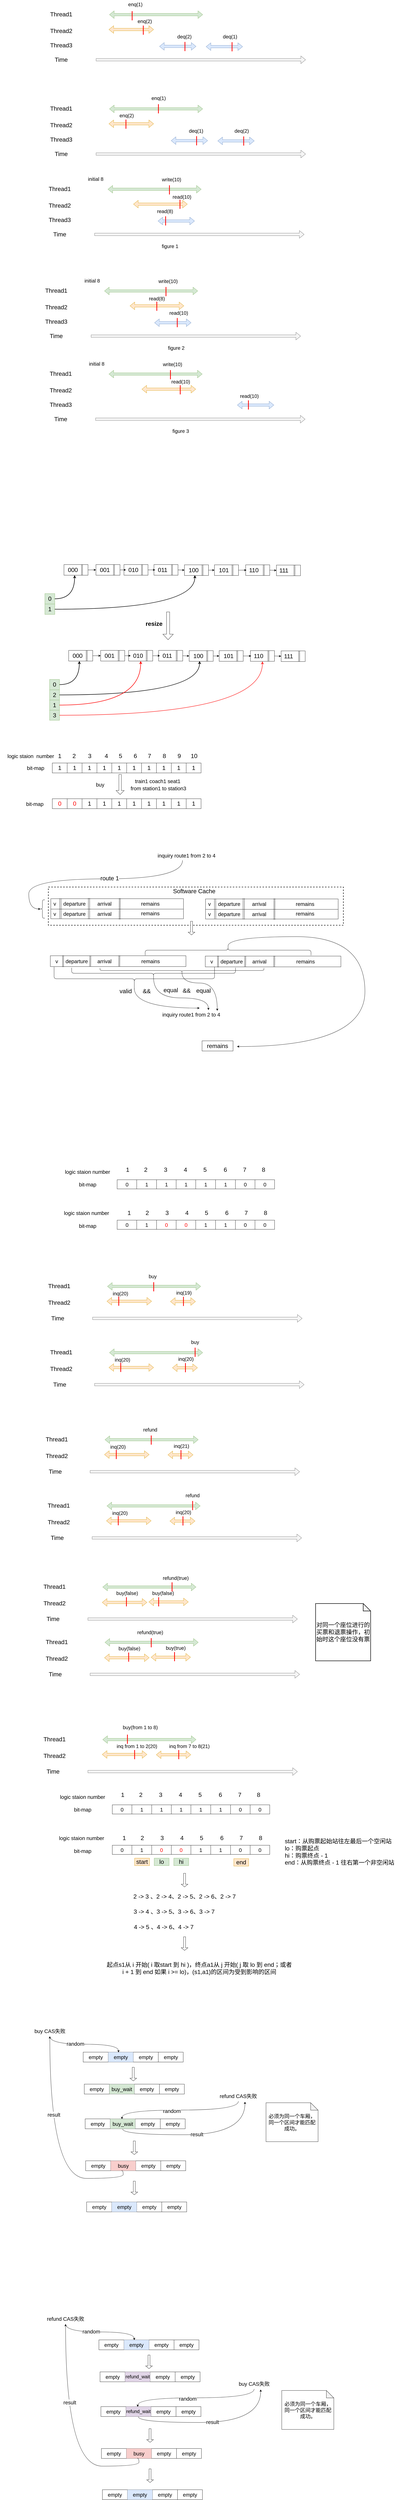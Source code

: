 <mxfile version="15.9.1" type="github">
  <diagram id="7ZNdUEGf6lECBC9d-Opo" name="Page-1">
    <mxGraphModel dx="3716" dy="1160" grid="0" gridSize="10" guides="1" tooltips="1" connect="1" arrows="1" fold="1" page="1" pageScale="1" pageWidth="1654" pageHeight="1169" math="0" shadow="0">
      <root>
        <mxCell id="0" />
        <mxCell id="1" parent="0" />
        <mxCell id="4iduzray7bNMbvFGZ2nC-94" value="" style="rounded=0;whiteSpace=wrap;html=1;fontSize=24;dashed=1;strokeWidth=2;" vertex="1" parent="1">
          <mxGeometry x="171" y="3696" width="1190" height="154" as="geometry" />
        </mxCell>
        <mxCell id="AwDByRDvhMyZL5y5RV4b-1" value="" style="shape=flexArrow;endArrow=classic;startArrow=classic;html=1;fillColor=#d5e8d4;strokeColor=#82b366;" parent="1" edge="1">
          <mxGeometry width="100" height="100" relative="1" as="geometry">
            <mxPoint x="417" y="179" as="sourcePoint" />
            <mxPoint x="794" y="179" as="targetPoint" />
          </mxGeometry>
        </mxCell>
        <mxCell id="AwDByRDvhMyZL5y5RV4b-2" value="" style="shape=flexArrow;endArrow=classic;html=1;fillColor=#f5f5f5;strokeColor=#666666;" parent="1" edge="1">
          <mxGeometry width="50" height="50" relative="1" as="geometry">
            <mxPoint x="363" y="361" as="sourcePoint" />
            <mxPoint x="1209" y="361" as="targetPoint" />
          </mxGeometry>
        </mxCell>
        <mxCell id="AwDByRDvhMyZL5y5RV4b-3" value="" style="shape=flexArrow;endArrow=classic;startArrow=classic;html=1;fillColor=#ffe6cc;strokeColor=#d79b00;" parent="1" edge="1">
          <mxGeometry width="100" height="100" relative="1" as="geometry">
            <mxPoint x="415" y="239" as="sourcePoint" />
            <mxPoint x="596" y="239" as="targetPoint" />
          </mxGeometry>
        </mxCell>
        <mxCell id="AwDByRDvhMyZL5y5RV4b-4" value="" style="shape=flexArrow;endArrow=classic;startArrow=classic;html=1;fillColor=#dae8fc;strokeColor=#6c8ebf;" parent="1" edge="1">
          <mxGeometry width="100" height="100" relative="1" as="geometry">
            <mxPoint x="619" y="307" as="sourcePoint" />
            <mxPoint x="767" y="307" as="targetPoint" />
          </mxGeometry>
        </mxCell>
        <mxCell id="AwDByRDvhMyZL5y5RV4b-5" value="" style="shape=flexArrow;endArrow=classic;startArrow=classic;html=1;fillColor=#dae8fc;strokeColor=#6c8ebf;" parent="1" edge="1">
          <mxGeometry width="100" height="100" relative="1" as="geometry">
            <mxPoint x="807" y="308" as="sourcePoint" />
            <mxPoint x="955" y="308" as="targetPoint" />
          </mxGeometry>
        </mxCell>
        <mxCell id="AwDByRDvhMyZL5y5RV4b-6" value="&lt;font style=&quot;font-size: 24px&quot;&gt;Thread1&lt;/font&gt;" style="text;html=1;strokeColor=none;fillColor=none;align=center;verticalAlign=middle;whiteSpace=wrap;rounded=0;" parent="1" vertex="1">
          <mxGeometry x="181" y="159" width="84" height="38" as="geometry" />
        </mxCell>
        <mxCell id="AwDByRDvhMyZL5y5RV4b-7" value="&lt;font style=&quot;font-size: 24px&quot;&gt;Thread2&lt;/font&gt;" style="text;html=1;strokeColor=none;fillColor=none;align=center;verticalAlign=middle;whiteSpace=wrap;rounded=0;" parent="1" vertex="1">
          <mxGeometry x="181" y="226" width="84" height="38" as="geometry" />
        </mxCell>
        <mxCell id="AwDByRDvhMyZL5y5RV4b-8" value="&lt;font style=&quot;font-size: 24px&quot;&gt;Thread3&lt;/font&gt;" style="text;html=1;strokeColor=none;fillColor=none;align=center;verticalAlign=middle;whiteSpace=wrap;rounded=0;" parent="1" vertex="1">
          <mxGeometry x="181" y="284" width="84" height="38" as="geometry" />
        </mxCell>
        <mxCell id="AwDByRDvhMyZL5y5RV4b-9" value="&lt;font style=&quot;font-size: 24px&quot;&gt;Time&lt;/font&gt;" style="text;html=1;strokeColor=none;fillColor=none;align=center;verticalAlign=middle;whiteSpace=wrap;rounded=0;" parent="1" vertex="1">
          <mxGeometry x="181" y="342" width="84" height="38" as="geometry" />
        </mxCell>
        <mxCell id="AwDByRDvhMyZL5y5RV4b-10" value="" style="endArrow=none;html=1;fillColor=#f8cecc;strokeColor=#FF0000;strokeWidth=3;" parent="1" edge="1">
          <mxGeometry width="50" height="50" relative="1" as="geometry">
            <mxPoint x="554" y="260" as="sourcePoint" />
            <mxPoint x="554" y="223" as="targetPoint" />
          </mxGeometry>
        </mxCell>
        <mxCell id="AwDByRDvhMyZL5y5RV4b-11" value="" style="endArrow=none;html=1;fillColor=#f8cecc;strokeColor=#FF0000;strokeWidth=3;" parent="1" edge="1">
          <mxGeometry width="50" height="50" relative="1" as="geometry">
            <mxPoint x="509" y="202" as="sourcePoint" />
            <mxPoint x="509" y="165" as="targetPoint" />
          </mxGeometry>
        </mxCell>
        <mxCell id="AwDByRDvhMyZL5y5RV4b-12" value="" style="endArrow=none;html=1;fillColor=#f8cecc;strokeColor=#FF0000;strokeWidth=3;" parent="1" edge="1">
          <mxGeometry width="50" height="50" relative="1" as="geometry">
            <mxPoint x="722" y="326" as="sourcePoint" />
            <mxPoint x="722" y="289" as="targetPoint" />
          </mxGeometry>
        </mxCell>
        <mxCell id="AwDByRDvhMyZL5y5RV4b-14" value="" style="endArrow=none;html=1;fillColor=#f8cecc;strokeColor=#FF0000;strokeWidth=3;" parent="1" edge="1">
          <mxGeometry width="50" height="50" relative="1" as="geometry">
            <mxPoint x="912" y="327" as="sourcePoint" />
            <mxPoint x="912" y="290" as="targetPoint" />
          </mxGeometry>
        </mxCell>
        <mxCell id="AwDByRDvhMyZL5y5RV4b-15" value="&lt;font style=&quot;font-size: 20px&quot;&gt;enq(1)&lt;/font&gt;" style="text;html=1;strokeColor=none;fillColor=none;align=center;verticalAlign=middle;whiteSpace=wrap;rounded=0;" parent="1" vertex="1">
          <mxGeometry x="484" y="120" width="76" height="34" as="geometry" />
        </mxCell>
        <mxCell id="AwDByRDvhMyZL5y5RV4b-16" value="&lt;font style=&quot;font-size: 20px&quot;&gt;enq(2)&lt;/font&gt;" style="text;html=1;strokeColor=none;fillColor=none;align=center;verticalAlign=middle;whiteSpace=wrap;rounded=0;" parent="1" vertex="1">
          <mxGeometry x="522" y="188" width="76" height="34" as="geometry" />
        </mxCell>
        <mxCell id="AwDByRDvhMyZL5y5RV4b-17" value="&lt;font style=&quot;font-size: 20px&quot;&gt;deq(2)&lt;/font&gt;" style="text;html=1;strokeColor=none;fillColor=none;align=center;verticalAlign=middle;whiteSpace=wrap;rounded=0;" parent="1" vertex="1">
          <mxGeometry x="682" y="250" width="76" height="34" as="geometry" />
        </mxCell>
        <mxCell id="AwDByRDvhMyZL5y5RV4b-18" value="&lt;font style=&quot;font-size: 20px&quot;&gt;deq(1)&lt;/font&gt;" style="text;html=1;strokeColor=none;fillColor=none;align=center;verticalAlign=middle;whiteSpace=wrap;rounded=0;" parent="1" vertex="1">
          <mxGeometry x="866" y="250" width="76" height="34" as="geometry" />
        </mxCell>
        <mxCell id="AwDByRDvhMyZL5y5RV4b-19" value="" style="shape=flexArrow;endArrow=classic;startArrow=classic;html=1;fillColor=#d5e8d4;strokeColor=#82b366;" parent="1" edge="1">
          <mxGeometry width="100" height="100" relative="1" as="geometry">
            <mxPoint x="417" y="559" as="sourcePoint" />
            <mxPoint x="794" y="559" as="targetPoint" />
          </mxGeometry>
        </mxCell>
        <mxCell id="AwDByRDvhMyZL5y5RV4b-20" value="" style="shape=flexArrow;endArrow=classic;html=1;fillColor=#f5f5f5;strokeColor=#666666;" parent="1" edge="1">
          <mxGeometry width="50" height="50" relative="1" as="geometry">
            <mxPoint x="363" y="741" as="sourcePoint" />
            <mxPoint x="1209" y="741" as="targetPoint" />
          </mxGeometry>
        </mxCell>
        <mxCell id="AwDByRDvhMyZL5y5RV4b-21" value="" style="shape=flexArrow;endArrow=classic;startArrow=classic;html=1;fillColor=#ffe6cc;strokeColor=#d79b00;" parent="1" edge="1">
          <mxGeometry width="100" height="100" relative="1" as="geometry">
            <mxPoint x="415" y="619" as="sourcePoint" />
            <mxPoint x="596" y="619" as="targetPoint" />
          </mxGeometry>
        </mxCell>
        <mxCell id="AwDByRDvhMyZL5y5RV4b-22" value="" style="shape=flexArrow;endArrow=classic;startArrow=classic;html=1;fillColor=#dae8fc;strokeColor=#6c8ebf;" parent="1" edge="1">
          <mxGeometry width="100" height="100" relative="1" as="geometry">
            <mxPoint x="666" y="687" as="sourcePoint" />
            <mxPoint x="814" y="687" as="targetPoint" />
          </mxGeometry>
        </mxCell>
        <mxCell id="AwDByRDvhMyZL5y5RV4b-23" value="" style="shape=flexArrow;endArrow=classic;startArrow=classic;html=1;fillColor=#dae8fc;strokeColor=#6c8ebf;" parent="1" edge="1">
          <mxGeometry width="100" height="100" relative="1" as="geometry">
            <mxPoint x="854" y="688" as="sourcePoint" />
            <mxPoint x="1002" y="688" as="targetPoint" />
          </mxGeometry>
        </mxCell>
        <mxCell id="AwDByRDvhMyZL5y5RV4b-24" value="&lt;font style=&quot;font-size: 24px&quot;&gt;Thread1&lt;/font&gt;" style="text;html=1;strokeColor=none;fillColor=none;align=center;verticalAlign=middle;whiteSpace=wrap;rounded=0;" parent="1" vertex="1">
          <mxGeometry x="181" y="539" width="84" height="38" as="geometry" />
        </mxCell>
        <mxCell id="AwDByRDvhMyZL5y5RV4b-25" value="&lt;font style=&quot;font-size: 24px&quot;&gt;Thread2&lt;/font&gt;" style="text;html=1;strokeColor=none;fillColor=none;align=center;verticalAlign=middle;whiteSpace=wrap;rounded=0;" parent="1" vertex="1">
          <mxGeometry x="181" y="606" width="84" height="38" as="geometry" />
        </mxCell>
        <mxCell id="AwDByRDvhMyZL5y5RV4b-26" value="&lt;font style=&quot;font-size: 24px&quot;&gt;Thread3&lt;/font&gt;" style="text;html=1;strokeColor=none;fillColor=none;align=center;verticalAlign=middle;whiteSpace=wrap;rounded=0;" parent="1" vertex="1">
          <mxGeometry x="181" y="664" width="84" height="38" as="geometry" />
        </mxCell>
        <mxCell id="AwDByRDvhMyZL5y5RV4b-27" value="&lt;font style=&quot;font-size: 24px&quot;&gt;Time&lt;/font&gt;" style="text;html=1;strokeColor=none;fillColor=none;align=center;verticalAlign=middle;whiteSpace=wrap;rounded=0;" parent="1" vertex="1">
          <mxGeometry x="181" y="722" width="84" height="38" as="geometry" />
        </mxCell>
        <mxCell id="AwDByRDvhMyZL5y5RV4b-28" value="" style="endArrow=none;html=1;fillColor=#f8cecc;strokeColor=#FF0000;strokeWidth=3;" parent="1" edge="1">
          <mxGeometry width="50" height="50" relative="1" as="geometry">
            <mxPoint x="484" y="639" as="sourcePoint" />
            <mxPoint x="484" y="602" as="targetPoint" />
          </mxGeometry>
        </mxCell>
        <mxCell id="AwDByRDvhMyZL5y5RV4b-29" value="" style="endArrow=none;html=1;fillColor=#f8cecc;strokeColor=#FF0000;strokeWidth=3;" parent="1" edge="1">
          <mxGeometry width="50" height="50" relative="1" as="geometry">
            <mxPoint x="615" y="577" as="sourcePoint" />
            <mxPoint x="615" y="540" as="targetPoint" />
          </mxGeometry>
        </mxCell>
        <mxCell id="AwDByRDvhMyZL5y5RV4b-30" value="" style="endArrow=none;html=1;fillColor=#f8cecc;strokeColor=#FF0000;strokeWidth=3;" parent="1" edge="1">
          <mxGeometry width="50" height="50" relative="1" as="geometry">
            <mxPoint x="769" y="706" as="sourcePoint" />
            <mxPoint x="769" y="669" as="targetPoint" />
          </mxGeometry>
        </mxCell>
        <mxCell id="AwDByRDvhMyZL5y5RV4b-31" value="" style="endArrow=none;html=1;fillColor=#f8cecc;strokeColor=#FF0000;strokeWidth=3;" parent="1" edge="1">
          <mxGeometry width="50" height="50" relative="1" as="geometry">
            <mxPoint x="959" y="707" as="sourcePoint" />
            <mxPoint x="959" y="670" as="targetPoint" />
          </mxGeometry>
        </mxCell>
        <mxCell id="AwDByRDvhMyZL5y5RV4b-32" value="&lt;font style=&quot;font-size: 20px&quot;&gt;enq(1)&lt;/font&gt;" style="text;html=1;strokeColor=none;fillColor=none;align=center;verticalAlign=middle;whiteSpace=wrap;rounded=0;" parent="1" vertex="1">
          <mxGeometry x="578" y="498" width="76" height="34" as="geometry" />
        </mxCell>
        <mxCell id="AwDByRDvhMyZL5y5RV4b-33" value="&lt;font style=&quot;font-size: 20px&quot;&gt;enq(2)&lt;/font&gt;" style="text;html=1;strokeColor=none;fillColor=none;align=center;verticalAlign=middle;whiteSpace=wrap;rounded=0;" parent="1" vertex="1">
          <mxGeometry x="449" y="568" width="76" height="34" as="geometry" />
        </mxCell>
        <mxCell id="AwDByRDvhMyZL5y5RV4b-34" value="&lt;font style=&quot;font-size: 20px&quot;&gt;deq(1)&lt;/font&gt;" style="text;html=1;strokeColor=none;fillColor=none;align=center;verticalAlign=middle;whiteSpace=wrap;rounded=0;" parent="1" vertex="1">
          <mxGeometry x="729" y="630" width="76" height="34" as="geometry" />
        </mxCell>
        <mxCell id="AwDByRDvhMyZL5y5RV4b-35" value="&lt;font style=&quot;font-size: 20px&quot;&gt;deq(2)&lt;/font&gt;" style="text;html=1;strokeColor=none;fillColor=none;align=center;verticalAlign=middle;whiteSpace=wrap;rounded=0;" parent="1" vertex="1">
          <mxGeometry x="913" y="630" width="76" height="34" as="geometry" />
        </mxCell>
        <mxCell id="IdLlYOj4EysoEn37iAyo-1" value="" style="shape=flexArrow;endArrow=classic;startArrow=classic;html=1;fillColor=#d5e8d4;strokeColor=#82b366;" parent="1" edge="1">
          <mxGeometry width="100" height="100" relative="1" as="geometry">
            <mxPoint x="411" y="883" as="sourcePoint" />
            <mxPoint x="788" y="883" as="targetPoint" />
          </mxGeometry>
        </mxCell>
        <mxCell id="IdLlYOj4EysoEn37iAyo-2" value="" style="shape=flexArrow;endArrow=classic;html=1;fillColor=#f5f5f5;strokeColor=#666666;" parent="1" edge="1">
          <mxGeometry width="50" height="50" relative="1" as="geometry">
            <mxPoint x="357" y="1065" as="sourcePoint" />
            <mxPoint x="1203" y="1065" as="targetPoint" />
          </mxGeometry>
        </mxCell>
        <mxCell id="IdLlYOj4EysoEn37iAyo-3" value="" style="shape=flexArrow;endArrow=classic;startArrow=classic;html=1;fillColor=#ffe6cc;strokeColor=#d79b00;" parent="1" edge="1">
          <mxGeometry width="100" height="100" relative="1" as="geometry">
            <mxPoint x="514" y="943" as="sourcePoint" />
            <mxPoint x="732" y="943" as="targetPoint" />
          </mxGeometry>
        </mxCell>
        <mxCell id="IdLlYOj4EysoEn37iAyo-4" value="" style="shape=flexArrow;endArrow=classic;startArrow=classic;html=1;fillColor=#dae8fc;strokeColor=#6c8ebf;" parent="1" edge="1">
          <mxGeometry width="100" height="100" relative="1" as="geometry">
            <mxPoint x="613" y="1011" as="sourcePoint" />
            <mxPoint x="761" y="1011" as="targetPoint" />
          </mxGeometry>
        </mxCell>
        <mxCell id="IdLlYOj4EysoEn37iAyo-6" value="&lt;font style=&quot;font-size: 24px&quot;&gt;Thread1&lt;/font&gt;" style="text;html=1;strokeColor=none;fillColor=none;align=center;verticalAlign=middle;whiteSpace=wrap;rounded=0;" parent="1" vertex="1">
          <mxGeometry x="175" y="863" width="84" height="38" as="geometry" />
        </mxCell>
        <mxCell id="IdLlYOj4EysoEn37iAyo-7" value="&lt;font style=&quot;font-size: 24px&quot;&gt;Thread2&lt;/font&gt;" style="text;html=1;strokeColor=none;fillColor=none;align=center;verticalAlign=middle;whiteSpace=wrap;rounded=0;" parent="1" vertex="1">
          <mxGeometry x="175" y="930" width="84" height="38" as="geometry" />
        </mxCell>
        <mxCell id="IdLlYOj4EysoEn37iAyo-8" value="&lt;font style=&quot;font-size: 24px&quot;&gt;Thread3&lt;/font&gt;" style="text;html=1;strokeColor=none;fillColor=none;align=center;verticalAlign=middle;whiteSpace=wrap;rounded=0;" parent="1" vertex="1">
          <mxGeometry x="175" y="988" width="84" height="38" as="geometry" />
        </mxCell>
        <mxCell id="IdLlYOj4EysoEn37iAyo-9" value="&lt;font style=&quot;font-size: 24px&quot;&gt;Time&lt;/font&gt;" style="text;html=1;strokeColor=none;fillColor=none;align=center;verticalAlign=middle;whiteSpace=wrap;rounded=0;" parent="1" vertex="1">
          <mxGeometry x="175" y="1046" width="84" height="38" as="geometry" />
        </mxCell>
        <mxCell id="IdLlYOj4EysoEn37iAyo-10" value="" style="endArrow=none;html=1;fillColor=#f8cecc;strokeColor=#FF0000;strokeWidth=3;" parent="1" edge="1">
          <mxGeometry width="50" height="50" relative="1" as="geometry">
            <mxPoint x="702" y="962" as="sourcePoint" />
            <mxPoint x="702" y="925" as="targetPoint" />
          </mxGeometry>
        </mxCell>
        <mxCell id="IdLlYOj4EysoEn37iAyo-11" value="" style="endArrow=none;html=1;fillColor=#f8cecc;strokeColor=#FF0000;strokeWidth=3;" parent="1" edge="1">
          <mxGeometry width="50" height="50" relative="1" as="geometry">
            <mxPoint x="659.5" y="904" as="sourcePoint" />
            <mxPoint x="659.5" y="867" as="targetPoint" />
          </mxGeometry>
        </mxCell>
        <mxCell id="IdLlYOj4EysoEn37iAyo-12" value="" style="endArrow=none;html=1;fillColor=#f8cecc;strokeColor=#FF0000;strokeWidth=3;" parent="1" edge="1">
          <mxGeometry width="50" height="50" relative="1" as="geometry">
            <mxPoint x="644" y="1029" as="sourcePoint" />
            <mxPoint x="644" y="992" as="targetPoint" />
          </mxGeometry>
        </mxCell>
        <mxCell id="IdLlYOj4EysoEn37iAyo-14" value="&lt;font style=&quot;font-size: 20px&quot;&gt;write(10)&lt;/font&gt;" style="text;html=1;strokeColor=none;fillColor=none;align=center;verticalAlign=middle;whiteSpace=wrap;rounded=0;" parent="1" vertex="1">
          <mxGeometry x="630" y="826" width="76" height="34" as="geometry" />
        </mxCell>
        <mxCell id="IdLlYOj4EysoEn37iAyo-15" value="&lt;font style=&quot;font-size: 20px&quot;&gt;read(10)&lt;/font&gt;" style="text;html=1;strokeColor=none;fillColor=none;align=center;verticalAlign=middle;whiteSpace=wrap;rounded=0;" parent="1" vertex="1">
          <mxGeometry x="672" y="896" width="76" height="34" as="geometry" />
        </mxCell>
        <mxCell id="IdLlYOj4EysoEn37iAyo-16" value="&lt;font style=&quot;font-size: 20px&quot;&gt;read(8)&lt;/font&gt;" style="text;html=1;strokeColor=none;fillColor=none;align=center;verticalAlign=middle;whiteSpace=wrap;rounded=0;" parent="1" vertex="1">
          <mxGeometry x="604" y="954" width="76" height="34" as="geometry" />
        </mxCell>
        <mxCell id="IdLlYOj4EysoEn37iAyo-18" value="&lt;font style=&quot;font-size: 20px&quot;&gt;initial 8&lt;/font&gt;" style="text;html=1;strokeColor=none;fillColor=none;align=center;verticalAlign=middle;whiteSpace=wrap;rounded=0;" parent="1" vertex="1">
          <mxGeometry x="324" y="824" width="76" height="34" as="geometry" />
        </mxCell>
        <mxCell id="IdLlYOj4EysoEn37iAyo-19" value="" style="shape=flexArrow;endArrow=classic;startArrow=classic;html=1;fillColor=#d5e8d4;strokeColor=#82b366;" parent="1" edge="1">
          <mxGeometry width="100" height="100" relative="1" as="geometry">
            <mxPoint x="397" y="1293" as="sourcePoint" />
            <mxPoint x="774" y="1293" as="targetPoint" />
          </mxGeometry>
        </mxCell>
        <mxCell id="IdLlYOj4EysoEn37iAyo-20" value="" style="shape=flexArrow;endArrow=classic;html=1;fillColor=#f5f5f5;strokeColor=#666666;" parent="1" edge="1">
          <mxGeometry width="50" height="50" relative="1" as="geometry">
            <mxPoint x="343" y="1475" as="sourcePoint" />
            <mxPoint x="1189" y="1475" as="targetPoint" />
          </mxGeometry>
        </mxCell>
        <mxCell id="IdLlYOj4EysoEn37iAyo-21" value="" style="shape=flexArrow;endArrow=classic;startArrow=classic;html=1;fillColor=#ffe6cc;strokeColor=#d79b00;" parent="1" edge="1">
          <mxGeometry width="100" height="100" relative="1" as="geometry">
            <mxPoint x="500" y="1353" as="sourcePoint" />
            <mxPoint x="718" y="1353" as="targetPoint" />
          </mxGeometry>
        </mxCell>
        <mxCell id="IdLlYOj4EysoEn37iAyo-22" value="" style="shape=flexArrow;endArrow=classic;startArrow=classic;html=1;fillColor=#dae8fc;strokeColor=#6c8ebf;" parent="1" edge="1">
          <mxGeometry width="100" height="100" relative="1" as="geometry">
            <mxPoint x="599" y="1421" as="sourcePoint" />
            <mxPoint x="747" y="1421" as="targetPoint" />
          </mxGeometry>
        </mxCell>
        <mxCell id="IdLlYOj4EysoEn37iAyo-23" value="&lt;font style=&quot;font-size: 24px&quot;&gt;Thread1&lt;/font&gt;" style="text;html=1;strokeColor=none;fillColor=none;align=center;verticalAlign=middle;whiteSpace=wrap;rounded=0;" parent="1" vertex="1">
          <mxGeometry x="161" y="1273" width="84" height="38" as="geometry" />
        </mxCell>
        <mxCell id="IdLlYOj4EysoEn37iAyo-24" value="&lt;font style=&quot;font-size: 24px&quot;&gt;Thread2&lt;/font&gt;" style="text;html=1;strokeColor=none;fillColor=none;align=center;verticalAlign=middle;whiteSpace=wrap;rounded=0;" parent="1" vertex="1">
          <mxGeometry x="161" y="1340" width="84" height="38" as="geometry" />
        </mxCell>
        <mxCell id="IdLlYOj4EysoEn37iAyo-25" value="&lt;font style=&quot;font-size: 24px&quot;&gt;Thread3&lt;/font&gt;" style="text;html=1;strokeColor=none;fillColor=none;align=center;verticalAlign=middle;whiteSpace=wrap;rounded=0;" parent="1" vertex="1">
          <mxGeometry x="161" y="1398" width="84" height="38" as="geometry" />
        </mxCell>
        <mxCell id="IdLlYOj4EysoEn37iAyo-26" value="&lt;font style=&quot;font-size: 24px&quot;&gt;Time&lt;/font&gt;" style="text;html=1;strokeColor=none;fillColor=none;align=center;verticalAlign=middle;whiteSpace=wrap;rounded=0;" parent="1" vertex="1">
          <mxGeometry x="161" y="1456" width="84" height="38" as="geometry" />
        </mxCell>
        <mxCell id="IdLlYOj4EysoEn37iAyo-27" value="" style="endArrow=none;html=1;fillColor=#f8cecc;strokeColor=#FF0000;strokeWidth=3;" parent="1" edge="1">
          <mxGeometry width="50" height="50" relative="1" as="geometry">
            <mxPoint x="608.5" y="1373" as="sourcePoint" />
            <mxPoint x="608.5" y="1336" as="targetPoint" />
            <Array as="points">
              <mxPoint x="608.5" y="1352" />
            </Array>
          </mxGeometry>
        </mxCell>
        <mxCell id="IdLlYOj4EysoEn37iAyo-28" value="" style="endArrow=none;html=1;fillColor=#f8cecc;strokeColor=#FF0000;strokeWidth=3;" parent="1" edge="1">
          <mxGeometry width="50" height="50" relative="1" as="geometry">
            <mxPoint x="645.5" y="1314" as="sourcePoint" />
            <mxPoint x="645.5" y="1277" as="targetPoint" />
          </mxGeometry>
        </mxCell>
        <mxCell id="IdLlYOj4EysoEn37iAyo-29" value="" style="endArrow=none;html=1;fillColor=#f8cecc;strokeColor=#FF0000;strokeWidth=3;" parent="1" edge="1">
          <mxGeometry width="50" height="50" relative="1" as="geometry">
            <mxPoint x="691" y="1439" as="sourcePoint" />
            <mxPoint x="691" y="1402" as="targetPoint" />
          </mxGeometry>
        </mxCell>
        <mxCell id="IdLlYOj4EysoEn37iAyo-30" value="&lt;font style=&quot;font-size: 20px&quot;&gt;write(10)&lt;/font&gt;" style="text;html=1;strokeColor=none;fillColor=none;align=center;verticalAlign=middle;whiteSpace=wrap;rounded=0;" parent="1" vertex="1">
          <mxGeometry x="616" y="1236" width="76" height="34" as="geometry" />
        </mxCell>
        <mxCell id="IdLlYOj4EysoEn37iAyo-31" value="&lt;font style=&quot;font-size: 20px&quot;&gt;read(8)&lt;/font&gt;" style="text;html=1;strokeColor=none;fillColor=none;align=center;verticalAlign=middle;whiteSpace=wrap;rounded=0;" parent="1" vertex="1">
          <mxGeometry x="571" y="1306" width="76" height="34" as="geometry" />
        </mxCell>
        <mxCell id="IdLlYOj4EysoEn37iAyo-32" value="&lt;font style=&quot;font-size: 20px&quot;&gt;read(10)&lt;/font&gt;" style="text;html=1;strokeColor=none;fillColor=none;align=center;verticalAlign=middle;whiteSpace=wrap;rounded=0;" parent="1" vertex="1">
          <mxGeometry x="659" y="1364" width="76" height="34" as="geometry" />
        </mxCell>
        <mxCell id="IdLlYOj4EysoEn37iAyo-33" value="&lt;font style=&quot;font-size: 20px&quot;&gt;initial 8&lt;/font&gt;" style="text;html=1;strokeColor=none;fillColor=none;align=center;verticalAlign=middle;whiteSpace=wrap;rounded=0;" parent="1" vertex="1">
          <mxGeometry x="310" y="1234" width="76" height="34" as="geometry" />
        </mxCell>
        <mxCell id="IdLlYOj4EysoEn37iAyo-34" value="&lt;span style=&quot;font-size: 20px&quot;&gt;figure 1&lt;/span&gt;" style="text;html=1;strokeColor=none;fillColor=none;align=center;verticalAlign=middle;whiteSpace=wrap;rounded=0;" parent="1" vertex="1">
          <mxGeometry x="624" y="1095" width="76" height="34" as="geometry" />
        </mxCell>
        <mxCell id="IdLlYOj4EysoEn37iAyo-35" value="&lt;span style=&quot;font-size: 20px&quot;&gt;figure 2&lt;/span&gt;" style="text;html=1;strokeColor=none;fillColor=none;align=center;verticalAlign=middle;whiteSpace=wrap;rounded=0;" parent="1" vertex="1">
          <mxGeometry x="649" y="1505" width="76" height="34" as="geometry" />
        </mxCell>
        <mxCell id="IdLlYOj4EysoEn37iAyo-36" value="" style="shape=flexArrow;endArrow=classic;startArrow=classic;html=1;fillColor=#d5e8d4;strokeColor=#82b366;" parent="1" edge="1">
          <mxGeometry width="100" height="100" relative="1" as="geometry">
            <mxPoint x="415" y="1628" as="sourcePoint" />
            <mxPoint x="792" y="1628" as="targetPoint" />
          </mxGeometry>
        </mxCell>
        <mxCell id="IdLlYOj4EysoEn37iAyo-37" value="" style="shape=flexArrow;endArrow=classic;html=1;fillColor=#f5f5f5;strokeColor=#666666;" parent="1" edge="1">
          <mxGeometry width="50" height="50" relative="1" as="geometry">
            <mxPoint x="361" y="1810" as="sourcePoint" />
            <mxPoint x="1207" y="1810" as="targetPoint" />
          </mxGeometry>
        </mxCell>
        <mxCell id="IdLlYOj4EysoEn37iAyo-38" value="" style="shape=flexArrow;endArrow=classic;startArrow=classic;html=1;fillColor=#ffe6cc;strokeColor=#d79b00;" parent="1" edge="1">
          <mxGeometry width="100" height="100" relative="1" as="geometry">
            <mxPoint x="548" y="1689" as="sourcePoint" />
            <mxPoint x="766" y="1689" as="targetPoint" />
          </mxGeometry>
        </mxCell>
        <mxCell id="IdLlYOj4EysoEn37iAyo-39" value="" style="shape=flexArrow;endArrow=classic;startArrow=classic;html=1;fillColor=#dae8fc;strokeColor=#6c8ebf;" parent="1" edge="1">
          <mxGeometry width="100" height="100" relative="1" as="geometry">
            <mxPoint x="933" y="1753" as="sourcePoint" />
            <mxPoint x="1081" y="1753" as="targetPoint" />
          </mxGeometry>
        </mxCell>
        <mxCell id="IdLlYOj4EysoEn37iAyo-40" value="&lt;font style=&quot;font-size: 24px&quot;&gt;Thread1&lt;/font&gt;" style="text;html=1;strokeColor=none;fillColor=none;align=center;verticalAlign=middle;whiteSpace=wrap;rounded=0;" parent="1" vertex="1">
          <mxGeometry x="179" y="1608" width="84" height="38" as="geometry" />
        </mxCell>
        <mxCell id="IdLlYOj4EysoEn37iAyo-41" value="&lt;font style=&quot;font-size: 24px&quot;&gt;Thread2&lt;/font&gt;" style="text;html=1;strokeColor=none;fillColor=none;align=center;verticalAlign=middle;whiteSpace=wrap;rounded=0;" parent="1" vertex="1">
          <mxGeometry x="179" y="1675" width="84" height="38" as="geometry" />
        </mxCell>
        <mxCell id="IdLlYOj4EysoEn37iAyo-42" value="&lt;font style=&quot;font-size: 24px&quot;&gt;Thread3&lt;/font&gt;" style="text;html=1;strokeColor=none;fillColor=none;align=center;verticalAlign=middle;whiteSpace=wrap;rounded=0;" parent="1" vertex="1">
          <mxGeometry x="179" y="1733" width="84" height="38" as="geometry" />
        </mxCell>
        <mxCell id="IdLlYOj4EysoEn37iAyo-43" value="&lt;font style=&quot;font-size: 24px&quot;&gt;Time&lt;/font&gt;" style="text;html=1;strokeColor=none;fillColor=none;align=center;verticalAlign=middle;whiteSpace=wrap;rounded=0;" parent="1" vertex="1">
          <mxGeometry x="179" y="1791" width="84" height="38" as="geometry" />
        </mxCell>
        <mxCell id="IdLlYOj4EysoEn37iAyo-44" value="" style="endArrow=none;html=1;fillColor=#f8cecc;strokeColor=#FF0000;strokeWidth=3;" parent="1" edge="1">
          <mxGeometry width="50" height="50" relative="1" as="geometry">
            <mxPoint x="703" y="1710" as="sourcePoint" />
            <mxPoint x="703" y="1673" as="targetPoint" />
            <Array as="points">
              <mxPoint x="703" y="1689" />
            </Array>
          </mxGeometry>
        </mxCell>
        <mxCell id="IdLlYOj4EysoEn37iAyo-45" value="" style="endArrow=none;html=1;fillColor=#f8cecc;strokeColor=#FF0000;strokeWidth=3;" parent="1" edge="1">
          <mxGeometry width="50" height="50" relative="1" as="geometry">
            <mxPoint x="663.5" y="1649" as="sourcePoint" />
            <mxPoint x="663.5" y="1612" as="targetPoint" />
          </mxGeometry>
        </mxCell>
        <mxCell id="IdLlYOj4EysoEn37iAyo-46" value="" style="endArrow=none;html=1;fillColor=#f8cecc;strokeColor=#FF0000;strokeWidth=3;" parent="1" edge="1">
          <mxGeometry width="50" height="50" relative="1" as="geometry">
            <mxPoint x="978" y="1771" as="sourcePoint" />
            <mxPoint x="978" y="1734" as="targetPoint" />
          </mxGeometry>
        </mxCell>
        <mxCell id="IdLlYOj4EysoEn37iAyo-47" value="&lt;font style=&quot;font-size: 20px&quot;&gt;write(10)&lt;/font&gt;" style="text;html=1;strokeColor=none;fillColor=none;align=center;verticalAlign=middle;whiteSpace=wrap;rounded=0;" parent="1" vertex="1">
          <mxGeometry x="634" y="1571" width="76" height="34" as="geometry" />
        </mxCell>
        <mxCell id="IdLlYOj4EysoEn37iAyo-48" value="&lt;font style=&quot;font-size: 20px&quot;&gt;read(10)&lt;/font&gt;" style="text;html=1;strokeColor=none;fillColor=none;align=center;verticalAlign=middle;whiteSpace=wrap;rounded=0;" parent="1" vertex="1">
          <mxGeometry x="667" y="1641" width="76" height="34" as="geometry" />
        </mxCell>
        <mxCell id="IdLlYOj4EysoEn37iAyo-49" value="&lt;font style=&quot;font-size: 20px&quot;&gt;read(10)&lt;/font&gt;" style="text;html=1;strokeColor=none;fillColor=none;align=center;verticalAlign=middle;whiteSpace=wrap;rounded=0;" parent="1" vertex="1">
          <mxGeometry x="944" y="1699" width="76" height="34" as="geometry" />
        </mxCell>
        <mxCell id="IdLlYOj4EysoEn37iAyo-50" value="&lt;font style=&quot;font-size: 20px&quot;&gt;initial 8&lt;/font&gt;" style="text;html=1;strokeColor=none;fillColor=none;align=center;verticalAlign=middle;whiteSpace=wrap;rounded=0;" parent="1" vertex="1">
          <mxGeometry x="328" y="1569" width="76" height="34" as="geometry" />
        </mxCell>
        <mxCell id="IdLlYOj4EysoEn37iAyo-51" value="&lt;span style=&quot;font-size: 20px&quot;&gt;figure 3&lt;/span&gt;" style="text;html=1;strokeColor=none;fillColor=none;align=center;verticalAlign=middle;whiteSpace=wrap;rounded=0;" parent="1" vertex="1">
          <mxGeometry x="667" y="1840" width="76" height="34" as="geometry" />
        </mxCell>
        <mxCell id="cW_VNdwm0rewJj6XCFHO-16" value="" style="group" parent="1" vertex="1" connectable="0">
          <mxGeometry x="234" y="2396" width="97" height="43" as="geometry" />
        </mxCell>
        <mxCell id="cW_VNdwm0rewJj6XCFHO-14" value="" style="rounded=0;whiteSpace=wrap;html=1;" parent="cW_VNdwm0rewJj6XCFHO-16" vertex="1">
          <mxGeometry width="97" height="43" as="geometry" />
        </mxCell>
        <mxCell id="cW_VNdwm0rewJj6XCFHO-15" style="edgeStyle=orthogonalEdgeStyle;rounded=0;orthogonalLoop=1;jettySize=auto;html=1;exitX=0.75;exitY=0;exitDx=0;exitDy=0;entryX=0.75;entryY=1;entryDx=0;entryDy=0;shape=link;" parent="cW_VNdwm0rewJj6XCFHO-16" source="cW_VNdwm0rewJj6XCFHO-14" target="cW_VNdwm0rewJj6XCFHO-14" edge="1">
          <mxGeometry relative="1" as="geometry">
            <Array as="points">
              <mxPoint x="30" y="18" />
              <mxPoint x="30" y="18" />
            </Array>
          </mxGeometry>
        </mxCell>
        <mxCell id="cW_VNdwm0rewJj6XCFHO-62" value="&lt;font style=&quot;font-size: 24px&quot;&gt;000&lt;/font&gt;" style="text;html=1;strokeColor=none;fillColor=none;align=center;verticalAlign=middle;whiteSpace=wrap;rounded=0;" parent="cW_VNdwm0rewJj6XCFHO-16" vertex="1">
          <mxGeometry x="6" y="6.5" width="60" height="30" as="geometry" />
        </mxCell>
        <mxCell id="cW_VNdwm0rewJj6XCFHO-17" value="" style="group" parent="1" vertex="1" connectable="0">
          <mxGeometry x="363" y="2396" width="97" height="43" as="geometry" />
        </mxCell>
        <mxCell id="cW_VNdwm0rewJj6XCFHO-18" value="" style="rounded=0;whiteSpace=wrap;html=1;" parent="cW_VNdwm0rewJj6XCFHO-17" vertex="1">
          <mxGeometry width="97" height="43" as="geometry" />
        </mxCell>
        <mxCell id="cW_VNdwm0rewJj6XCFHO-19" style="edgeStyle=orthogonalEdgeStyle;rounded=0;orthogonalLoop=1;jettySize=auto;html=1;exitX=0.75;exitY=0;exitDx=0;exitDy=0;entryX=0.75;entryY=1;entryDx=0;entryDy=0;shape=link;" parent="cW_VNdwm0rewJj6XCFHO-17" source="cW_VNdwm0rewJj6XCFHO-18" target="cW_VNdwm0rewJj6XCFHO-18" edge="1">
          <mxGeometry relative="1" as="geometry">
            <Array as="points">
              <mxPoint x="30" y="18" />
              <mxPoint x="30" y="18" />
            </Array>
          </mxGeometry>
        </mxCell>
        <mxCell id="cW_VNdwm0rewJj6XCFHO-63" value="&lt;font style=&quot;font-size: 24px&quot;&gt;001&lt;/font&gt;" style="text;html=1;strokeColor=none;fillColor=none;align=center;verticalAlign=middle;whiteSpace=wrap;rounded=0;" parent="cW_VNdwm0rewJj6XCFHO-17" vertex="1">
          <mxGeometry x="6" y="6.5" width="60" height="30" as="geometry" />
        </mxCell>
        <mxCell id="cW_VNdwm0rewJj6XCFHO-20" value="" style="group" parent="1" vertex="1" connectable="0">
          <mxGeometry x="476" y="2396" width="97" height="43" as="geometry" />
        </mxCell>
        <mxCell id="cW_VNdwm0rewJj6XCFHO-21" value="" style="rounded=0;whiteSpace=wrap;html=1;" parent="cW_VNdwm0rewJj6XCFHO-20" vertex="1">
          <mxGeometry width="97" height="43" as="geometry" />
        </mxCell>
        <mxCell id="cW_VNdwm0rewJj6XCFHO-22" style="edgeStyle=orthogonalEdgeStyle;rounded=0;orthogonalLoop=1;jettySize=auto;html=1;exitX=0.75;exitY=0;exitDx=0;exitDy=0;entryX=0.75;entryY=1;entryDx=0;entryDy=0;shape=link;" parent="cW_VNdwm0rewJj6XCFHO-20" source="cW_VNdwm0rewJj6XCFHO-21" target="cW_VNdwm0rewJj6XCFHO-21" edge="1">
          <mxGeometry relative="1" as="geometry">
            <Array as="points">
              <mxPoint x="30" y="18" />
              <mxPoint x="30" y="18" />
            </Array>
          </mxGeometry>
        </mxCell>
        <mxCell id="cW_VNdwm0rewJj6XCFHO-64" value="&lt;font style=&quot;font-size: 24px&quot;&gt;010&lt;/font&gt;" style="text;html=1;strokeColor=none;fillColor=none;align=center;verticalAlign=middle;whiteSpace=wrap;rounded=0;" parent="cW_VNdwm0rewJj6XCFHO-20" vertex="1">
          <mxGeometry x="8" y="6.5" width="60" height="30" as="geometry" />
        </mxCell>
        <mxCell id="cW_VNdwm0rewJj6XCFHO-23" value="" style="group" parent="1" vertex="1" connectable="0">
          <mxGeometry x="597" y="2396" width="97" height="43" as="geometry" />
        </mxCell>
        <mxCell id="cW_VNdwm0rewJj6XCFHO-24" value="" style="rounded=0;whiteSpace=wrap;html=1;" parent="cW_VNdwm0rewJj6XCFHO-23" vertex="1">
          <mxGeometry width="97" height="43" as="geometry" />
        </mxCell>
        <mxCell id="cW_VNdwm0rewJj6XCFHO-25" style="edgeStyle=orthogonalEdgeStyle;rounded=0;orthogonalLoop=1;jettySize=auto;html=1;exitX=0.75;exitY=0;exitDx=0;exitDy=0;entryX=0.75;entryY=1;entryDx=0;entryDy=0;shape=link;" parent="cW_VNdwm0rewJj6XCFHO-23" source="cW_VNdwm0rewJj6XCFHO-24" target="cW_VNdwm0rewJj6XCFHO-24" edge="1">
          <mxGeometry relative="1" as="geometry">
            <Array as="points">
              <mxPoint x="30" y="18" />
              <mxPoint x="30" y="18" />
            </Array>
          </mxGeometry>
        </mxCell>
        <mxCell id="cW_VNdwm0rewJj6XCFHO-65" value="&lt;font style=&quot;font-size: 24px&quot;&gt;011&lt;/font&gt;" style="text;html=1;strokeColor=none;fillColor=none;align=center;verticalAlign=middle;whiteSpace=wrap;rounded=0;" parent="cW_VNdwm0rewJj6XCFHO-23" vertex="1">
          <mxGeometry x="5" y="6.5" width="60" height="30" as="geometry" />
        </mxCell>
        <mxCell id="cW_VNdwm0rewJj6XCFHO-26" value="" style="group" parent="1" vertex="1" connectable="0">
          <mxGeometry x="720" y="2397" width="97" height="43" as="geometry" />
        </mxCell>
        <mxCell id="cW_VNdwm0rewJj6XCFHO-27" value="" style="rounded=0;whiteSpace=wrap;html=1;" parent="cW_VNdwm0rewJj6XCFHO-26" vertex="1">
          <mxGeometry width="97" height="43" as="geometry" />
        </mxCell>
        <mxCell id="cW_VNdwm0rewJj6XCFHO-28" style="edgeStyle=orthogonalEdgeStyle;rounded=0;orthogonalLoop=1;jettySize=auto;html=1;exitX=0.75;exitY=0;exitDx=0;exitDy=0;entryX=0.75;entryY=1;entryDx=0;entryDy=0;shape=link;" parent="cW_VNdwm0rewJj6XCFHO-26" source="cW_VNdwm0rewJj6XCFHO-27" target="cW_VNdwm0rewJj6XCFHO-27" edge="1">
          <mxGeometry relative="1" as="geometry">
            <Array as="points">
              <mxPoint x="30" y="18" />
              <mxPoint x="30" y="18" />
            </Array>
          </mxGeometry>
        </mxCell>
        <mxCell id="cW_VNdwm0rewJj6XCFHO-66" value="&lt;font style=&quot;font-size: 24px&quot;&gt;100&lt;/font&gt;" style="text;html=1;strokeColor=none;fillColor=none;align=center;verticalAlign=middle;whiteSpace=wrap;rounded=0;" parent="cW_VNdwm0rewJj6XCFHO-26" vertex="1">
          <mxGeometry x="7" y="6.5" width="60" height="30" as="geometry" />
        </mxCell>
        <mxCell id="cW_VNdwm0rewJj6XCFHO-53" value="" style="group" parent="1" vertex="1" connectable="0">
          <mxGeometry x="1091" y="2398" width="97" height="43" as="geometry" />
        </mxCell>
        <mxCell id="cW_VNdwm0rewJj6XCFHO-54" value="" style="rounded=0;whiteSpace=wrap;html=1;" parent="cW_VNdwm0rewJj6XCFHO-53" vertex="1">
          <mxGeometry width="97" height="43" as="geometry" />
        </mxCell>
        <mxCell id="cW_VNdwm0rewJj6XCFHO-55" style="edgeStyle=orthogonalEdgeStyle;rounded=0;orthogonalLoop=1;jettySize=auto;html=1;exitX=0.75;exitY=0;exitDx=0;exitDy=0;entryX=0.75;entryY=1;entryDx=0;entryDy=0;shape=link;" parent="cW_VNdwm0rewJj6XCFHO-53" source="cW_VNdwm0rewJj6XCFHO-54" target="cW_VNdwm0rewJj6XCFHO-54" edge="1">
          <mxGeometry relative="1" as="geometry">
            <Array as="points">
              <mxPoint x="30" y="18" />
              <mxPoint x="30" y="18" />
            </Array>
          </mxGeometry>
        </mxCell>
        <mxCell id="cW_VNdwm0rewJj6XCFHO-69" value="&lt;font style=&quot;font-size: 24px&quot;&gt;111&lt;/font&gt;" style="text;html=1;strokeColor=none;fillColor=none;align=center;verticalAlign=middle;whiteSpace=wrap;rounded=0;" parent="cW_VNdwm0rewJj6XCFHO-53" vertex="1">
          <mxGeometry y="6.5" width="60" height="30" as="geometry" />
        </mxCell>
        <mxCell id="cW_VNdwm0rewJj6XCFHO-56" value="" style="group" parent="1" vertex="1" connectable="0">
          <mxGeometry x="967" y="2397" width="97" height="43" as="geometry" />
        </mxCell>
        <mxCell id="cW_VNdwm0rewJj6XCFHO-57" value="" style="rounded=0;whiteSpace=wrap;html=1;" parent="cW_VNdwm0rewJj6XCFHO-56" vertex="1">
          <mxGeometry width="97" height="43" as="geometry" />
        </mxCell>
        <mxCell id="cW_VNdwm0rewJj6XCFHO-58" style="edgeStyle=orthogonalEdgeStyle;rounded=0;orthogonalLoop=1;jettySize=auto;html=1;exitX=0.75;exitY=0;exitDx=0;exitDy=0;entryX=0.75;entryY=1;entryDx=0;entryDy=0;shape=link;" parent="cW_VNdwm0rewJj6XCFHO-56" source="cW_VNdwm0rewJj6XCFHO-57" target="cW_VNdwm0rewJj6XCFHO-57" edge="1">
          <mxGeometry relative="1" as="geometry">
            <Array as="points">
              <mxPoint x="30" y="18" />
              <mxPoint x="30" y="18" />
            </Array>
          </mxGeometry>
        </mxCell>
        <mxCell id="cW_VNdwm0rewJj6XCFHO-68" value="&lt;font style=&quot;font-size: 24px&quot;&gt;110&lt;/font&gt;" style="text;html=1;strokeColor=none;fillColor=none;align=center;verticalAlign=middle;whiteSpace=wrap;rounded=0;" parent="cW_VNdwm0rewJj6XCFHO-56" vertex="1">
          <mxGeometry x="3" y="6.5" width="60" height="30" as="geometry" />
        </mxCell>
        <mxCell id="cW_VNdwm0rewJj6XCFHO-59" value="" style="group" parent="1" vertex="1" connectable="0">
          <mxGeometry x="841" y="2397" width="97" height="43" as="geometry" />
        </mxCell>
        <mxCell id="cW_VNdwm0rewJj6XCFHO-60" value="" style="rounded=0;whiteSpace=wrap;html=1;" parent="cW_VNdwm0rewJj6XCFHO-59" vertex="1">
          <mxGeometry width="97" height="43" as="geometry" />
        </mxCell>
        <mxCell id="cW_VNdwm0rewJj6XCFHO-61" style="edgeStyle=orthogonalEdgeStyle;rounded=0;orthogonalLoop=1;jettySize=auto;html=1;exitX=0.75;exitY=0;exitDx=0;exitDy=0;entryX=0.75;entryY=1;entryDx=0;entryDy=0;shape=link;" parent="cW_VNdwm0rewJj6XCFHO-59" source="cW_VNdwm0rewJj6XCFHO-60" target="cW_VNdwm0rewJj6XCFHO-60" edge="1">
          <mxGeometry relative="1" as="geometry">
            <Array as="points">
              <mxPoint x="30" y="18" />
              <mxPoint x="30" y="18" />
            </Array>
          </mxGeometry>
        </mxCell>
        <mxCell id="cW_VNdwm0rewJj6XCFHO-67" value="&lt;font style=&quot;font-size: 24px&quot;&gt;101&lt;/font&gt;" style="text;html=1;strokeColor=none;fillColor=none;align=center;verticalAlign=middle;whiteSpace=wrap;rounded=0;" parent="cW_VNdwm0rewJj6XCFHO-59" vertex="1">
          <mxGeometry x="8" y="6.5" width="60" height="30" as="geometry" />
        </mxCell>
        <mxCell id="cW_VNdwm0rewJj6XCFHO-71" value="" style="shape=table;startSize=0;container=1;collapsible=0;childLayout=tableLayout;fillColor=#d5e8d4;strokeColor=#82b366;" parent="1" vertex="1">
          <mxGeometry x="157" y="2513" width="40" height="84" as="geometry" />
        </mxCell>
        <mxCell id="cW_VNdwm0rewJj6XCFHO-72" value="" style="shape=partialRectangle;collapsible=0;dropTarget=0;pointerEvents=0;fillColor=none;top=0;left=0;bottom=0;right=0;points=[[0,0.5],[1,0.5]];portConstraint=eastwest;" parent="cW_VNdwm0rewJj6XCFHO-71" vertex="1">
          <mxGeometry width="40" height="42" as="geometry" />
        </mxCell>
        <mxCell id="cW_VNdwm0rewJj6XCFHO-73" value="&lt;font style=&quot;font-size: 24px&quot;&gt;0&lt;/font&gt;" style="shape=partialRectangle;html=1;whiteSpace=wrap;connectable=0;overflow=hidden;fillColor=none;top=0;left=0;bottom=0;right=0;pointerEvents=1;" parent="cW_VNdwm0rewJj6XCFHO-72" vertex="1">
          <mxGeometry width="40" height="42" as="geometry">
            <mxRectangle width="40" height="42" as="alternateBounds" />
          </mxGeometry>
        </mxCell>
        <mxCell id="cW_VNdwm0rewJj6XCFHO-74" value="" style="shape=partialRectangle;collapsible=0;dropTarget=0;pointerEvents=0;fillColor=none;top=0;left=0;bottom=0;right=0;points=[[0,0.5],[1,0.5]];portConstraint=eastwest;" parent="cW_VNdwm0rewJj6XCFHO-71" vertex="1">
          <mxGeometry y="42" width="40" height="42" as="geometry" />
        </mxCell>
        <mxCell id="cW_VNdwm0rewJj6XCFHO-75" value="&lt;font style=&quot;font-size: 24px&quot;&gt;1&lt;/font&gt;" style="shape=partialRectangle;html=1;whiteSpace=wrap;connectable=0;overflow=hidden;fillColor=none;top=0;left=0;bottom=0;right=0;pointerEvents=1;" parent="cW_VNdwm0rewJj6XCFHO-74" vertex="1">
          <mxGeometry width="40" height="42" as="geometry">
            <mxRectangle width="40" height="42" as="alternateBounds" />
          </mxGeometry>
        </mxCell>
        <mxCell id="cW_VNdwm0rewJj6XCFHO-76" style="edgeStyle=orthogonalEdgeStyle;rounded=0;orthogonalLoop=1;jettySize=auto;html=1;exitX=1;exitY=0.5;exitDx=0;exitDy=0;entryX=0.443;entryY=1;entryDx=0;entryDy=0;entryPerimeter=0;curved=1;strokeWidth=2;" parent="1" source="cW_VNdwm0rewJj6XCFHO-72" target="cW_VNdwm0rewJj6XCFHO-14" edge="1">
          <mxGeometry relative="1" as="geometry">
            <mxPoint x="324" y="2549" as="targetPoint" />
          </mxGeometry>
        </mxCell>
        <mxCell id="cW_VNdwm0rewJj6XCFHO-77" style="edgeStyle=orthogonalEdgeStyle;rounded=0;orthogonalLoop=1;jettySize=auto;html=1;exitX=1;exitY=0.5;exitDx=0;exitDy=0;entryX=0.433;entryY=0.977;entryDx=0;entryDy=0;entryPerimeter=0;curved=1;strokeWidth=2;" parent="1" source="cW_VNdwm0rewJj6XCFHO-74" target="cW_VNdwm0rewJj6XCFHO-27" edge="1">
          <mxGeometry relative="1" as="geometry" />
        </mxCell>
        <mxCell id="cW_VNdwm0rewJj6XCFHO-78" style="rounded=0;orthogonalLoop=1;jettySize=auto;html=1;exitX=1;exitY=0.5;exitDx=0;exitDy=0;entryX=0;entryY=0.5;entryDx=0;entryDy=0;" parent="1" source="cW_VNdwm0rewJj6XCFHO-14" target="cW_VNdwm0rewJj6XCFHO-18" edge="1">
          <mxGeometry relative="1" as="geometry" />
        </mxCell>
        <mxCell id="cW_VNdwm0rewJj6XCFHO-80" style="edgeStyle=none;rounded=0;orthogonalLoop=1;jettySize=auto;html=1;exitX=1;exitY=0.5;exitDx=0;exitDy=0;entryX=0;entryY=0.5;entryDx=0;entryDy=0;" parent="1" source="cW_VNdwm0rewJj6XCFHO-18" target="cW_VNdwm0rewJj6XCFHO-64" edge="1">
          <mxGeometry relative="1" as="geometry" />
        </mxCell>
        <mxCell id="cW_VNdwm0rewJj6XCFHO-82" style="edgeStyle=none;rounded=0;orthogonalLoop=1;jettySize=auto;html=1;exitX=1;exitY=0.5;exitDx=0;exitDy=0;entryX=0;entryY=0.5;entryDx=0;entryDy=0;" parent="1" source="cW_VNdwm0rewJj6XCFHO-21" target="cW_VNdwm0rewJj6XCFHO-65" edge="1">
          <mxGeometry relative="1" as="geometry" />
        </mxCell>
        <mxCell id="cW_VNdwm0rewJj6XCFHO-83" style="edgeStyle=none;rounded=0;orthogonalLoop=1;jettySize=auto;html=1;exitX=1;exitY=0.5;exitDx=0;exitDy=0;entryX=0;entryY=0.5;entryDx=0;entryDy=0;" parent="1" source="cW_VNdwm0rewJj6XCFHO-24" target="cW_VNdwm0rewJj6XCFHO-27" edge="1">
          <mxGeometry relative="1" as="geometry" />
        </mxCell>
        <mxCell id="cW_VNdwm0rewJj6XCFHO-84" style="edgeStyle=none;rounded=0;orthogonalLoop=1;jettySize=auto;html=1;exitX=1;exitY=0.5;exitDx=0;exitDy=0;entryX=0;entryY=0.5;entryDx=0;entryDy=0;" parent="1" source="cW_VNdwm0rewJj6XCFHO-27" target="cW_VNdwm0rewJj6XCFHO-60" edge="1">
          <mxGeometry relative="1" as="geometry" />
        </mxCell>
        <mxCell id="cW_VNdwm0rewJj6XCFHO-85" style="edgeStyle=none;rounded=0;orthogonalLoop=1;jettySize=auto;html=1;exitX=1;exitY=0.5;exitDx=0;exitDy=0;entryX=0;entryY=0.5;entryDx=0;entryDy=0;" parent="1" source="cW_VNdwm0rewJj6XCFHO-60" target="cW_VNdwm0rewJj6XCFHO-68" edge="1">
          <mxGeometry relative="1" as="geometry" />
        </mxCell>
        <mxCell id="cW_VNdwm0rewJj6XCFHO-86" style="edgeStyle=none;rounded=0;orthogonalLoop=1;jettySize=auto;html=1;exitX=1;exitY=0.5;exitDx=0;exitDy=0;entryX=0;entryY=0.5;entryDx=0;entryDy=0;" parent="1" source="cW_VNdwm0rewJj6XCFHO-57" target="cW_VNdwm0rewJj6XCFHO-69" edge="1">
          <mxGeometry relative="1" as="geometry" />
        </mxCell>
        <mxCell id="cW_VNdwm0rewJj6XCFHO-87" value="" style="group" parent="1" vertex="1" connectable="0">
          <mxGeometry x="253" y="2742" width="97" height="43" as="geometry" />
        </mxCell>
        <mxCell id="cW_VNdwm0rewJj6XCFHO-88" value="" style="rounded=0;whiteSpace=wrap;html=1;" parent="cW_VNdwm0rewJj6XCFHO-87" vertex="1">
          <mxGeometry width="97" height="43" as="geometry" />
        </mxCell>
        <mxCell id="cW_VNdwm0rewJj6XCFHO-89" style="edgeStyle=orthogonalEdgeStyle;rounded=0;orthogonalLoop=1;jettySize=auto;html=1;exitX=0.75;exitY=0;exitDx=0;exitDy=0;entryX=0.75;entryY=1;entryDx=0;entryDy=0;shape=link;" parent="cW_VNdwm0rewJj6XCFHO-87" source="cW_VNdwm0rewJj6XCFHO-88" target="cW_VNdwm0rewJj6XCFHO-88" edge="1">
          <mxGeometry relative="1" as="geometry">
            <Array as="points">
              <mxPoint x="30" y="18" />
              <mxPoint x="30" y="18" />
            </Array>
          </mxGeometry>
        </mxCell>
        <mxCell id="cW_VNdwm0rewJj6XCFHO-90" value="&lt;font style=&quot;font-size: 24px&quot;&gt;000&lt;/font&gt;" style="text;html=1;strokeColor=none;fillColor=none;align=center;verticalAlign=middle;whiteSpace=wrap;rounded=0;" parent="cW_VNdwm0rewJj6XCFHO-87" vertex="1">
          <mxGeometry x="6" y="6.5" width="60" height="30" as="geometry" />
        </mxCell>
        <mxCell id="cW_VNdwm0rewJj6XCFHO-91" value="" style="group" parent="1" vertex="1" connectable="0">
          <mxGeometry x="382" y="2742" width="97" height="43" as="geometry" />
        </mxCell>
        <mxCell id="cW_VNdwm0rewJj6XCFHO-92" value="" style="rounded=0;whiteSpace=wrap;html=1;" parent="cW_VNdwm0rewJj6XCFHO-91" vertex="1">
          <mxGeometry width="97" height="43" as="geometry" />
        </mxCell>
        <mxCell id="cW_VNdwm0rewJj6XCFHO-93" style="edgeStyle=orthogonalEdgeStyle;rounded=0;orthogonalLoop=1;jettySize=auto;html=1;exitX=0.75;exitY=0;exitDx=0;exitDy=0;entryX=0.75;entryY=1;entryDx=0;entryDy=0;shape=link;" parent="cW_VNdwm0rewJj6XCFHO-91" source="cW_VNdwm0rewJj6XCFHO-92" target="cW_VNdwm0rewJj6XCFHO-92" edge="1">
          <mxGeometry relative="1" as="geometry">
            <Array as="points">
              <mxPoint x="30" y="18" />
              <mxPoint x="30" y="18" />
            </Array>
          </mxGeometry>
        </mxCell>
        <mxCell id="cW_VNdwm0rewJj6XCFHO-94" value="&lt;font style=&quot;font-size: 24px&quot;&gt;001&lt;/font&gt;" style="text;html=1;strokeColor=none;fillColor=none;align=center;verticalAlign=middle;whiteSpace=wrap;rounded=0;" parent="cW_VNdwm0rewJj6XCFHO-91" vertex="1">
          <mxGeometry x="6" y="6.5" width="60" height="30" as="geometry" />
        </mxCell>
        <mxCell id="cW_VNdwm0rewJj6XCFHO-95" value="" style="group" parent="1" vertex="1" connectable="0">
          <mxGeometry x="495" y="2742" width="97" height="43" as="geometry" />
        </mxCell>
        <mxCell id="cW_VNdwm0rewJj6XCFHO-96" value="" style="rounded=0;whiteSpace=wrap;html=1;" parent="cW_VNdwm0rewJj6XCFHO-95" vertex="1">
          <mxGeometry width="97" height="43" as="geometry" />
        </mxCell>
        <mxCell id="cW_VNdwm0rewJj6XCFHO-97" style="edgeStyle=orthogonalEdgeStyle;rounded=0;orthogonalLoop=1;jettySize=auto;html=1;exitX=0.75;exitY=0;exitDx=0;exitDy=0;entryX=0.75;entryY=1;entryDx=0;entryDy=0;shape=link;" parent="cW_VNdwm0rewJj6XCFHO-95" source="cW_VNdwm0rewJj6XCFHO-96" target="cW_VNdwm0rewJj6XCFHO-96" edge="1">
          <mxGeometry relative="1" as="geometry">
            <Array as="points">
              <mxPoint x="30" y="18" />
              <mxPoint x="30" y="18" />
            </Array>
          </mxGeometry>
        </mxCell>
        <mxCell id="cW_VNdwm0rewJj6XCFHO-98" value="&lt;font style=&quot;font-size: 24px&quot;&gt;010&lt;/font&gt;" style="text;html=1;strokeColor=none;fillColor=none;align=center;verticalAlign=middle;whiteSpace=wrap;rounded=0;" parent="cW_VNdwm0rewJj6XCFHO-95" vertex="1">
          <mxGeometry x="8" y="6.5" width="60" height="30" as="geometry" />
        </mxCell>
        <mxCell id="cW_VNdwm0rewJj6XCFHO-99" value="" style="group" parent="1" vertex="1" connectable="0">
          <mxGeometry x="616" y="2742" width="97" height="43" as="geometry" />
        </mxCell>
        <mxCell id="cW_VNdwm0rewJj6XCFHO-100" value="" style="rounded=0;whiteSpace=wrap;html=1;" parent="cW_VNdwm0rewJj6XCFHO-99" vertex="1">
          <mxGeometry width="97" height="43" as="geometry" />
        </mxCell>
        <mxCell id="cW_VNdwm0rewJj6XCFHO-101" style="edgeStyle=orthogonalEdgeStyle;rounded=0;orthogonalLoop=1;jettySize=auto;html=1;exitX=0.75;exitY=0;exitDx=0;exitDy=0;entryX=0.75;entryY=1;entryDx=0;entryDy=0;shape=link;" parent="cW_VNdwm0rewJj6XCFHO-99" source="cW_VNdwm0rewJj6XCFHO-100" target="cW_VNdwm0rewJj6XCFHO-100" edge="1">
          <mxGeometry relative="1" as="geometry">
            <Array as="points">
              <mxPoint x="30" y="18" />
              <mxPoint x="30" y="18" />
            </Array>
          </mxGeometry>
        </mxCell>
        <mxCell id="cW_VNdwm0rewJj6XCFHO-102" value="&lt;font style=&quot;font-size: 24px&quot;&gt;011&lt;/font&gt;" style="text;html=1;strokeColor=none;fillColor=none;align=center;verticalAlign=middle;whiteSpace=wrap;rounded=0;" parent="cW_VNdwm0rewJj6XCFHO-99" vertex="1">
          <mxGeometry x="5" y="6.5" width="60" height="30" as="geometry" />
        </mxCell>
        <mxCell id="cW_VNdwm0rewJj6XCFHO-103" value="" style="group" parent="1" vertex="1" connectable="0">
          <mxGeometry x="739" y="2743" width="97" height="43" as="geometry" />
        </mxCell>
        <mxCell id="cW_VNdwm0rewJj6XCFHO-104" value="" style="rounded=0;whiteSpace=wrap;html=1;" parent="cW_VNdwm0rewJj6XCFHO-103" vertex="1">
          <mxGeometry width="97" height="43" as="geometry" />
        </mxCell>
        <mxCell id="cW_VNdwm0rewJj6XCFHO-105" style="edgeStyle=orthogonalEdgeStyle;rounded=0;orthogonalLoop=1;jettySize=auto;html=1;exitX=0.75;exitY=0;exitDx=0;exitDy=0;entryX=0.75;entryY=1;entryDx=0;entryDy=0;shape=link;" parent="cW_VNdwm0rewJj6XCFHO-103" source="cW_VNdwm0rewJj6XCFHO-104" target="cW_VNdwm0rewJj6XCFHO-104" edge="1">
          <mxGeometry relative="1" as="geometry">
            <Array as="points">
              <mxPoint x="30" y="18" />
              <mxPoint x="30" y="18" />
            </Array>
          </mxGeometry>
        </mxCell>
        <mxCell id="cW_VNdwm0rewJj6XCFHO-106" value="&lt;font style=&quot;font-size: 24px&quot;&gt;100&lt;/font&gt;" style="text;html=1;strokeColor=none;fillColor=none;align=center;verticalAlign=middle;whiteSpace=wrap;rounded=0;" parent="cW_VNdwm0rewJj6XCFHO-103" vertex="1">
          <mxGeometry x="7" y="6.5" width="60" height="30" as="geometry" />
        </mxCell>
        <mxCell id="cW_VNdwm0rewJj6XCFHO-107" value="" style="group" parent="1" vertex="1" connectable="0">
          <mxGeometry x="1110" y="2744" width="97" height="43" as="geometry" />
        </mxCell>
        <mxCell id="cW_VNdwm0rewJj6XCFHO-108" value="" style="rounded=0;whiteSpace=wrap;html=1;" parent="cW_VNdwm0rewJj6XCFHO-107" vertex="1">
          <mxGeometry width="97" height="43" as="geometry" />
        </mxCell>
        <mxCell id="cW_VNdwm0rewJj6XCFHO-109" style="edgeStyle=orthogonalEdgeStyle;rounded=0;orthogonalLoop=1;jettySize=auto;html=1;exitX=0.75;exitY=0;exitDx=0;exitDy=0;entryX=0.75;entryY=1;entryDx=0;entryDy=0;shape=link;" parent="cW_VNdwm0rewJj6XCFHO-107" source="cW_VNdwm0rewJj6XCFHO-108" target="cW_VNdwm0rewJj6XCFHO-108" edge="1">
          <mxGeometry relative="1" as="geometry">
            <Array as="points">
              <mxPoint x="30" y="18" />
              <mxPoint x="30" y="18" />
            </Array>
          </mxGeometry>
        </mxCell>
        <mxCell id="cW_VNdwm0rewJj6XCFHO-110" value="&lt;font style=&quot;font-size: 24px&quot;&gt;111&lt;/font&gt;" style="text;html=1;strokeColor=none;fillColor=none;align=center;verticalAlign=middle;whiteSpace=wrap;rounded=0;" parent="cW_VNdwm0rewJj6XCFHO-107" vertex="1">
          <mxGeometry y="6.5" width="60" height="30" as="geometry" />
        </mxCell>
        <mxCell id="cW_VNdwm0rewJj6XCFHO-111" value="" style="group" parent="1" vertex="1" connectable="0">
          <mxGeometry x="986" y="2743" width="97" height="43" as="geometry" />
        </mxCell>
        <mxCell id="cW_VNdwm0rewJj6XCFHO-112" value="" style="rounded=0;whiteSpace=wrap;html=1;" parent="cW_VNdwm0rewJj6XCFHO-111" vertex="1">
          <mxGeometry width="97" height="43" as="geometry" />
        </mxCell>
        <mxCell id="cW_VNdwm0rewJj6XCFHO-113" style="edgeStyle=orthogonalEdgeStyle;rounded=0;orthogonalLoop=1;jettySize=auto;html=1;exitX=0.75;exitY=0;exitDx=0;exitDy=0;entryX=0.75;entryY=1;entryDx=0;entryDy=0;shape=link;" parent="cW_VNdwm0rewJj6XCFHO-111" source="cW_VNdwm0rewJj6XCFHO-112" target="cW_VNdwm0rewJj6XCFHO-112" edge="1">
          <mxGeometry relative="1" as="geometry">
            <Array as="points">
              <mxPoint x="30" y="18" />
              <mxPoint x="30" y="18" />
            </Array>
          </mxGeometry>
        </mxCell>
        <mxCell id="cW_VNdwm0rewJj6XCFHO-114" value="&lt;font style=&quot;font-size: 24px&quot;&gt;110&lt;/font&gt;" style="text;html=1;strokeColor=none;fillColor=none;align=center;verticalAlign=middle;whiteSpace=wrap;rounded=0;" parent="cW_VNdwm0rewJj6XCFHO-111" vertex="1">
          <mxGeometry x="3" y="6.5" width="60" height="30" as="geometry" />
        </mxCell>
        <mxCell id="cW_VNdwm0rewJj6XCFHO-115" value="" style="group" parent="1" vertex="1" connectable="0">
          <mxGeometry x="860" y="2743" width="97" height="43" as="geometry" />
        </mxCell>
        <mxCell id="cW_VNdwm0rewJj6XCFHO-116" value="" style="rounded=0;whiteSpace=wrap;html=1;" parent="cW_VNdwm0rewJj6XCFHO-115" vertex="1">
          <mxGeometry width="97" height="43" as="geometry" />
        </mxCell>
        <mxCell id="cW_VNdwm0rewJj6XCFHO-117" style="edgeStyle=orthogonalEdgeStyle;rounded=0;orthogonalLoop=1;jettySize=auto;html=1;exitX=0.75;exitY=0;exitDx=0;exitDy=0;entryX=0.75;entryY=1;entryDx=0;entryDy=0;shape=link;" parent="cW_VNdwm0rewJj6XCFHO-115" source="cW_VNdwm0rewJj6XCFHO-116" target="cW_VNdwm0rewJj6XCFHO-116" edge="1">
          <mxGeometry relative="1" as="geometry">
            <Array as="points">
              <mxPoint x="30" y="18" />
              <mxPoint x="30" y="18" />
            </Array>
          </mxGeometry>
        </mxCell>
        <mxCell id="cW_VNdwm0rewJj6XCFHO-118" value="&lt;font style=&quot;font-size: 24px&quot;&gt;101&lt;/font&gt;" style="text;html=1;strokeColor=none;fillColor=none;align=center;verticalAlign=middle;whiteSpace=wrap;rounded=0;" parent="cW_VNdwm0rewJj6XCFHO-115" vertex="1">
          <mxGeometry x="8" y="6.5" width="60" height="30" as="geometry" />
        </mxCell>
        <mxCell id="cW_VNdwm0rewJj6XCFHO-119" value="" style="shape=table;startSize=0;container=1;collapsible=0;childLayout=tableLayout;fillColor=#d5e8d4;strokeColor=#82b366;" parent="1" vertex="1">
          <mxGeometry x="176" y="2859" width="40" height="164.75" as="geometry" />
        </mxCell>
        <mxCell id="cW_VNdwm0rewJj6XCFHO-120" value="" style="shape=partialRectangle;collapsible=0;dropTarget=0;pointerEvents=0;fillColor=none;top=0;left=0;bottom=0;right=0;points=[[0,0.5],[1,0.5]];portConstraint=eastwest;" parent="cW_VNdwm0rewJj6XCFHO-119" vertex="1">
          <mxGeometry width="40" height="42" as="geometry" />
        </mxCell>
        <mxCell id="cW_VNdwm0rewJj6XCFHO-121" value="&lt;font style=&quot;font-size: 24px&quot;&gt;0&lt;/font&gt;" style="shape=partialRectangle;html=1;whiteSpace=wrap;connectable=0;overflow=hidden;fillColor=none;top=0;left=0;bottom=0;right=0;pointerEvents=1;" parent="cW_VNdwm0rewJj6XCFHO-120" vertex="1">
          <mxGeometry width="40" height="42" as="geometry">
            <mxRectangle width="40" height="42" as="alternateBounds" />
          </mxGeometry>
        </mxCell>
        <mxCell id="cW_VNdwm0rewJj6XCFHO-122" value="" style="shape=partialRectangle;collapsible=0;dropTarget=0;pointerEvents=0;fillColor=none;top=0;left=0;bottom=0;right=0;points=[[0,0.5],[1,0.5]];portConstraint=eastwest;" parent="cW_VNdwm0rewJj6XCFHO-119" vertex="1">
          <mxGeometry y="42" width="40" height="41" as="geometry" />
        </mxCell>
        <mxCell id="cW_VNdwm0rewJj6XCFHO-123" value="&lt;font style=&quot;font-size: 24px&quot;&gt;2&lt;/font&gt;" style="shape=partialRectangle;html=1;whiteSpace=wrap;connectable=0;overflow=hidden;fillColor=none;top=0;left=0;bottom=0;right=0;pointerEvents=1;" parent="cW_VNdwm0rewJj6XCFHO-122" vertex="1">
          <mxGeometry width="40" height="41" as="geometry">
            <mxRectangle width="40" height="41" as="alternateBounds" />
          </mxGeometry>
        </mxCell>
        <mxCell id="cW_VNdwm0rewJj6XCFHO-137" style="shape=partialRectangle;collapsible=0;dropTarget=0;pointerEvents=0;fillColor=none;top=0;left=0;bottom=0;right=0;points=[[0,0.5],[1,0.5]];portConstraint=eastwest;" parent="cW_VNdwm0rewJj6XCFHO-119" vertex="1">
          <mxGeometry y="83" width="40" height="41" as="geometry" />
        </mxCell>
        <mxCell id="cW_VNdwm0rewJj6XCFHO-138" value="&lt;font style=&quot;font-size: 24px&quot;&gt;1&lt;/font&gt;" style="shape=partialRectangle;html=1;whiteSpace=wrap;connectable=0;overflow=hidden;fillColor=none;top=0;left=0;bottom=0;right=0;pointerEvents=1;" parent="cW_VNdwm0rewJj6XCFHO-137" vertex="1">
          <mxGeometry width="40" height="41" as="geometry">
            <mxRectangle width="40" height="41" as="alternateBounds" />
          </mxGeometry>
        </mxCell>
        <mxCell id="cW_VNdwm0rewJj6XCFHO-135" style="shape=partialRectangle;collapsible=0;dropTarget=0;pointerEvents=0;fillColor=none;top=0;left=0;bottom=0;right=0;points=[[0,0.5],[1,0.5]];portConstraint=eastwest;" parent="cW_VNdwm0rewJj6XCFHO-119" vertex="1">
          <mxGeometry y="124" width="40" height="41" as="geometry" />
        </mxCell>
        <mxCell id="cW_VNdwm0rewJj6XCFHO-136" value="&lt;font style=&quot;font-size: 24px&quot;&gt;3&lt;/font&gt;" style="shape=partialRectangle;html=1;whiteSpace=wrap;connectable=0;overflow=hidden;fillColor=none;top=0;left=0;bottom=0;right=0;pointerEvents=1;" parent="cW_VNdwm0rewJj6XCFHO-135" vertex="1">
          <mxGeometry width="40" height="41" as="geometry">
            <mxRectangle width="40" height="41" as="alternateBounds" />
          </mxGeometry>
        </mxCell>
        <mxCell id="cW_VNdwm0rewJj6XCFHO-124" style="edgeStyle=orthogonalEdgeStyle;rounded=0;orthogonalLoop=1;jettySize=auto;html=1;exitX=1;exitY=0.5;exitDx=0;exitDy=0;entryX=0.443;entryY=1;entryDx=0;entryDy=0;entryPerimeter=0;curved=1;strokeWidth=2;" parent="1" source="cW_VNdwm0rewJj6XCFHO-120" target="cW_VNdwm0rewJj6XCFHO-88" edge="1">
          <mxGeometry relative="1" as="geometry">
            <mxPoint x="343" y="2895" as="targetPoint" />
          </mxGeometry>
        </mxCell>
        <mxCell id="cW_VNdwm0rewJj6XCFHO-125" style="edgeStyle=orthogonalEdgeStyle;rounded=0;orthogonalLoop=1;jettySize=auto;html=1;exitX=1;exitY=0.5;exitDx=0;exitDy=0;entryX=0.433;entryY=0.977;entryDx=0;entryDy=0;entryPerimeter=0;curved=1;strokeWidth=2;" parent="1" source="cW_VNdwm0rewJj6XCFHO-122" target="cW_VNdwm0rewJj6XCFHO-104" edge="1">
          <mxGeometry relative="1" as="geometry" />
        </mxCell>
        <mxCell id="cW_VNdwm0rewJj6XCFHO-126" style="rounded=0;orthogonalLoop=1;jettySize=auto;html=1;exitX=1;exitY=0.5;exitDx=0;exitDy=0;entryX=0;entryY=0.5;entryDx=0;entryDy=0;" parent="1" source="cW_VNdwm0rewJj6XCFHO-88" target="cW_VNdwm0rewJj6XCFHO-92" edge="1">
          <mxGeometry relative="1" as="geometry" />
        </mxCell>
        <mxCell id="cW_VNdwm0rewJj6XCFHO-127" style="edgeStyle=none;rounded=0;orthogonalLoop=1;jettySize=auto;html=1;exitX=1;exitY=0.5;exitDx=0;exitDy=0;entryX=0;entryY=0.5;entryDx=0;entryDy=0;" parent="1" source="cW_VNdwm0rewJj6XCFHO-92" target="cW_VNdwm0rewJj6XCFHO-98" edge="1">
          <mxGeometry relative="1" as="geometry" />
        </mxCell>
        <mxCell id="cW_VNdwm0rewJj6XCFHO-128" style="edgeStyle=none;rounded=0;orthogonalLoop=1;jettySize=auto;html=1;exitX=1;exitY=0.5;exitDx=0;exitDy=0;entryX=0;entryY=0.5;entryDx=0;entryDy=0;" parent="1" source="cW_VNdwm0rewJj6XCFHO-96" target="cW_VNdwm0rewJj6XCFHO-102" edge="1">
          <mxGeometry relative="1" as="geometry" />
        </mxCell>
        <mxCell id="cW_VNdwm0rewJj6XCFHO-129" style="edgeStyle=none;rounded=0;orthogonalLoop=1;jettySize=auto;html=1;exitX=1;exitY=0.5;exitDx=0;exitDy=0;entryX=0;entryY=0.5;entryDx=0;entryDy=0;" parent="1" source="cW_VNdwm0rewJj6XCFHO-100" target="cW_VNdwm0rewJj6XCFHO-104" edge="1">
          <mxGeometry relative="1" as="geometry" />
        </mxCell>
        <mxCell id="cW_VNdwm0rewJj6XCFHO-130" style="edgeStyle=none;rounded=0;orthogonalLoop=1;jettySize=auto;html=1;exitX=1;exitY=0.5;exitDx=0;exitDy=0;entryX=0;entryY=0.5;entryDx=0;entryDy=0;" parent="1" source="cW_VNdwm0rewJj6XCFHO-104" target="cW_VNdwm0rewJj6XCFHO-116" edge="1">
          <mxGeometry relative="1" as="geometry" />
        </mxCell>
        <mxCell id="cW_VNdwm0rewJj6XCFHO-131" style="edgeStyle=none;rounded=0;orthogonalLoop=1;jettySize=auto;html=1;exitX=1;exitY=0.5;exitDx=0;exitDy=0;entryX=0;entryY=0.5;entryDx=0;entryDy=0;" parent="1" source="cW_VNdwm0rewJj6XCFHO-116" target="cW_VNdwm0rewJj6XCFHO-114" edge="1">
          <mxGeometry relative="1" as="geometry" />
        </mxCell>
        <mxCell id="cW_VNdwm0rewJj6XCFHO-132" style="edgeStyle=none;rounded=0;orthogonalLoop=1;jettySize=auto;html=1;exitX=1;exitY=0.5;exitDx=0;exitDy=0;entryX=0;entryY=0.5;entryDx=0;entryDy=0;" parent="1" source="cW_VNdwm0rewJj6XCFHO-112" target="cW_VNdwm0rewJj6XCFHO-110" edge="1">
          <mxGeometry relative="1" as="geometry" />
        </mxCell>
        <mxCell id="cW_VNdwm0rewJj6XCFHO-139" style="edgeStyle=orthogonalEdgeStyle;rounded=0;orthogonalLoop=1;jettySize=auto;html=1;exitX=1;exitY=0.5;exitDx=0;exitDy=0;entryX=0.5;entryY=1;entryDx=0;entryDy=0;fontSize=24;strokeWidth=2;curved=1;fillColor=#d80073;strokeColor=#FF0000;" parent="1" source="cW_VNdwm0rewJj6XCFHO-137" target="cW_VNdwm0rewJj6XCFHO-96" edge="1">
          <mxGeometry relative="1" as="geometry" />
        </mxCell>
        <mxCell id="cW_VNdwm0rewJj6XCFHO-140" style="edgeStyle=orthogonalEdgeStyle;curved=1;rounded=0;orthogonalLoop=1;jettySize=auto;html=1;exitX=1;exitY=0.5;exitDx=0;exitDy=0;entryX=0.5;entryY=1;entryDx=0;entryDy=0;fontSize=24;strokeWidth=2;strokeColor=#FF3333;" parent="1" source="cW_VNdwm0rewJj6XCFHO-135" target="cW_VNdwm0rewJj6XCFHO-112" edge="1">
          <mxGeometry relative="1" as="geometry" />
        </mxCell>
        <mxCell id="cW_VNdwm0rewJj6XCFHO-141" value="" style="shape=singleArrow;direction=south;whiteSpace=wrap;html=1;fontSize=24;" parent="1" vertex="1">
          <mxGeometry x="633" y="2587" width="42" height="112" as="geometry" />
        </mxCell>
        <mxCell id="cW_VNdwm0rewJj6XCFHO-142" value="resize" style="text;strokeColor=none;fillColor=none;html=1;fontSize=24;fontStyle=1;verticalAlign=middle;align=center;" parent="1" vertex="1">
          <mxGeometry x="547" y="2615" width="100" height="40" as="geometry" />
        </mxCell>
        <mxCell id="S7iM3a9UtUht9JiW6NGI-1" value="" style="shape=table;startSize=0;container=1;collapsible=0;childLayout=tableLayout;" parent="1" vertex="1">
          <mxGeometry x="187" y="3196" width="600" height="40" as="geometry" />
        </mxCell>
        <mxCell id="S7iM3a9UtUht9JiW6NGI-2" value="" style="shape=partialRectangle;collapsible=0;dropTarget=0;pointerEvents=0;fillColor=none;top=0;left=0;bottom=0;right=0;points=[[0,0.5],[1,0.5]];portConstraint=eastwest;" parent="S7iM3a9UtUht9JiW6NGI-1" vertex="1">
          <mxGeometry width="600" height="40" as="geometry" />
        </mxCell>
        <mxCell id="S7iM3a9UtUht9JiW6NGI-3" value="&lt;font style=&quot;font-size: 24px&quot;&gt;1&lt;/font&gt;" style="shape=partialRectangle;html=1;whiteSpace=wrap;connectable=0;overflow=hidden;fillColor=none;top=0;left=0;bottom=0;right=0;pointerEvents=1;" parent="S7iM3a9UtUht9JiW6NGI-2" vertex="1">
          <mxGeometry width="60" height="40" as="geometry">
            <mxRectangle width="60" height="40" as="alternateBounds" />
          </mxGeometry>
        </mxCell>
        <mxCell id="S7iM3a9UtUht9JiW6NGI-4" value="&lt;span style=&quot;font-size: 24px&quot;&gt;1&lt;/span&gt;" style="shape=partialRectangle;html=1;whiteSpace=wrap;connectable=0;overflow=hidden;fillColor=none;top=0;left=0;bottom=0;right=0;pointerEvents=1;" parent="S7iM3a9UtUht9JiW6NGI-2" vertex="1">
          <mxGeometry x="60" width="60" height="40" as="geometry">
            <mxRectangle width="60" height="40" as="alternateBounds" />
          </mxGeometry>
        </mxCell>
        <mxCell id="S7iM3a9UtUht9JiW6NGI-5" value="&lt;span style=&quot;font-size: 24px&quot;&gt;1&lt;/span&gt;" style="shape=partialRectangle;html=1;whiteSpace=wrap;connectable=0;overflow=hidden;fillColor=none;top=0;left=0;bottom=0;right=0;pointerEvents=1;" parent="S7iM3a9UtUht9JiW6NGI-2" vertex="1">
          <mxGeometry x="120" width="60" height="40" as="geometry">
            <mxRectangle width="60" height="40" as="alternateBounds" />
          </mxGeometry>
        </mxCell>
        <mxCell id="S7iM3a9UtUht9JiW6NGI-6" value="&lt;span style=&quot;font-size: 24px&quot;&gt;1&lt;/span&gt;" style="shape=partialRectangle;html=1;whiteSpace=wrap;connectable=0;overflow=hidden;fillColor=none;top=0;left=0;bottom=0;right=0;pointerEvents=1;" parent="S7iM3a9UtUht9JiW6NGI-2" vertex="1">
          <mxGeometry x="180" width="60" height="40" as="geometry">
            <mxRectangle width="60" height="40" as="alternateBounds" />
          </mxGeometry>
        </mxCell>
        <mxCell id="S7iM3a9UtUht9JiW6NGI-7" value="&lt;span style=&quot;font-size: 24px&quot;&gt;1&lt;/span&gt;" style="shape=partialRectangle;html=1;whiteSpace=wrap;connectable=0;overflow=hidden;fillColor=none;top=0;left=0;bottom=0;right=0;pointerEvents=1;" parent="S7iM3a9UtUht9JiW6NGI-2" vertex="1">
          <mxGeometry x="240" width="60" height="40" as="geometry">
            <mxRectangle width="60" height="40" as="alternateBounds" />
          </mxGeometry>
        </mxCell>
        <mxCell id="S7iM3a9UtUht9JiW6NGI-8" value="&lt;span style=&quot;font-size: 24px&quot;&gt;1&lt;/span&gt;" style="shape=partialRectangle;html=1;whiteSpace=wrap;connectable=0;overflow=hidden;fillColor=none;top=0;left=0;bottom=0;right=0;pointerEvents=1;" parent="S7iM3a9UtUht9JiW6NGI-2" vertex="1">
          <mxGeometry x="300" width="60" height="40" as="geometry">
            <mxRectangle width="60" height="40" as="alternateBounds" />
          </mxGeometry>
        </mxCell>
        <mxCell id="S7iM3a9UtUht9JiW6NGI-9" value="&lt;span style=&quot;font-size: 24px&quot;&gt;1&lt;/span&gt;" style="shape=partialRectangle;html=1;whiteSpace=wrap;connectable=0;overflow=hidden;fillColor=none;top=0;left=0;bottom=0;right=0;pointerEvents=1;" parent="S7iM3a9UtUht9JiW6NGI-2" vertex="1">
          <mxGeometry x="360" width="60" height="40" as="geometry">
            <mxRectangle width="60" height="40" as="alternateBounds" />
          </mxGeometry>
        </mxCell>
        <mxCell id="S7iM3a9UtUht9JiW6NGI-10" value="&lt;span style=&quot;font-size: 24px&quot;&gt;1&lt;/span&gt;" style="shape=partialRectangle;html=1;whiteSpace=wrap;connectable=0;overflow=hidden;fillColor=none;top=0;left=0;bottom=0;right=0;pointerEvents=1;" parent="S7iM3a9UtUht9JiW6NGI-2" vertex="1">
          <mxGeometry x="420" width="60" height="40" as="geometry">
            <mxRectangle width="60" height="40" as="alternateBounds" />
          </mxGeometry>
        </mxCell>
        <mxCell id="S7iM3a9UtUht9JiW6NGI-11" value="&lt;span style=&quot;font-size: 24px&quot;&gt;1&lt;/span&gt;" style="shape=partialRectangle;html=1;whiteSpace=wrap;connectable=0;overflow=hidden;fillColor=none;top=0;left=0;bottom=0;right=0;pointerEvents=1;" parent="S7iM3a9UtUht9JiW6NGI-2" vertex="1">
          <mxGeometry x="480" width="60" height="40" as="geometry">
            <mxRectangle width="60" height="40" as="alternateBounds" />
          </mxGeometry>
        </mxCell>
        <mxCell id="S7iM3a9UtUht9JiW6NGI-12" value="&lt;span style=&quot;font-size: 24px&quot;&gt;1&lt;/span&gt;" style="shape=partialRectangle;html=1;whiteSpace=wrap;connectable=0;overflow=hidden;fillColor=none;top=0;left=0;bottom=0;right=0;pointerEvents=1;" parent="S7iM3a9UtUht9JiW6NGI-2" vertex="1">
          <mxGeometry x="540" width="60" height="40" as="geometry">
            <mxRectangle width="60" height="40" as="alternateBounds" />
          </mxGeometry>
        </mxCell>
        <mxCell id="S7iM3a9UtUht9JiW6NGI-13" value="&lt;font style=&quot;font-size: 21px&quot;&gt;train1&amp;nbsp;coach1&amp;nbsp;seat1&amp;nbsp;&lt;br&gt;from station1 to station3&lt;br&gt;&lt;/font&gt;" style="text;html=1;strokeColor=none;fillColor=none;align=center;verticalAlign=middle;whiteSpace=wrap;rounded=0;fontSize=24;" parent="1" vertex="1">
          <mxGeometry x="449" y="3240" width="332" height="85" as="geometry" />
        </mxCell>
        <mxCell id="S7iM3a9UtUht9JiW6NGI-14" value="" style="shape=singleArrow;direction=south;whiteSpace=wrap;html=1;fontSize=24;" parent="1" vertex="1">
          <mxGeometry x="444" y="3242" width="33" height="81" as="geometry" />
        </mxCell>
        <mxCell id="S7iM3a9UtUht9JiW6NGI-15" value="" style="shape=table;startSize=0;container=1;collapsible=0;childLayout=tableLayout;" parent="1" vertex="1">
          <mxGeometry x="187" y="3340" width="600" height="40" as="geometry" />
        </mxCell>
        <mxCell id="S7iM3a9UtUht9JiW6NGI-16" value="" style="shape=partialRectangle;collapsible=0;dropTarget=0;pointerEvents=0;fillColor=none;top=0;left=0;bottom=0;right=0;points=[[0,0.5],[1,0.5]];portConstraint=eastwest;" parent="S7iM3a9UtUht9JiW6NGI-15" vertex="1">
          <mxGeometry width="600" height="40" as="geometry" />
        </mxCell>
        <mxCell id="S7iM3a9UtUht9JiW6NGI-17" value="&lt;font style=&quot;font-size: 24px&quot; color=&quot;#ff0000&quot;&gt;0&lt;/font&gt;" style="shape=partialRectangle;html=1;whiteSpace=wrap;connectable=0;overflow=hidden;fillColor=none;top=0;left=0;bottom=0;right=0;pointerEvents=1;" parent="S7iM3a9UtUht9JiW6NGI-16" vertex="1">
          <mxGeometry width="60" height="40" as="geometry">
            <mxRectangle width="60" height="40" as="alternateBounds" />
          </mxGeometry>
        </mxCell>
        <mxCell id="S7iM3a9UtUht9JiW6NGI-18" value="&lt;span style=&quot;font-size: 24px&quot;&gt;&lt;font color=&quot;#ff0000&quot;&gt;0&lt;/font&gt;&lt;/span&gt;" style="shape=partialRectangle;html=1;whiteSpace=wrap;connectable=0;overflow=hidden;fillColor=none;top=0;left=0;bottom=0;right=0;pointerEvents=1;" parent="S7iM3a9UtUht9JiW6NGI-16" vertex="1">
          <mxGeometry x="60" width="60" height="40" as="geometry">
            <mxRectangle width="60" height="40" as="alternateBounds" />
          </mxGeometry>
        </mxCell>
        <mxCell id="S7iM3a9UtUht9JiW6NGI-19" value="&lt;span style=&quot;font-size: 24px&quot;&gt;1&lt;/span&gt;" style="shape=partialRectangle;html=1;whiteSpace=wrap;connectable=0;overflow=hidden;fillColor=none;top=0;left=0;bottom=0;right=0;pointerEvents=1;" parent="S7iM3a9UtUht9JiW6NGI-16" vertex="1">
          <mxGeometry x="120" width="60" height="40" as="geometry">
            <mxRectangle width="60" height="40" as="alternateBounds" />
          </mxGeometry>
        </mxCell>
        <mxCell id="S7iM3a9UtUht9JiW6NGI-20" value="&lt;span style=&quot;font-size: 24px&quot;&gt;1&lt;/span&gt;" style="shape=partialRectangle;html=1;whiteSpace=wrap;connectable=0;overflow=hidden;fillColor=none;top=0;left=0;bottom=0;right=0;pointerEvents=1;" parent="S7iM3a9UtUht9JiW6NGI-16" vertex="1">
          <mxGeometry x="180" width="60" height="40" as="geometry">
            <mxRectangle width="60" height="40" as="alternateBounds" />
          </mxGeometry>
        </mxCell>
        <mxCell id="S7iM3a9UtUht9JiW6NGI-21" value="&lt;span style=&quot;font-size: 24px&quot;&gt;1&lt;/span&gt;" style="shape=partialRectangle;html=1;whiteSpace=wrap;connectable=0;overflow=hidden;fillColor=none;top=0;left=0;bottom=0;right=0;pointerEvents=1;" parent="S7iM3a9UtUht9JiW6NGI-16" vertex="1">
          <mxGeometry x="240" width="60" height="40" as="geometry">
            <mxRectangle width="60" height="40" as="alternateBounds" />
          </mxGeometry>
        </mxCell>
        <mxCell id="S7iM3a9UtUht9JiW6NGI-22" value="&lt;span style=&quot;font-size: 24px&quot;&gt;1&lt;/span&gt;" style="shape=partialRectangle;html=1;whiteSpace=wrap;connectable=0;overflow=hidden;fillColor=none;top=0;left=0;bottom=0;right=0;pointerEvents=1;" parent="S7iM3a9UtUht9JiW6NGI-16" vertex="1">
          <mxGeometry x="300" width="60" height="40" as="geometry">
            <mxRectangle width="60" height="40" as="alternateBounds" />
          </mxGeometry>
        </mxCell>
        <mxCell id="S7iM3a9UtUht9JiW6NGI-23" value="&lt;span style=&quot;font-size: 24px&quot;&gt;1&lt;/span&gt;" style="shape=partialRectangle;html=1;whiteSpace=wrap;connectable=0;overflow=hidden;fillColor=none;top=0;left=0;bottom=0;right=0;pointerEvents=1;" parent="S7iM3a9UtUht9JiW6NGI-16" vertex="1">
          <mxGeometry x="360" width="60" height="40" as="geometry">
            <mxRectangle width="60" height="40" as="alternateBounds" />
          </mxGeometry>
        </mxCell>
        <mxCell id="S7iM3a9UtUht9JiW6NGI-24" value="&lt;span style=&quot;font-size: 24px&quot;&gt;1&lt;/span&gt;" style="shape=partialRectangle;html=1;whiteSpace=wrap;connectable=0;overflow=hidden;fillColor=none;top=0;left=0;bottom=0;right=0;pointerEvents=1;" parent="S7iM3a9UtUht9JiW6NGI-16" vertex="1">
          <mxGeometry x="420" width="60" height="40" as="geometry">
            <mxRectangle width="60" height="40" as="alternateBounds" />
          </mxGeometry>
        </mxCell>
        <mxCell id="S7iM3a9UtUht9JiW6NGI-25" value="&lt;span style=&quot;font-size: 24px&quot;&gt;1&lt;/span&gt;" style="shape=partialRectangle;html=1;whiteSpace=wrap;connectable=0;overflow=hidden;fillColor=none;top=0;left=0;bottom=0;right=0;pointerEvents=1;" parent="S7iM3a9UtUht9JiW6NGI-16" vertex="1">
          <mxGeometry x="480" width="60" height="40" as="geometry">
            <mxRectangle width="60" height="40" as="alternateBounds" />
          </mxGeometry>
        </mxCell>
        <mxCell id="S7iM3a9UtUht9JiW6NGI-26" value="&lt;span style=&quot;font-size: 24px&quot;&gt;1&lt;/span&gt;" style="shape=partialRectangle;html=1;whiteSpace=wrap;connectable=0;overflow=hidden;fillColor=none;top=0;left=0;bottom=0;right=0;pointerEvents=1;" parent="S7iM3a9UtUht9JiW6NGI-16" vertex="1">
          <mxGeometry x="540" width="60" height="40" as="geometry">
            <mxRectangle width="60" height="40" as="alternateBounds" />
          </mxGeometry>
        </mxCell>
        <mxCell id="S7iM3a9UtUht9JiW6NGI-27" value="1" style="text;html=1;strokeColor=none;fillColor=none;align=center;verticalAlign=middle;whiteSpace=wrap;rounded=0;fontSize=24;" parent="1" vertex="1">
          <mxGeometry x="187" y="3153" width="60" height="30" as="geometry" />
        </mxCell>
        <mxCell id="S7iM3a9UtUht9JiW6NGI-28" value="2" style="text;html=1;strokeColor=none;fillColor=none;align=center;verticalAlign=middle;whiteSpace=wrap;rounded=0;fontSize=24;" parent="1" vertex="1">
          <mxGeometry x="245" y="3153" width="60" height="30" as="geometry" />
        </mxCell>
        <mxCell id="S7iM3a9UtUht9JiW6NGI-29" value="3" style="text;html=1;strokeColor=none;fillColor=none;align=center;verticalAlign=middle;whiteSpace=wrap;rounded=0;fontSize=24;" parent="1" vertex="1">
          <mxGeometry x="308" y="3153" width="60" height="30" as="geometry" />
        </mxCell>
        <mxCell id="S7iM3a9UtUht9JiW6NGI-30" value="4" style="text;html=1;strokeColor=none;fillColor=none;align=center;verticalAlign=middle;whiteSpace=wrap;rounded=0;fontSize=24;" parent="1" vertex="1">
          <mxGeometry x="375" y="3153" width="60" height="30" as="geometry" />
        </mxCell>
        <mxCell id="S7iM3a9UtUht9JiW6NGI-31" value="5" style="text;html=1;strokeColor=none;fillColor=none;align=center;verticalAlign=middle;whiteSpace=wrap;rounded=0;fontSize=24;" parent="1" vertex="1">
          <mxGeometry x="432" y="3153" width="60" height="30" as="geometry" />
        </mxCell>
        <mxCell id="S7iM3a9UtUht9JiW6NGI-32" value="6" style="text;html=1;strokeColor=none;fillColor=none;align=center;verticalAlign=middle;whiteSpace=wrap;rounded=0;fontSize=24;" parent="1" vertex="1">
          <mxGeometry x="492" y="3153" width="60" height="30" as="geometry" />
        </mxCell>
        <mxCell id="S7iM3a9UtUht9JiW6NGI-33" value="7" style="text;html=1;strokeColor=none;fillColor=none;align=center;verticalAlign=middle;whiteSpace=wrap;rounded=0;fontSize=24;" parent="1" vertex="1">
          <mxGeometry x="549" y="3153" width="60" height="30" as="geometry" />
        </mxCell>
        <mxCell id="S7iM3a9UtUht9JiW6NGI-34" value="8" style="text;html=1;strokeColor=none;fillColor=none;align=center;verticalAlign=middle;whiteSpace=wrap;rounded=0;fontSize=24;" parent="1" vertex="1">
          <mxGeometry x="609" y="3153" width="60" height="30" as="geometry" />
        </mxCell>
        <mxCell id="S7iM3a9UtUht9JiW6NGI-35" value="9" style="text;html=1;strokeColor=none;fillColor=none;align=center;verticalAlign=middle;whiteSpace=wrap;rounded=0;fontSize=24;" parent="1" vertex="1">
          <mxGeometry x="669" y="3153" width="60" height="30" as="geometry" />
        </mxCell>
        <mxCell id="S7iM3a9UtUht9JiW6NGI-36" value="10" style="text;html=1;strokeColor=none;fillColor=none;align=center;verticalAlign=middle;whiteSpace=wrap;rounded=0;fontSize=24;" parent="1" vertex="1">
          <mxGeometry x="729" y="3153" width="60" height="30" as="geometry" />
        </mxCell>
        <mxCell id="S7iM3a9UtUht9JiW6NGI-37" value="buy" style="text;html=1;strokeColor=none;fillColor=none;align=center;verticalAlign=middle;whiteSpace=wrap;rounded=0;fontSize=21;" parent="1" vertex="1">
          <mxGeometry x="350" y="3267.5" width="60" height="30" as="geometry" />
        </mxCell>
        <mxCell id="S7iM3a9UtUht9JiW6NGI-38" value="bit-map" style="text;html=1;strokeColor=none;fillColor=none;align=center;verticalAlign=middle;whiteSpace=wrap;rounded=0;fontSize=21;" parent="1" vertex="1">
          <mxGeometry x="72" y="3196" width="95" height="39" as="geometry" />
        </mxCell>
        <mxCell id="S7iM3a9UtUht9JiW6NGI-39" value="logic staion &amp;nbsp;number" style="text;html=1;strokeColor=none;fillColor=none;align=center;verticalAlign=middle;whiteSpace=wrap;rounded=0;fontSize=21;" parent="1" vertex="1">
          <mxGeometry x="-24" y="3128.5" width="248" height="79" as="geometry" />
        </mxCell>
        <mxCell id="S7iM3a9UtUht9JiW6NGI-40" value="bit-map" style="text;html=1;strokeColor=none;fillColor=none;align=center;verticalAlign=middle;whiteSpace=wrap;rounded=0;fontSize=21;" parent="1" vertex="1">
          <mxGeometry x="69" y="3341" width="95" height="39" as="geometry" />
        </mxCell>
        <mxCell id="S7iM3a9UtUht9JiW6NGI-83" value="" style="group" parent="1" vertex="1" connectable="0">
          <mxGeometry x="167" y="3743" width="1203" height="81" as="geometry" />
        </mxCell>
        <mxCell id="S7iM3a9UtUht9JiW6NGI-57" value="" style="shape=table;startSize=0;container=1;collapsible=0;childLayout=tableLayout;fontSize=21;fontColor=#FF0000;" parent="S7iM3a9UtUht9JiW6NGI-83" vertex="1">
          <mxGeometry x="14" width="535" height="81" as="geometry" />
        </mxCell>
        <mxCell id="S7iM3a9UtUht9JiW6NGI-58" value="" style="shape=partialRectangle;collapsible=0;dropTarget=0;pointerEvents=0;fillColor=none;top=0;left=0;bottom=0;right=0;points=[[0,0.5],[1,0.5]];portConstraint=eastwest;fontSize=21;fontColor=#FF0000;" parent="S7iM3a9UtUht9JiW6NGI-57" vertex="1">
          <mxGeometry width="535" height="42" as="geometry" />
        </mxCell>
        <mxCell id="S7iM3a9UtUht9JiW6NGI-59" value="" style="shape=partialRectangle;html=1;whiteSpace=wrap;connectable=0;overflow=hidden;fillColor=none;top=0;left=0;bottom=0;right=0;pointerEvents=1;fontSize=21;fontColor=#FF0000;" parent="S7iM3a9UtUht9JiW6NGI-58" vertex="1">
          <mxGeometry width="535" height="42" as="geometry">
            <mxRectangle width="535" height="42" as="alternateBounds" />
          </mxGeometry>
        </mxCell>
        <mxCell id="S7iM3a9UtUht9JiW6NGI-60" value="" style="shape=partialRectangle;collapsible=0;dropTarget=0;pointerEvents=0;fillColor=none;top=0;left=0;bottom=0;right=0;points=[[0,0.5],[1,0.5]];portConstraint=eastwest;fontSize=21;fontColor=#FF0000;" parent="S7iM3a9UtUht9JiW6NGI-57" vertex="1">
          <mxGeometry y="42" width="535" height="39" as="geometry" />
        </mxCell>
        <mxCell id="S7iM3a9UtUht9JiW6NGI-61" value="" style="shape=partialRectangle;html=1;whiteSpace=wrap;connectable=0;overflow=hidden;fillColor=none;top=0;left=0;bottom=0;right=0;pointerEvents=1;fontSize=21;fontColor=#FF0000;" parent="S7iM3a9UtUht9JiW6NGI-60" vertex="1">
          <mxGeometry width="535" height="39" as="geometry">
            <mxRectangle width="535" height="39" as="alternateBounds" />
          </mxGeometry>
        </mxCell>
        <mxCell id="S7iM3a9UtUht9JiW6NGI-64" value="" style="endArrow=classic;html=1;rounded=0;fontSize=21;fontColor=#FF0000;exitX=0.072;exitY=-0.027;exitDx=0;exitDy=0;exitPerimeter=0;shape=link;width=-5.294;" parent="S7iM3a9UtUht9JiW6NGI-57" source="S7iM3a9UtUht9JiW6NGI-58" edge="1">
          <mxGeometry width="50" height="50" relative="1" as="geometry">
            <mxPoint x="62" y="-22" as="sourcePoint" />
            <mxPoint x="39" y="80" as="targetPoint" />
          </mxGeometry>
        </mxCell>
        <mxCell id="S7iM3a9UtUht9JiW6NGI-68" value="" style="endArrow=classic;html=1;rounded=0;fontSize=21;fontColor=#FF0000;shape=link;width=-5.294;entryX=0.288;entryY=1.036;entryDx=0;entryDy=0;entryPerimeter=0;" parent="S7iM3a9UtUht9JiW6NGI-57" target="S7iM3a9UtUht9JiW6NGI-60" edge="1">
          <mxGeometry width="50" height="50" relative="1" as="geometry">
            <mxPoint x="154" y="-3" as="sourcePoint" />
            <mxPoint x="49" y="90" as="targetPoint" />
            <Array as="points">
              <mxPoint x="154" y="40" />
            </Array>
          </mxGeometry>
        </mxCell>
        <mxCell id="S7iM3a9UtUht9JiW6NGI-75" value="" style="endArrow=none;html=1;rounded=0;fontSize=21;fontColor=#000000;shape=link;entryX=0.519;entryY=1.066;entryDx=0;entryDy=0;entryPerimeter=0;" parent="S7iM3a9UtUht9JiW6NGI-57" target="S7iM3a9UtUht9JiW6NGI-60" edge="1">
          <mxGeometry width="50" height="50" relative="1" as="geometry">
            <mxPoint x="278" y="-2" as="sourcePoint" />
            <mxPoint x="314" y="-48" as="targetPoint" />
          </mxGeometry>
        </mxCell>
        <mxCell id="S7iM3a9UtUht9JiW6NGI-65" value="&lt;font color=&quot;#000000&quot;&gt;&lt;span&gt;v&lt;/span&gt;&lt;/font&gt;" style="text;html=1;strokeColor=none;fillColor=none;align=center;verticalAlign=middle;whiteSpace=wrap;rounded=0;fontSize=21;fontColor=#FF0000;" parent="S7iM3a9UtUht9JiW6NGI-83" vertex="1">
          <mxGeometry y="5" width="60" height="30" as="geometry" />
        </mxCell>
        <mxCell id="S7iM3a9UtUht9JiW6NGI-76" value="v" style="text;html=1;strokeColor=none;fillColor=none;align=center;verticalAlign=middle;whiteSpace=wrap;rounded=0;fontSize=21;fontColor=#000000;" parent="S7iM3a9UtUht9JiW6NGI-83" vertex="1">
          <mxGeometry y="46" width="60" height="30" as="geometry" />
        </mxCell>
        <mxCell id="S7iM3a9UtUht9JiW6NGI-77" value="departure" style="text;html=1;strokeColor=none;fillColor=none;align=center;verticalAlign=middle;whiteSpace=wrap;rounded=0;fontSize=21;fontColor=#000000;" parent="S7iM3a9UtUht9JiW6NGI-83" vertex="1">
          <mxGeometry x="55" y="5" width="109" height="30" as="geometry" />
        </mxCell>
        <mxCell id="S7iM3a9UtUht9JiW6NGI-78" value="departure" style="text;html=1;strokeColor=none;fillColor=none;align=center;verticalAlign=middle;whiteSpace=wrap;rounded=0;fontSize=21;fontColor=#000000;" parent="S7iM3a9UtUht9JiW6NGI-83" vertex="1">
          <mxGeometry x="55" y="46" width="109" height="30" as="geometry" />
        </mxCell>
        <mxCell id="S7iM3a9UtUht9JiW6NGI-79" value="arrival" style="text;html=1;strokeColor=none;fillColor=none;align=center;verticalAlign=middle;whiteSpace=wrap;rounded=0;fontSize=21;fontColor=#000000;" parent="S7iM3a9UtUht9JiW6NGI-83" vertex="1">
          <mxGeometry x="176" y="5" width="109" height="30" as="geometry" />
        </mxCell>
        <mxCell id="S7iM3a9UtUht9JiW6NGI-80" value="arrival" style="text;html=1;strokeColor=none;fillColor=none;align=center;verticalAlign=middle;whiteSpace=wrap;rounded=0;fontSize=21;fontColor=#000000;" parent="S7iM3a9UtUht9JiW6NGI-83" vertex="1">
          <mxGeometry x="176" y="46" width="109" height="30" as="geometry" />
        </mxCell>
        <mxCell id="S7iM3a9UtUht9JiW6NGI-81" value="remains" style="text;html=1;strokeColor=none;fillColor=none;align=center;verticalAlign=middle;whiteSpace=wrap;rounded=0;fontSize=21;fontColor=#000000;" parent="S7iM3a9UtUht9JiW6NGI-83" vertex="1">
          <mxGeometry x="361" y="5" width="109" height="30" as="geometry" />
        </mxCell>
        <mxCell id="S7iM3a9UtUht9JiW6NGI-82" value="remains" style="text;html=1;strokeColor=none;fillColor=none;align=center;verticalAlign=middle;whiteSpace=wrap;rounded=0;fontSize=21;fontColor=#000000;" parent="S7iM3a9UtUht9JiW6NGI-83" vertex="1">
          <mxGeometry x="361" y="44" width="109" height="30" as="geometry" />
        </mxCell>
        <mxCell id="S7iM3a9UtUht9JiW6NGI-84" value="" style="group" parent="1" vertex="1" connectable="0">
          <mxGeometry x="791" y="3744" width="581" height="81" as="geometry" />
        </mxCell>
        <mxCell id="S7iM3a9UtUht9JiW6NGI-85" value="" style="shape=table;startSize=0;container=1;collapsible=0;childLayout=tableLayout;fontSize=21;fontColor=#FF0000;" parent="S7iM3a9UtUht9JiW6NGI-84" vertex="1">
          <mxGeometry x="14" width="535" height="81" as="geometry" />
        </mxCell>
        <mxCell id="S7iM3a9UtUht9JiW6NGI-86" value="" style="shape=partialRectangle;collapsible=0;dropTarget=0;pointerEvents=0;fillColor=none;top=0;left=0;bottom=0;right=0;points=[[0,0.5],[1,0.5]];portConstraint=eastwest;fontSize=21;fontColor=#FF0000;" parent="S7iM3a9UtUht9JiW6NGI-85" vertex="1">
          <mxGeometry width="535" height="42" as="geometry" />
        </mxCell>
        <mxCell id="S7iM3a9UtUht9JiW6NGI-87" value="" style="shape=partialRectangle;html=1;whiteSpace=wrap;connectable=0;overflow=hidden;fillColor=none;top=0;left=0;bottom=0;right=0;pointerEvents=1;fontSize=21;fontColor=#FF0000;" parent="S7iM3a9UtUht9JiW6NGI-86" vertex="1">
          <mxGeometry width="535" height="42" as="geometry">
            <mxRectangle width="535" height="42" as="alternateBounds" />
          </mxGeometry>
        </mxCell>
        <mxCell id="S7iM3a9UtUht9JiW6NGI-88" value="" style="shape=partialRectangle;collapsible=0;dropTarget=0;pointerEvents=0;fillColor=none;top=0;left=0;bottom=0;right=0;points=[[0,0.5],[1,0.5]];portConstraint=eastwest;fontSize=21;fontColor=#FF0000;" parent="S7iM3a9UtUht9JiW6NGI-85" vertex="1">
          <mxGeometry y="42" width="535" height="39" as="geometry" />
        </mxCell>
        <mxCell id="S7iM3a9UtUht9JiW6NGI-89" value="" style="shape=partialRectangle;html=1;whiteSpace=wrap;connectable=0;overflow=hidden;fillColor=none;top=0;left=0;bottom=0;right=0;pointerEvents=1;fontSize=21;fontColor=#FF0000;" parent="S7iM3a9UtUht9JiW6NGI-88" vertex="1">
          <mxGeometry width="535" height="39" as="geometry">
            <mxRectangle width="535" height="39" as="alternateBounds" />
          </mxGeometry>
        </mxCell>
        <mxCell id="S7iM3a9UtUht9JiW6NGI-90" value="" style="endArrow=classic;html=1;rounded=0;fontSize=21;fontColor=#FF0000;exitX=0.072;exitY=-0.027;exitDx=0;exitDy=0;exitPerimeter=0;shape=link;width=-5.294;" parent="S7iM3a9UtUht9JiW6NGI-85" source="S7iM3a9UtUht9JiW6NGI-86" edge="1">
          <mxGeometry width="50" height="50" relative="1" as="geometry">
            <mxPoint x="62" y="-22" as="sourcePoint" />
            <mxPoint x="39" y="80" as="targetPoint" />
          </mxGeometry>
        </mxCell>
        <mxCell id="S7iM3a9UtUht9JiW6NGI-91" value="" style="endArrow=classic;html=1;rounded=0;fontSize=21;fontColor=#FF0000;shape=link;width=-5.294;entryX=0.288;entryY=1.036;entryDx=0;entryDy=0;entryPerimeter=0;" parent="S7iM3a9UtUht9JiW6NGI-85" target="S7iM3a9UtUht9JiW6NGI-88" edge="1">
          <mxGeometry width="50" height="50" relative="1" as="geometry">
            <mxPoint x="154" y="-3" as="sourcePoint" />
            <mxPoint x="49" y="90" as="targetPoint" />
            <Array as="points">
              <mxPoint x="154" y="40" />
            </Array>
          </mxGeometry>
        </mxCell>
        <mxCell id="S7iM3a9UtUht9JiW6NGI-92" value="" style="endArrow=none;html=1;rounded=0;fontSize=21;fontColor=#000000;shape=link;entryX=0.519;entryY=1.066;entryDx=0;entryDy=0;entryPerimeter=0;" parent="S7iM3a9UtUht9JiW6NGI-85" target="S7iM3a9UtUht9JiW6NGI-88" edge="1">
          <mxGeometry width="50" height="50" relative="1" as="geometry">
            <mxPoint x="278" y="-2" as="sourcePoint" />
            <mxPoint x="314" y="-48" as="targetPoint" />
          </mxGeometry>
        </mxCell>
        <mxCell id="S7iM3a9UtUht9JiW6NGI-93" value="&lt;font color=&quot;#000000&quot;&gt;&lt;span&gt;v&lt;/span&gt;&lt;/font&gt;" style="text;html=1;strokeColor=none;fillColor=none;align=center;verticalAlign=middle;whiteSpace=wrap;rounded=0;fontSize=21;fontColor=#FF0000;" parent="S7iM3a9UtUht9JiW6NGI-84" vertex="1">
          <mxGeometry y="5" width="60" height="30" as="geometry" />
        </mxCell>
        <mxCell id="S7iM3a9UtUht9JiW6NGI-94" value="v" style="text;html=1;strokeColor=none;fillColor=none;align=center;verticalAlign=middle;whiteSpace=wrap;rounded=0;fontSize=21;fontColor=#000000;" parent="S7iM3a9UtUht9JiW6NGI-84" vertex="1">
          <mxGeometry y="46" width="60" height="30" as="geometry" />
        </mxCell>
        <mxCell id="S7iM3a9UtUht9JiW6NGI-95" value="departure" style="text;html=1;strokeColor=none;fillColor=none;align=center;verticalAlign=middle;whiteSpace=wrap;rounded=0;fontSize=21;fontColor=#000000;" parent="S7iM3a9UtUht9JiW6NGI-84" vertex="1">
          <mxGeometry x="55" y="5" width="109" height="30" as="geometry" />
        </mxCell>
        <mxCell id="S7iM3a9UtUht9JiW6NGI-96" value="departure" style="text;html=1;strokeColor=none;fillColor=none;align=center;verticalAlign=middle;whiteSpace=wrap;rounded=0;fontSize=21;fontColor=#000000;" parent="S7iM3a9UtUht9JiW6NGI-84" vertex="1">
          <mxGeometry x="55" y="46" width="109" height="30" as="geometry" />
        </mxCell>
        <mxCell id="S7iM3a9UtUht9JiW6NGI-97" value="arrival" style="text;html=1;strokeColor=none;fillColor=none;align=center;verticalAlign=middle;whiteSpace=wrap;rounded=0;fontSize=21;fontColor=#000000;" parent="S7iM3a9UtUht9JiW6NGI-84" vertex="1">
          <mxGeometry x="176" y="5" width="109" height="30" as="geometry" />
        </mxCell>
        <mxCell id="S7iM3a9UtUht9JiW6NGI-98" value="arrival" style="text;html=1;strokeColor=none;fillColor=none;align=center;verticalAlign=middle;whiteSpace=wrap;rounded=0;fontSize=21;fontColor=#000000;" parent="S7iM3a9UtUht9JiW6NGI-84" vertex="1">
          <mxGeometry x="176" y="46" width="109" height="30" as="geometry" />
        </mxCell>
        <mxCell id="S7iM3a9UtUht9JiW6NGI-99" value="remains" style="text;html=1;strokeColor=none;fillColor=none;align=center;verticalAlign=middle;whiteSpace=wrap;rounded=0;fontSize=21;fontColor=#000000;" parent="S7iM3a9UtUht9JiW6NGI-84" vertex="1">
          <mxGeometry x="361" y="5" width="109" height="30" as="geometry" />
        </mxCell>
        <mxCell id="S7iM3a9UtUht9JiW6NGI-100" value="remains" style="text;html=1;strokeColor=none;fillColor=none;align=center;verticalAlign=middle;whiteSpace=wrap;rounded=0;fontSize=21;fontColor=#000000;" parent="S7iM3a9UtUht9JiW6NGI-84" vertex="1">
          <mxGeometry x="361" y="44" width="109" height="30" as="geometry" />
        </mxCell>
        <mxCell id="S7iM3a9UtUht9JiW6NGI-101" value="inquiry route1 from 2 to 4" style="text;html=1;strokeColor=none;fillColor=none;align=center;verticalAlign=middle;whiteSpace=wrap;rounded=0;fontSize=21;fontColor=#000000;" parent="1" vertex="1">
          <mxGeometry x="519" y="3554" width="419" height="30" as="geometry" />
        </mxCell>
        <mxCell id="S7iM3a9UtUht9JiW6NGI-102" value="" style="shape=curlyBracket;whiteSpace=wrap;html=1;rounded=1;fontSize=21;fontColor=#000000;" parent="1" vertex="1">
          <mxGeometry x="137" y="3747.5" width="20" height="74" as="geometry" />
        </mxCell>
        <mxCell id="S7iM3a9UtUht9JiW6NGI-103" value="" style="endArrow=classic;html=1;rounded=0;fontSize=21;fontColor=#000000;edgeStyle=orthogonalEdgeStyle;curved=1;entryX=0.1;entryY=0.5;entryDx=0;entryDy=0;entryPerimeter=0;exitX=0.461;exitY=1.144;exitDx=0;exitDy=0;exitPerimeter=0;" parent="1" source="S7iM3a9UtUht9JiW6NGI-101" target="S7iM3a9UtUht9JiW6NGI-102" edge="1">
          <mxGeometry width="50" height="50" relative="1" as="geometry">
            <mxPoint x="696" y="3663" as="sourcePoint" />
            <mxPoint x="446" y="3620" as="targetPoint" />
            <Array as="points">
              <mxPoint x="712" y="3663" />
              <mxPoint x="92" y="3663" />
              <mxPoint x="92" y="3785" />
            </Array>
          </mxGeometry>
        </mxCell>
        <mxCell id="4iduzray7bNMbvFGZ2nC-95" value="route 1" style="edgeLabel;html=1;align=center;verticalAlign=middle;resizable=0;points=[];fontSize=24;" vertex="1" connectable="0" parent="S7iM3a9UtUht9JiW6NGI-103">
          <mxGeometry x="-0.148" y="2" relative="1" as="geometry">
            <mxPoint x="-1" y="-4" as="offset" />
          </mxGeometry>
        </mxCell>
        <mxCell id="S7iM3a9UtUht9JiW6NGI-104" value="" style="shape=singleArrow;direction=south;whiteSpace=wrap;html=1;fontSize=24;" parent="1" vertex="1">
          <mxGeometry x="735" y="3834" width="27" height="55" as="geometry" />
        </mxCell>
        <mxCell id="S7iM3a9UtUht9JiW6NGI-105" value="" style="shape=table;startSize=0;container=1;collapsible=0;childLayout=tableLayout;fontSize=21;fontColor=#000000;" parent="1" vertex="1">
          <mxGeometry x="179" y="3973" width="547" height="43.583" as="geometry" />
        </mxCell>
        <mxCell id="S7iM3a9UtUht9JiW6NGI-106" value="" style="shape=partialRectangle;collapsible=0;dropTarget=0;pointerEvents=0;fillColor=none;top=0;left=0;bottom=0;right=0;points=[[0,0.5],[1,0.5]];portConstraint=eastwest;fontSize=21;fontColor=#000000;" parent="S7iM3a9UtUht9JiW6NGI-105" vertex="1">
          <mxGeometry width="547" height="44" as="geometry" />
        </mxCell>
        <mxCell id="S7iM3a9UtUht9JiW6NGI-107" value="" style="shape=partialRectangle;html=1;whiteSpace=wrap;connectable=0;overflow=hidden;fillColor=none;top=0;left=0;bottom=0;right=0;pointerEvents=1;fontSize=21;fontColor=#000000;" parent="S7iM3a9UtUht9JiW6NGI-106" vertex="1">
          <mxGeometry width="547" height="44" as="geometry">
            <mxRectangle width="547" height="44" as="alternateBounds" />
          </mxGeometry>
        </mxCell>
        <mxCell id="S7iM3a9UtUht9JiW6NGI-109" value="" style="endArrow=none;html=1;rounded=0;fontSize=21;fontColor=#000000;curved=1;exitX=0.094;exitY=-0.03;exitDx=0;exitDy=0;exitPerimeter=0;entryX=0.094;entryY=1.03;entryDx=0;entryDy=0;entryPerimeter=0;shape=link;" parent="S7iM3a9UtUht9JiW6NGI-105" source="S7iM3a9UtUht9JiW6NGI-106" target="S7iM3a9UtUht9JiW6NGI-106" edge="1">
          <mxGeometry width="50" height="50" relative="1" as="geometry">
            <mxPoint x="63" y="-50" as="sourcePoint" />
            <mxPoint x="113" y="-100" as="targetPoint" />
          </mxGeometry>
        </mxCell>
        <mxCell id="S7iM3a9UtUht9JiW6NGI-110" value="" style="endArrow=none;html=1;rounded=0;fontSize=21;fontColor=#000000;curved=1;shape=link;exitX=0.295;exitY=-0.004;exitDx=0;exitDy=0;exitPerimeter=0;entryX=0.294;entryY=0.981;entryDx=0;entryDy=0;entryPerimeter=0;" parent="S7iM3a9UtUht9JiW6NGI-105" source="S7iM3a9UtUht9JiW6NGI-106" target="S7iM3a9UtUht9JiW6NGI-106" edge="1">
          <mxGeometry width="50" height="50" relative="1" as="geometry">
            <mxPoint x="192" y="-18" as="sourcePoint" />
            <mxPoint x="228" y="72" as="targetPoint" />
          </mxGeometry>
        </mxCell>
        <mxCell id="S7iM3a9UtUht9JiW6NGI-111" value="" style="endArrow=none;html=1;rounded=0;fontSize=21;fontColor=#000000;curved=1;entryX=0.268;entryY=0.992;entryDx=0;entryDy=0;entryPerimeter=0;shape=link;" parent="1" edge="1">
          <mxGeometry width="50" height="50" relative="1" as="geometry">
            <mxPoint x="457.4" y="3971.94" as="sourcePoint" />
            <mxPoint x="456.996" y="4016.588" as="targetPoint" />
          </mxGeometry>
        </mxCell>
        <mxCell id="S7iM3a9UtUht9JiW6NGI-112" value="&lt;font color=&quot;#000000&quot;&gt;&lt;span&gt;v&lt;/span&gt;&lt;/font&gt;" style="text;html=1;strokeColor=none;fillColor=none;align=center;verticalAlign=middle;whiteSpace=wrap;rounded=0;fontSize=21;fontColor=#FF0000;" parent="1" vertex="1">
          <mxGeometry x="175" y="3979.79" width="60" height="30" as="geometry" />
        </mxCell>
        <mxCell id="S7iM3a9UtUht9JiW6NGI-114" value="departure" style="text;html=1;strokeColor=none;fillColor=none;align=center;verticalAlign=middle;whiteSpace=wrap;rounded=0;fontSize=21;fontColor=#000000;" parent="1" vertex="1">
          <mxGeometry x="231" y="3979.79" width="109" height="30" as="geometry" />
        </mxCell>
        <mxCell id="S7iM3a9UtUht9JiW6NGI-116" value="arrival" style="text;html=1;strokeColor=none;fillColor=none;align=center;verticalAlign=middle;whiteSpace=wrap;rounded=0;fontSize=21;fontColor=#000000;" parent="1" vertex="1">
          <mxGeometry x="343" y="3979.79" width="109" height="30" as="geometry" />
        </mxCell>
        <mxCell id="S7iM3a9UtUht9JiW6NGI-117" value="remains" style="text;html=1;strokeColor=none;fillColor=none;align=center;verticalAlign=middle;whiteSpace=wrap;rounded=0;fontSize=21;fontColor=#000000;" parent="1" vertex="1">
          <mxGeometry x="529" y="3979.79" width="109" height="30" as="geometry" />
        </mxCell>
        <mxCell id="S7iM3a9UtUht9JiW6NGI-118" value="" style="shape=table;startSize=0;container=1;collapsible=0;childLayout=tableLayout;fontSize=21;fontColor=#000000;" parent="1" vertex="1">
          <mxGeometry x="804" y="3974.32" width="547" height="43.583" as="geometry" />
        </mxCell>
        <mxCell id="S7iM3a9UtUht9JiW6NGI-119" value="" style="shape=partialRectangle;collapsible=0;dropTarget=0;pointerEvents=0;fillColor=none;top=0;left=0;bottom=0;right=0;points=[[0,0.5],[1,0.5]];portConstraint=eastwest;fontSize=21;fontColor=#000000;" parent="S7iM3a9UtUht9JiW6NGI-118" vertex="1">
          <mxGeometry width="547" height="44" as="geometry" />
        </mxCell>
        <mxCell id="S7iM3a9UtUht9JiW6NGI-120" value="" style="shape=partialRectangle;html=1;whiteSpace=wrap;connectable=0;overflow=hidden;fillColor=none;top=0;left=0;bottom=0;right=0;pointerEvents=1;fontSize=21;fontColor=#000000;" parent="S7iM3a9UtUht9JiW6NGI-119" vertex="1">
          <mxGeometry width="547" height="44" as="geometry">
            <mxRectangle width="547" height="44" as="alternateBounds" />
          </mxGeometry>
        </mxCell>
        <mxCell id="S7iM3a9UtUht9JiW6NGI-121" value="" style="endArrow=none;html=1;rounded=0;fontSize=21;fontColor=#000000;curved=1;exitX=0.094;exitY=-0.03;exitDx=0;exitDy=0;exitPerimeter=0;entryX=0.094;entryY=1.03;entryDx=0;entryDy=0;entryPerimeter=0;shape=link;" parent="S7iM3a9UtUht9JiW6NGI-118" source="S7iM3a9UtUht9JiW6NGI-119" target="S7iM3a9UtUht9JiW6NGI-119" edge="1">
          <mxGeometry width="50" height="50" relative="1" as="geometry">
            <mxPoint x="63" y="-50" as="sourcePoint" />
            <mxPoint x="113" y="-100" as="targetPoint" />
          </mxGeometry>
        </mxCell>
        <mxCell id="S7iM3a9UtUht9JiW6NGI-122" value="" style="endArrow=none;html=1;rounded=0;fontSize=21;fontColor=#000000;curved=1;shape=link;exitX=0.295;exitY=-0.004;exitDx=0;exitDy=0;exitPerimeter=0;entryX=0.294;entryY=0.981;entryDx=0;entryDy=0;entryPerimeter=0;" parent="S7iM3a9UtUht9JiW6NGI-118" source="S7iM3a9UtUht9JiW6NGI-119" target="S7iM3a9UtUht9JiW6NGI-119" edge="1">
          <mxGeometry width="50" height="50" relative="1" as="geometry">
            <mxPoint x="192" y="-18" as="sourcePoint" />
            <mxPoint x="228" y="72" as="targetPoint" />
          </mxGeometry>
        </mxCell>
        <mxCell id="S7iM3a9UtUht9JiW6NGI-123" value="" style="endArrow=none;html=1;rounded=0;fontSize=21;fontColor=#000000;curved=1;entryX=0.268;entryY=0.992;entryDx=0;entryDy=0;entryPerimeter=0;shape=link;" parent="1" edge="1">
          <mxGeometry width="50" height="50" relative="1" as="geometry">
            <mxPoint x="1082.4" y="3973.26" as="sourcePoint" />
            <mxPoint x="1081.996" y="4017.908" as="targetPoint" />
          </mxGeometry>
        </mxCell>
        <mxCell id="S7iM3a9UtUht9JiW6NGI-124" value="&lt;font color=&quot;#000000&quot;&gt;&lt;span&gt;v&lt;/span&gt;&lt;/font&gt;" style="text;html=1;strokeColor=none;fillColor=none;align=center;verticalAlign=middle;whiteSpace=wrap;rounded=0;fontSize=21;fontColor=#FF0000;" parent="1" vertex="1">
          <mxGeometry x="800" y="3981.11" width="60" height="30" as="geometry" />
        </mxCell>
        <mxCell id="S7iM3a9UtUht9JiW6NGI-125" value="departure" style="text;html=1;strokeColor=none;fillColor=none;align=center;verticalAlign=middle;whiteSpace=wrap;rounded=0;fontSize=21;fontColor=#000000;" parent="1" vertex="1">
          <mxGeometry x="856" y="3981.11" width="109" height="30" as="geometry" />
        </mxCell>
        <mxCell id="S7iM3a9UtUht9JiW6NGI-126" value="arrival" style="text;html=1;strokeColor=none;fillColor=none;align=center;verticalAlign=middle;whiteSpace=wrap;rounded=0;fontSize=21;fontColor=#000000;" parent="1" vertex="1">
          <mxGeometry x="968" y="3981.11" width="109" height="30" as="geometry" />
        </mxCell>
        <mxCell id="S7iM3a9UtUht9JiW6NGI-127" value="remains" style="text;html=1;strokeColor=none;fillColor=none;align=center;verticalAlign=middle;whiteSpace=wrap;rounded=0;fontSize=21;fontColor=#000000;" parent="1" vertex="1">
          <mxGeometry x="1154" y="3981.11" width="109" height="30" as="geometry" />
        </mxCell>
        <mxCell id="S7iM3a9UtUht9JiW6NGI-128" value="inquiry route1 from 2 to 4" style="text;html=1;strokeColor=none;fillColor=none;align=center;verticalAlign=middle;whiteSpace=wrap;rounded=0;fontSize=21;fontColor=#000000;" parent="1" vertex="1">
          <mxGeometry x="538" y="4195" width="419" height="30" as="geometry" />
        </mxCell>
        <mxCell id="S7iM3a9UtUht9JiW6NGI-129" value="" style="shape=curlyBracket;whiteSpace=wrap;html=1;rounded=1;fontSize=21;fontColor=#000000;rotation=-90;" parent="1" vertex="1">
          <mxGeometry x="573.25" y="3713.25" width="44.5" height="661" as="geometry" />
        </mxCell>
        <mxCell id="S7iM3a9UtUht9JiW6NGI-130" value="" style="shape=curlyBracket;whiteSpace=wrap;html=1;rounded=1;fontSize=21;fontColor=#000000;rotation=-90;" parent="1" vertex="1">
          <mxGeometry x="700" y="3702" width="20" height="661" as="geometry" />
        </mxCell>
        <mxCell id="S7iM3a9UtUht9JiW6NGI-132" value="" style="endArrow=classic;html=1;rounded=0;fontSize=21;fontColor=#000000;curved=1;exitX=0.1;exitY=0.5;exitDx=0;exitDy=0;exitPerimeter=0;entryX=0.665;entryY=-0.105;entryDx=0;entryDy=0;entryPerimeter=0;edgeStyle=orthogonalEdgeStyle;" parent="1" source="S7iM3a9UtUht9JiW6NGI-129" target="S7iM3a9UtUht9JiW6NGI-128" edge="1">
          <mxGeometry width="50" height="50" relative="1" as="geometry">
            <mxPoint x="701" y="4167" as="sourcePoint" />
            <mxPoint x="751" y="4117" as="targetPoint" />
            <Array as="points">
              <mxPoint x="596" y="4143" />
              <mxPoint x="817" y="4143" />
            </Array>
          </mxGeometry>
        </mxCell>
        <mxCell id="S7iM3a9UtUht9JiW6NGI-133" value="" style="endArrow=classic;html=1;rounded=0;fontSize=21;fontColor=#000000;curved=1;exitX=0.1;exitY=0.5;exitDx=0;exitDy=0;exitPerimeter=0;entryX=0.75;entryY=0;entryDx=0;entryDy=0;edgeStyle=orthogonalEdgeStyle;" parent="1" source="S7iM3a9UtUht9JiW6NGI-130" target="S7iM3a9UtUht9JiW6NGI-128" edge="1">
          <mxGeometry width="50" height="50" relative="1" as="geometry">
            <mxPoint x="829" y="4165" as="sourcePoint" />
            <mxPoint x="879" y="4115" as="targetPoint" />
            <Array as="points">
              <mxPoint x="710" y="4083" />
              <mxPoint x="852" y="4083" />
            </Array>
          </mxGeometry>
        </mxCell>
        <mxCell id="S7iM3a9UtUht9JiW6NGI-134" value="" style="shape=table;startSize=0;container=1;collapsible=0;childLayout=tableLayout;fontSize=21;fontColor=#000000;" parent="1" vertex="1">
          <mxGeometry x="448.5" y="4876" width="635" height="37" as="geometry" />
        </mxCell>
        <mxCell id="S7iM3a9UtUht9JiW6NGI-135" value="" style="shape=partialRectangle;collapsible=0;dropTarget=0;pointerEvents=0;fillColor=none;top=0;left=0;bottom=0;right=0;points=[[0,0.5],[1,0.5]];portConstraint=eastwest;fontSize=21;fontColor=#000000;" parent="S7iM3a9UtUht9JiW6NGI-134" vertex="1">
          <mxGeometry width="635" height="37" as="geometry" />
        </mxCell>
        <mxCell id="S7iM3a9UtUht9JiW6NGI-136" value="0" style="shape=partialRectangle;html=1;whiteSpace=wrap;connectable=0;overflow=hidden;fillColor=none;top=0;left=0;bottom=0;right=0;pointerEvents=1;fontSize=21;fontColor=#000000;" parent="S7iM3a9UtUht9JiW6NGI-135" vertex="1">
          <mxGeometry width="79" height="37" as="geometry">
            <mxRectangle width="79" height="37" as="alternateBounds" />
          </mxGeometry>
        </mxCell>
        <mxCell id="S7iM3a9UtUht9JiW6NGI-137" value="1" style="shape=partialRectangle;html=1;whiteSpace=wrap;connectable=0;overflow=hidden;fillColor=none;top=0;left=0;bottom=0;right=0;pointerEvents=1;fontSize=21;fontColor=#000000;" parent="S7iM3a9UtUht9JiW6NGI-135" vertex="1">
          <mxGeometry x="79" width="80" height="37" as="geometry">
            <mxRectangle width="80" height="37" as="alternateBounds" />
          </mxGeometry>
        </mxCell>
        <mxCell id="S7iM3a9UtUht9JiW6NGI-138" value="1" style="shape=partialRectangle;html=1;whiteSpace=wrap;connectable=0;overflow=hidden;fillColor=none;top=0;left=0;bottom=0;right=0;pointerEvents=1;fontSize=21;fontColor=#000000;" parent="S7iM3a9UtUht9JiW6NGI-135" vertex="1">
          <mxGeometry x="159" width="79" height="37" as="geometry">
            <mxRectangle width="79" height="37" as="alternateBounds" />
          </mxGeometry>
        </mxCell>
        <mxCell id="S7iM3a9UtUht9JiW6NGI-139" value="1" style="shape=partialRectangle;html=1;whiteSpace=wrap;connectable=0;overflow=hidden;fillColor=none;top=0;left=0;bottom=0;right=0;pointerEvents=1;fontSize=21;fontColor=#000000;" parent="S7iM3a9UtUht9JiW6NGI-135" vertex="1">
          <mxGeometry x="238" width="79" height="37" as="geometry">
            <mxRectangle width="79" height="37" as="alternateBounds" />
          </mxGeometry>
        </mxCell>
        <mxCell id="S7iM3a9UtUht9JiW6NGI-140" value="1" style="shape=partialRectangle;html=1;whiteSpace=wrap;connectable=0;overflow=hidden;fillColor=none;top=0;left=0;bottom=0;right=0;pointerEvents=1;fontSize=21;fontColor=#000000;" parent="S7iM3a9UtUht9JiW6NGI-135" vertex="1">
          <mxGeometry x="317" width="80" height="37" as="geometry">
            <mxRectangle width="80" height="37" as="alternateBounds" />
          </mxGeometry>
        </mxCell>
        <mxCell id="S7iM3a9UtUht9JiW6NGI-141" value="1" style="shape=partialRectangle;html=1;whiteSpace=wrap;connectable=0;overflow=hidden;fillColor=none;top=0;left=0;bottom=0;right=0;pointerEvents=1;fontSize=21;fontColor=#000000;" parent="S7iM3a9UtUht9JiW6NGI-135" vertex="1">
          <mxGeometry x="397" width="80" height="37" as="geometry">
            <mxRectangle width="80" height="37" as="alternateBounds" />
          </mxGeometry>
        </mxCell>
        <mxCell id="S7iM3a9UtUht9JiW6NGI-142" value="0" style="shape=partialRectangle;html=1;whiteSpace=wrap;connectable=0;overflow=hidden;fillColor=none;top=0;left=0;bottom=0;right=0;pointerEvents=1;fontSize=21;fontColor=#000000;" parent="S7iM3a9UtUht9JiW6NGI-135" vertex="1">
          <mxGeometry x="477" width="79" height="37" as="geometry">
            <mxRectangle width="79" height="37" as="alternateBounds" />
          </mxGeometry>
        </mxCell>
        <mxCell id="S7iM3a9UtUht9JiW6NGI-143" value="0" style="shape=partialRectangle;html=1;whiteSpace=wrap;connectable=0;overflow=hidden;fillColor=none;top=0;left=0;bottom=0;right=0;pointerEvents=1;fontSize=21;fontColor=#000000;" parent="S7iM3a9UtUht9JiW6NGI-135" vertex="1">
          <mxGeometry x="556" width="79" height="37" as="geometry">
            <mxRectangle width="79" height="37" as="alternateBounds" />
          </mxGeometry>
        </mxCell>
        <mxCell id="S7iM3a9UtUht9JiW6NGI-144" value="logic staion number" style="text;html=1;strokeColor=none;fillColor=none;align=center;verticalAlign=middle;whiteSpace=wrap;rounded=0;fontSize=21;" parent="1" vertex="1">
          <mxGeometry x="204.5" y="4804" width="248" height="79" as="geometry" />
        </mxCell>
        <mxCell id="S7iM3a9UtUht9JiW6NGI-145" value="2" style="text;html=1;strokeColor=none;fillColor=none;align=center;verticalAlign=middle;whiteSpace=wrap;rounded=0;fontSize=24;" parent="1" vertex="1">
          <mxGeometry x="533.5" y="4821" width="60" height="30" as="geometry" />
        </mxCell>
        <mxCell id="S7iM3a9UtUht9JiW6NGI-146" value="3" style="text;html=1;strokeColor=none;fillColor=none;align=center;verticalAlign=middle;whiteSpace=wrap;rounded=0;fontSize=24;" parent="1" vertex="1">
          <mxGeometry x="613.5" y="4821" width="60" height="30" as="geometry" />
        </mxCell>
        <mxCell id="S7iM3a9UtUht9JiW6NGI-147" value="4" style="text;html=1;strokeColor=none;fillColor=none;align=center;verticalAlign=middle;whiteSpace=wrap;rounded=0;fontSize=24;" parent="1" vertex="1">
          <mxGeometry x="693.5" y="4821" width="60" height="30" as="geometry" />
        </mxCell>
        <mxCell id="S7iM3a9UtUht9JiW6NGI-148" value="5" style="text;html=1;strokeColor=none;fillColor=none;align=center;verticalAlign=middle;whiteSpace=wrap;rounded=0;fontSize=24;" parent="1" vertex="1">
          <mxGeometry x="772.5" y="4821" width="60" height="30" as="geometry" />
        </mxCell>
        <mxCell id="S7iM3a9UtUht9JiW6NGI-149" value="6" style="text;html=1;strokeColor=none;fillColor=none;align=center;verticalAlign=middle;whiteSpace=wrap;rounded=0;fontSize=24;" parent="1" vertex="1">
          <mxGeometry x="854.5" y="4821" width="60" height="30" as="geometry" />
        </mxCell>
        <mxCell id="S7iM3a9UtUht9JiW6NGI-150" value="7" style="text;html=1;strokeColor=none;fillColor=none;align=center;verticalAlign=middle;whiteSpace=wrap;rounded=0;fontSize=24;" parent="1" vertex="1">
          <mxGeometry x="932.5" y="4821" width="60" height="30" as="geometry" />
        </mxCell>
        <mxCell id="S7iM3a9UtUht9JiW6NGI-151" value="8" style="text;html=1;strokeColor=none;fillColor=none;align=center;verticalAlign=middle;whiteSpace=wrap;rounded=0;fontSize=24;" parent="1" vertex="1">
          <mxGeometry x="1008.5" y="4821" width="60" height="30" as="geometry" />
        </mxCell>
        <mxCell id="S7iM3a9UtUht9JiW6NGI-152" value="1" style="text;html=1;strokeColor=none;fillColor=none;align=center;verticalAlign=middle;whiteSpace=wrap;rounded=0;fontSize=24;" parent="1" vertex="1">
          <mxGeometry x="460.5" y="4821" width="60" height="30" as="geometry" />
        </mxCell>
        <mxCell id="S7iM3a9UtUht9JiW6NGI-154" value="bit-map" style="text;html=1;strokeColor=none;fillColor=none;align=center;verticalAlign=middle;whiteSpace=wrap;rounded=0;fontSize=21;" parent="1" vertex="1">
          <mxGeometry x="235.5" y="4872" width="187" height="45" as="geometry" />
        </mxCell>
        <mxCell id="S7iM3a9UtUht9JiW6NGI-155" value="" style="shape=table;startSize=0;container=1;collapsible=0;childLayout=tableLayout;fontSize=21;fontColor=#000000;" parent="1" vertex="1">
          <mxGeometry x="448.5" y="5039" width="635" height="37" as="geometry" />
        </mxCell>
        <mxCell id="S7iM3a9UtUht9JiW6NGI-156" value="" style="shape=partialRectangle;collapsible=0;dropTarget=0;pointerEvents=0;fillColor=none;top=0;left=0;bottom=0;right=0;points=[[0,0.5],[1,0.5]];portConstraint=eastwest;fontSize=21;fontColor=#000000;" parent="S7iM3a9UtUht9JiW6NGI-155" vertex="1">
          <mxGeometry width="635" height="37" as="geometry" />
        </mxCell>
        <mxCell id="S7iM3a9UtUht9JiW6NGI-157" value="0" style="shape=partialRectangle;html=1;whiteSpace=wrap;connectable=0;overflow=hidden;fillColor=none;top=0;left=0;bottom=0;right=0;pointerEvents=1;fontSize=21;fontColor=#000000;" parent="S7iM3a9UtUht9JiW6NGI-156" vertex="1">
          <mxGeometry width="79" height="37" as="geometry">
            <mxRectangle width="79" height="37" as="alternateBounds" />
          </mxGeometry>
        </mxCell>
        <mxCell id="S7iM3a9UtUht9JiW6NGI-158" value="1" style="shape=partialRectangle;html=1;whiteSpace=wrap;connectable=0;overflow=hidden;fillColor=none;top=0;left=0;bottom=0;right=0;pointerEvents=1;fontSize=21;fontColor=#000000;" parent="S7iM3a9UtUht9JiW6NGI-156" vertex="1">
          <mxGeometry x="79" width="80" height="37" as="geometry">
            <mxRectangle width="80" height="37" as="alternateBounds" />
          </mxGeometry>
        </mxCell>
        <mxCell id="S7iM3a9UtUht9JiW6NGI-159" value="&lt;font color=&quot;#ff0000&quot;&gt;0&lt;/font&gt;" style="shape=partialRectangle;html=1;whiteSpace=wrap;connectable=0;overflow=hidden;fillColor=none;top=0;left=0;bottom=0;right=0;pointerEvents=1;fontSize=21;fontColor=#000000;" parent="S7iM3a9UtUht9JiW6NGI-156" vertex="1">
          <mxGeometry x="159" width="79" height="37" as="geometry">
            <mxRectangle width="79" height="37" as="alternateBounds" />
          </mxGeometry>
        </mxCell>
        <mxCell id="S7iM3a9UtUht9JiW6NGI-160" value="&lt;font color=&quot;#ff0000&quot;&gt;0&lt;/font&gt;" style="shape=partialRectangle;html=1;whiteSpace=wrap;connectable=0;overflow=hidden;fillColor=none;top=0;left=0;bottom=0;right=0;pointerEvents=1;fontSize=21;fontColor=#000000;" parent="S7iM3a9UtUht9JiW6NGI-156" vertex="1">
          <mxGeometry x="238" width="79" height="37" as="geometry">
            <mxRectangle width="79" height="37" as="alternateBounds" />
          </mxGeometry>
        </mxCell>
        <mxCell id="S7iM3a9UtUht9JiW6NGI-161" value="1" style="shape=partialRectangle;html=1;whiteSpace=wrap;connectable=0;overflow=hidden;fillColor=none;top=0;left=0;bottom=0;right=0;pointerEvents=1;fontSize=21;fontColor=#000000;" parent="S7iM3a9UtUht9JiW6NGI-156" vertex="1">
          <mxGeometry x="317" width="80" height="37" as="geometry">
            <mxRectangle width="80" height="37" as="alternateBounds" />
          </mxGeometry>
        </mxCell>
        <mxCell id="S7iM3a9UtUht9JiW6NGI-162" value="1" style="shape=partialRectangle;html=1;whiteSpace=wrap;connectable=0;overflow=hidden;fillColor=none;top=0;left=0;bottom=0;right=0;pointerEvents=1;fontSize=21;fontColor=#000000;" parent="S7iM3a9UtUht9JiW6NGI-156" vertex="1">
          <mxGeometry x="397" width="80" height="37" as="geometry">
            <mxRectangle width="80" height="37" as="alternateBounds" />
          </mxGeometry>
        </mxCell>
        <mxCell id="S7iM3a9UtUht9JiW6NGI-163" value="0" style="shape=partialRectangle;html=1;whiteSpace=wrap;connectable=0;overflow=hidden;fillColor=none;top=0;left=0;bottom=0;right=0;pointerEvents=1;fontSize=21;fontColor=#000000;" parent="S7iM3a9UtUht9JiW6NGI-156" vertex="1">
          <mxGeometry x="477" width="79" height="37" as="geometry">
            <mxRectangle width="79" height="37" as="alternateBounds" />
          </mxGeometry>
        </mxCell>
        <mxCell id="S7iM3a9UtUht9JiW6NGI-164" value="0" style="shape=partialRectangle;html=1;whiteSpace=wrap;connectable=0;overflow=hidden;fillColor=none;top=0;left=0;bottom=0;right=0;pointerEvents=1;fontSize=21;fontColor=#000000;" parent="S7iM3a9UtUht9JiW6NGI-156" vertex="1">
          <mxGeometry x="556" width="79" height="37" as="geometry">
            <mxRectangle width="79" height="37" as="alternateBounds" />
          </mxGeometry>
        </mxCell>
        <mxCell id="S7iM3a9UtUht9JiW6NGI-165" value="logic staion number" style="text;html=1;strokeColor=none;fillColor=none;align=center;verticalAlign=middle;whiteSpace=wrap;rounded=0;fontSize=21;" parent="1" vertex="1">
          <mxGeometry x="200.5" y="4970" width="248" height="79" as="geometry" />
        </mxCell>
        <mxCell id="S7iM3a9UtUht9JiW6NGI-166" value="2" style="text;html=1;strokeColor=none;fillColor=none;align=center;verticalAlign=middle;whiteSpace=wrap;rounded=0;fontSize=24;" parent="1" vertex="1">
          <mxGeometry x="539.5" y="4994.5" width="60" height="30" as="geometry" />
        </mxCell>
        <mxCell id="S7iM3a9UtUht9JiW6NGI-167" value="3" style="text;html=1;strokeColor=none;fillColor=none;align=center;verticalAlign=middle;whiteSpace=wrap;rounded=0;fontSize=24;" parent="1" vertex="1">
          <mxGeometry x="619.5" y="4994.5" width="60" height="30" as="geometry" />
        </mxCell>
        <mxCell id="S7iM3a9UtUht9JiW6NGI-168" value="4" style="text;html=1;strokeColor=none;fillColor=none;align=center;verticalAlign=middle;whiteSpace=wrap;rounded=0;fontSize=24;" parent="1" vertex="1">
          <mxGeometry x="699.5" y="4994.5" width="60" height="30" as="geometry" />
        </mxCell>
        <mxCell id="S7iM3a9UtUht9JiW6NGI-169" value="5" style="text;html=1;strokeColor=none;fillColor=none;align=center;verticalAlign=middle;whiteSpace=wrap;rounded=0;fontSize=24;" parent="1" vertex="1">
          <mxGeometry x="778.5" y="4994.5" width="60" height="30" as="geometry" />
        </mxCell>
        <mxCell id="S7iM3a9UtUht9JiW6NGI-170" value="6" style="text;html=1;strokeColor=none;fillColor=none;align=center;verticalAlign=middle;whiteSpace=wrap;rounded=0;fontSize=24;" parent="1" vertex="1">
          <mxGeometry x="860.5" y="4994.5" width="60" height="30" as="geometry" />
        </mxCell>
        <mxCell id="S7iM3a9UtUht9JiW6NGI-171" value="7" style="text;html=1;strokeColor=none;fillColor=none;align=center;verticalAlign=middle;whiteSpace=wrap;rounded=0;fontSize=24;" parent="1" vertex="1">
          <mxGeometry x="938.5" y="4994.5" width="60" height="30" as="geometry" />
        </mxCell>
        <mxCell id="S7iM3a9UtUht9JiW6NGI-172" value="1" style="text;html=1;strokeColor=none;fillColor=none;align=center;verticalAlign=middle;whiteSpace=wrap;rounded=0;fontSize=24;" parent="1" vertex="1">
          <mxGeometry x="466.5" y="4994.5" width="60" height="30" as="geometry" />
        </mxCell>
        <mxCell id="S7iM3a9UtUht9JiW6NGI-173" value="8" style="text;html=1;strokeColor=none;fillColor=none;align=center;verticalAlign=middle;whiteSpace=wrap;rounded=0;fontSize=24;" parent="1" vertex="1">
          <mxGeometry x="1016.5" y="4994.5" width="60" height="30" as="geometry" />
        </mxCell>
        <mxCell id="S7iM3a9UtUht9JiW6NGI-174" value="bit-map" style="text;html=1;strokeColor=none;fillColor=none;align=center;verticalAlign=middle;whiteSpace=wrap;rounded=0;fontSize=21;" parent="1" vertex="1">
          <mxGeometry x="235.5" y="5039" width="187" height="45" as="geometry" />
        </mxCell>
        <mxCell id="J35ezxxIHA7ewKo2N7-3-2" style="edgeStyle=orthogonalEdgeStyle;rounded=0;orthogonalLoop=1;jettySize=auto;html=1;exitX=0.1;exitY=0.5;exitDx=0;exitDy=0;exitPerimeter=0;strokeWidth=1;curved=1;" parent="1" source="J35ezxxIHA7ewKo2N7-3-1" edge="1">
          <mxGeometry relative="1" as="geometry">
            <mxPoint x="781" y="4184" as="targetPoint" />
            <Array as="points">
              <mxPoint x="518" y="4184" />
            </Array>
          </mxGeometry>
        </mxCell>
        <mxCell id="J35ezxxIHA7ewKo2N7-3-1" value="" style="shape=curlyBracket;whiteSpace=wrap;html=1;rounded=1;fontSize=21;fontColor=#000000;rotation=-90;" parent="1" vertex="1">
          <mxGeometry x="469.75" y="3742.25" width="96" height="647.25" as="geometry" />
        </mxCell>
        <mxCell id="J35ezxxIHA7ewKo2N7-3-3" value="&lt;font style=&quot;font-size: 24px&quot;&gt;valid&lt;/font&gt;" style="text;html=1;strokeColor=none;fillColor=none;align=center;verticalAlign=middle;whiteSpace=wrap;rounded=0;" parent="1" vertex="1">
          <mxGeometry x="452.5" y="4101" width="60" height="30" as="geometry" />
        </mxCell>
        <mxCell id="J35ezxxIHA7ewKo2N7-3-4" value="&lt;font style=&quot;font-size: 24px&quot;&gt;equal&lt;/font&gt;" style="text;html=1;strokeColor=none;fillColor=none;align=center;verticalAlign=middle;whiteSpace=wrap;rounded=0;" parent="1" vertex="1">
          <mxGeometry x="634.5" y="4097" width="60" height="30" as="geometry" />
        </mxCell>
        <mxCell id="J35ezxxIHA7ewKo2N7-3-5" value="&lt;font style=&quot;font-size: 24px&quot;&gt;equal&lt;/font&gt;" style="text;html=1;strokeColor=none;fillColor=none;align=center;verticalAlign=middle;whiteSpace=wrap;rounded=0;" parent="1" vertex="1">
          <mxGeometry x="767" y="4099" width="60" height="30" as="geometry" />
        </mxCell>
        <mxCell id="J35ezxxIHA7ewKo2N7-3-6" value="&amp;amp;&amp;amp;" style="text;html=1;strokeColor=none;fillColor=none;align=center;verticalAlign=middle;whiteSpace=wrap;rounded=0;fontSize=24;" parent="1" vertex="1">
          <mxGeometry x="538" y="4101" width="60" height="30" as="geometry" />
        </mxCell>
        <mxCell id="J35ezxxIHA7ewKo2N7-3-7" value="&amp;amp;&amp;amp;" style="text;html=1;strokeColor=none;fillColor=none;align=center;verticalAlign=middle;whiteSpace=wrap;rounded=0;fontSize=24;" parent="1" vertex="1">
          <mxGeometry x="698.5" y="4099" width="60" height="30" as="geometry" />
        </mxCell>
        <mxCell id="J35ezxxIHA7ewKo2N7-3-9" style="edgeStyle=orthogonalEdgeStyle;curved=1;rounded=0;orthogonalLoop=1;jettySize=auto;html=1;exitX=0.1;exitY=0.5;exitDx=0;exitDy=0;exitPerimeter=0;fontSize=24;strokeWidth=1;" parent="1" source="J35ezxxIHA7ewKo2N7-3-8" edge="1">
          <mxGeometry relative="1" as="geometry">
            <mxPoint x="932" y="4339" as="targetPoint" />
            <Array as="points">
              <mxPoint x="896" y="3896" />
              <mxPoint x="1448" y="3896" />
              <mxPoint x="1448" y="4339" />
            </Array>
          </mxGeometry>
        </mxCell>
        <mxCell id="J35ezxxIHA7ewKo2N7-3-8" value="" style="shape=curlyBracket;whiteSpace=wrap;html=1;rounded=1;flipH=1;fontSize=24;rotation=-90;" parent="1" vertex="1">
          <mxGeometry x="875" y="3616" width="42" height="669" as="geometry" />
        </mxCell>
        <mxCell id="J35ezxxIHA7ewKo2N7-3-10" value="remains" style="rounded=0;whiteSpace=wrap;html=1;fontSize=24;" parent="1" vertex="1">
          <mxGeometry x="791" y="4316" width="125" height="41" as="geometry" />
        </mxCell>
        <mxCell id="r9Xr1LlECMzTdyjjVY3k-1" value="" style="shape=flexArrow;endArrow=classic;startArrow=classic;html=1;fillColor=#d5e8d4;strokeColor=#82b366;" parent="1" edge="1">
          <mxGeometry width="100" height="100" relative="1" as="geometry">
            <mxPoint x="409" y="5306" as="sourcePoint" />
            <mxPoint x="786" y="5306" as="targetPoint" />
          </mxGeometry>
        </mxCell>
        <mxCell id="r9Xr1LlECMzTdyjjVY3k-2" value="" style="shape=flexArrow;endArrow=classic;html=1;fillColor=#f5f5f5;strokeColor=#666666;" parent="1" edge="1">
          <mxGeometry width="50" height="50" relative="1" as="geometry">
            <mxPoint x="349" y="5435" as="sourcePoint" />
            <mxPoint x="1195" y="5435" as="targetPoint" />
          </mxGeometry>
        </mxCell>
        <mxCell id="r9Xr1LlECMzTdyjjVY3k-3" value="" style="shape=flexArrow;endArrow=classic;startArrow=classic;html=1;fillColor=#ffe6cc;strokeColor=#d79b00;" parent="1" edge="1">
          <mxGeometry width="100" height="100" relative="1" as="geometry">
            <mxPoint x="407" y="5366" as="sourcePoint" />
            <mxPoint x="588" y="5366" as="targetPoint" />
          </mxGeometry>
        </mxCell>
        <mxCell id="r9Xr1LlECMzTdyjjVY3k-6" value="&lt;font style=&quot;font-size: 24px&quot;&gt;Thread1&lt;/font&gt;" style="text;html=1;strokeColor=none;fillColor=none;align=center;verticalAlign=middle;whiteSpace=wrap;rounded=0;" parent="1" vertex="1">
          <mxGeometry x="173" y="5286" width="84" height="38" as="geometry" />
        </mxCell>
        <mxCell id="r9Xr1LlECMzTdyjjVY3k-7" value="&lt;font style=&quot;font-size: 24px&quot;&gt;Thread2&lt;/font&gt;" style="text;html=1;strokeColor=none;fillColor=none;align=center;verticalAlign=middle;whiteSpace=wrap;rounded=0;" parent="1" vertex="1">
          <mxGeometry x="173" y="5353" width="84" height="38" as="geometry" />
        </mxCell>
        <mxCell id="r9Xr1LlECMzTdyjjVY3k-9" value="&lt;font style=&quot;font-size: 24px&quot;&gt;Time&lt;/font&gt;" style="text;html=1;strokeColor=none;fillColor=none;align=center;verticalAlign=middle;whiteSpace=wrap;rounded=0;" parent="1" vertex="1">
          <mxGeometry x="167" y="5416" width="84" height="38" as="geometry" />
        </mxCell>
        <mxCell id="r9Xr1LlECMzTdyjjVY3k-10" value="" style="endArrow=none;html=1;fillColor=#f8cecc;strokeColor=#FF0000;strokeWidth=3;" parent="1" edge="1">
          <mxGeometry width="50" height="50" relative="1" as="geometry">
            <mxPoint x="455" y="5384" as="sourcePoint" />
            <mxPoint x="455" y="5347" as="targetPoint" />
          </mxGeometry>
        </mxCell>
        <mxCell id="r9Xr1LlECMzTdyjjVY3k-11" value="" style="endArrow=none;html=1;fillColor=#f8cecc;strokeColor=#FF0000;strokeWidth=3;" parent="1" edge="1">
          <mxGeometry width="50" height="50" relative="1" as="geometry">
            <mxPoint x="596" y="5326" as="sourcePoint" />
            <mxPoint x="596" y="5289" as="targetPoint" />
          </mxGeometry>
        </mxCell>
        <mxCell id="r9Xr1LlECMzTdyjjVY3k-14" value="&lt;font style=&quot;font-size: 20px&quot;&gt;buy&lt;/font&gt;" style="text;html=1;strokeColor=none;fillColor=none;align=center;verticalAlign=middle;whiteSpace=wrap;rounded=0;" parent="1" vertex="1">
          <mxGeometry x="554" y="5248" width="76" height="34" as="geometry" />
        </mxCell>
        <mxCell id="r9Xr1LlECMzTdyjjVY3k-15" value="&lt;font style=&quot;font-size: 20px&quot;&gt;inq(20)&lt;/font&gt;" style="text;html=1;strokeColor=none;fillColor=none;align=center;verticalAlign=middle;whiteSpace=wrap;rounded=0;" parent="1" vertex="1">
          <mxGeometry x="424" y="5317" width="76" height="34" as="geometry" />
        </mxCell>
        <mxCell id="r9Xr1LlECMzTdyjjVY3k-18" value="" style="shape=flexArrow;endArrow=classic;startArrow=classic;html=1;fillColor=#ffe6cc;strokeColor=#d79b00;" parent="1" edge="1">
          <mxGeometry width="100" height="100" relative="1" as="geometry">
            <mxPoint x="663" y="5367" as="sourcePoint" />
            <mxPoint x="765" y="5367" as="targetPoint" />
          </mxGeometry>
        </mxCell>
        <mxCell id="r9Xr1LlECMzTdyjjVY3k-19" value="" style="endArrow=none;html=1;fillColor=#f8cecc;strokeColor=#FF0000;strokeWidth=3;" parent="1" edge="1">
          <mxGeometry width="50" height="50" relative="1" as="geometry">
            <mxPoint x="716" y="5385" as="sourcePoint" />
            <mxPoint x="716" y="5348" as="targetPoint" />
          </mxGeometry>
        </mxCell>
        <mxCell id="r9Xr1LlECMzTdyjjVY3k-20" value="&lt;font style=&quot;font-size: 20px&quot;&gt;inq(19)&lt;/font&gt;" style="text;html=1;strokeColor=none;fillColor=none;align=center;verticalAlign=middle;whiteSpace=wrap;rounded=0;" parent="1" vertex="1">
          <mxGeometry x="680" y="5314" width="76" height="34" as="geometry" />
        </mxCell>
        <mxCell id="r9Xr1LlECMzTdyjjVY3k-21" value="" style="shape=flexArrow;endArrow=classic;startArrow=classic;html=1;fillColor=#d5e8d4;strokeColor=#82b366;" parent="1" edge="1">
          <mxGeometry width="100" height="100" relative="1" as="geometry">
            <mxPoint x="417" y="5573" as="sourcePoint" />
            <mxPoint x="794" y="5573" as="targetPoint" />
          </mxGeometry>
        </mxCell>
        <mxCell id="r9Xr1LlECMzTdyjjVY3k-22" value="" style="shape=flexArrow;endArrow=classic;html=1;fillColor=#f5f5f5;strokeColor=#666666;" parent="1" edge="1">
          <mxGeometry width="50" height="50" relative="1" as="geometry">
            <mxPoint x="357" y="5702" as="sourcePoint" />
            <mxPoint x="1203" y="5702" as="targetPoint" />
          </mxGeometry>
        </mxCell>
        <mxCell id="r9Xr1LlECMzTdyjjVY3k-23" value="" style="shape=flexArrow;endArrow=classic;startArrow=classic;html=1;fillColor=#ffe6cc;strokeColor=#d79b00;" parent="1" edge="1">
          <mxGeometry width="100" height="100" relative="1" as="geometry">
            <mxPoint x="415" y="5633" as="sourcePoint" />
            <mxPoint x="596" y="5633" as="targetPoint" />
          </mxGeometry>
        </mxCell>
        <mxCell id="r9Xr1LlECMzTdyjjVY3k-24" value="&lt;font style=&quot;font-size: 24px&quot;&gt;Thread1&lt;/font&gt;" style="text;html=1;strokeColor=none;fillColor=none;align=center;verticalAlign=middle;whiteSpace=wrap;rounded=0;" parent="1" vertex="1">
          <mxGeometry x="181" y="5553" width="84" height="38" as="geometry" />
        </mxCell>
        <mxCell id="r9Xr1LlECMzTdyjjVY3k-25" value="&lt;font style=&quot;font-size: 24px&quot;&gt;Thread2&lt;/font&gt;" style="text;html=1;strokeColor=none;fillColor=none;align=center;verticalAlign=middle;whiteSpace=wrap;rounded=0;" parent="1" vertex="1">
          <mxGeometry x="181" y="5620" width="84" height="38" as="geometry" />
        </mxCell>
        <mxCell id="r9Xr1LlECMzTdyjjVY3k-26" value="&lt;font style=&quot;font-size: 24px&quot;&gt;Time&lt;/font&gt;" style="text;html=1;strokeColor=none;fillColor=none;align=center;verticalAlign=middle;whiteSpace=wrap;rounded=0;" parent="1" vertex="1">
          <mxGeometry x="175" y="5683" width="84" height="38" as="geometry" />
        </mxCell>
        <mxCell id="r9Xr1LlECMzTdyjjVY3k-27" value="" style="endArrow=none;html=1;fillColor=#f8cecc;strokeColor=#FF0000;strokeWidth=3;" parent="1" edge="1">
          <mxGeometry width="50" height="50" relative="1" as="geometry">
            <mxPoint x="463" y="5651" as="sourcePoint" />
            <mxPoint x="463" y="5614" as="targetPoint" />
          </mxGeometry>
        </mxCell>
        <mxCell id="r9Xr1LlECMzTdyjjVY3k-28" value="" style="endArrow=none;html=1;fillColor=#f8cecc;strokeColor=#FF0000;strokeWidth=3;" parent="1" edge="1">
          <mxGeometry width="50" height="50" relative="1" as="geometry">
            <mxPoint x="763" y="5590" as="sourcePoint" />
            <mxPoint x="763" y="5553" as="targetPoint" />
          </mxGeometry>
        </mxCell>
        <mxCell id="r9Xr1LlECMzTdyjjVY3k-29" value="&lt;font style=&quot;font-size: 20px&quot;&gt;inq(20)&lt;/font&gt;" style="text;html=1;strokeColor=none;fillColor=none;align=center;verticalAlign=middle;whiteSpace=wrap;rounded=0;" parent="1" vertex="1">
          <mxGeometry x="432" y="5584" width="76" height="34" as="geometry" />
        </mxCell>
        <mxCell id="r9Xr1LlECMzTdyjjVY3k-30" value="" style="shape=flexArrow;endArrow=classic;startArrow=classic;html=1;fillColor=#ffe6cc;strokeColor=#d79b00;" parent="1" edge="1">
          <mxGeometry width="100" height="100" relative="1" as="geometry">
            <mxPoint x="671" y="5634" as="sourcePoint" />
            <mxPoint x="773" y="5634" as="targetPoint" />
          </mxGeometry>
        </mxCell>
        <mxCell id="r9Xr1LlECMzTdyjjVY3k-31" value="" style="endArrow=none;html=1;fillColor=#f8cecc;strokeColor=#FF0000;strokeWidth=3;" parent="1" edge="1">
          <mxGeometry width="50" height="50" relative="1" as="geometry">
            <mxPoint x="724" y="5652" as="sourcePoint" />
            <mxPoint x="724" y="5615" as="targetPoint" />
          </mxGeometry>
        </mxCell>
        <mxCell id="r9Xr1LlECMzTdyjjVY3k-32" value="&lt;font style=&quot;font-size: 20px&quot;&gt;inq(20)&lt;/font&gt;" style="text;html=1;strokeColor=none;fillColor=none;align=center;verticalAlign=middle;whiteSpace=wrap;rounded=0;" parent="1" vertex="1">
          <mxGeometry x="688" y="5581" width="76" height="34" as="geometry" />
        </mxCell>
        <mxCell id="r9Xr1LlECMzTdyjjVY3k-33" value="&lt;font style=&quot;font-size: 20px&quot;&gt;buy&lt;/font&gt;" style="text;html=1;strokeColor=none;fillColor=none;align=center;verticalAlign=middle;whiteSpace=wrap;rounded=0;" parent="1" vertex="1">
          <mxGeometry x="725" y="5513" width="76" height="34" as="geometry" />
        </mxCell>
        <mxCell id="r9Xr1LlECMzTdyjjVY3k-34" value="" style="shape=flexArrow;endArrow=classic;startArrow=classic;html=1;fillColor=#d5e8d4;strokeColor=#82b366;" parent="1" edge="1">
          <mxGeometry width="100" height="100" relative="1" as="geometry">
            <mxPoint x="399" y="5924" as="sourcePoint" />
            <mxPoint x="776" y="5924" as="targetPoint" />
          </mxGeometry>
        </mxCell>
        <mxCell id="r9Xr1LlECMzTdyjjVY3k-35" value="" style="shape=flexArrow;endArrow=classic;html=1;fillColor=#f5f5f5;strokeColor=#666666;" parent="1" edge="1">
          <mxGeometry width="50" height="50" relative="1" as="geometry">
            <mxPoint x="339" y="6053" as="sourcePoint" />
            <mxPoint x="1185" y="6053" as="targetPoint" />
          </mxGeometry>
        </mxCell>
        <mxCell id="r9Xr1LlECMzTdyjjVY3k-36" value="" style="shape=flexArrow;endArrow=classic;startArrow=classic;html=1;fillColor=#ffe6cc;strokeColor=#d79b00;" parent="1" edge="1">
          <mxGeometry width="100" height="100" relative="1" as="geometry">
            <mxPoint x="397" y="5984" as="sourcePoint" />
            <mxPoint x="578" y="5984" as="targetPoint" />
          </mxGeometry>
        </mxCell>
        <mxCell id="r9Xr1LlECMzTdyjjVY3k-37" value="&lt;font style=&quot;font-size: 24px&quot;&gt;Thread1&lt;/font&gt;" style="text;html=1;strokeColor=none;fillColor=none;align=center;verticalAlign=middle;whiteSpace=wrap;rounded=0;" parent="1" vertex="1">
          <mxGeometry x="163" y="5904" width="84" height="38" as="geometry" />
        </mxCell>
        <mxCell id="r9Xr1LlECMzTdyjjVY3k-38" value="&lt;font style=&quot;font-size: 24px&quot;&gt;Thread2&lt;/font&gt;" style="text;html=1;strokeColor=none;fillColor=none;align=center;verticalAlign=middle;whiteSpace=wrap;rounded=0;" parent="1" vertex="1">
          <mxGeometry x="163" y="5971" width="84" height="38" as="geometry" />
        </mxCell>
        <mxCell id="r9Xr1LlECMzTdyjjVY3k-39" value="&lt;font style=&quot;font-size: 24px&quot;&gt;Time&lt;/font&gt;" style="text;html=1;strokeColor=none;fillColor=none;align=center;verticalAlign=middle;whiteSpace=wrap;rounded=0;" parent="1" vertex="1">
          <mxGeometry x="157" y="6034" width="84" height="38" as="geometry" />
        </mxCell>
        <mxCell id="r9Xr1LlECMzTdyjjVY3k-40" value="" style="endArrow=none;html=1;fillColor=#f8cecc;strokeColor=#FF0000;strokeWidth=3;" parent="1" edge="1">
          <mxGeometry width="50" height="50" relative="1" as="geometry">
            <mxPoint x="445" y="6002" as="sourcePoint" />
            <mxPoint x="445" y="5965" as="targetPoint" />
          </mxGeometry>
        </mxCell>
        <mxCell id="r9Xr1LlECMzTdyjjVY3k-41" value="" style="endArrow=none;html=1;fillColor=#f8cecc;strokeColor=#FF0000;strokeWidth=3;" parent="1" edge="1">
          <mxGeometry width="50" height="50" relative="1" as="geometry">
            <mxPoint x="586" y="5944" as="sourcePoint" />
            <mxPoint x="586" y="5907" as="targetPoint" />
          </mxGeometry>
        </mxCell>
        <mxCell id="r9Xr1LlECMzTdyjjVY3k-42" value="&lt;font style=&quot;font-size: 20px&quot;&gt;refund&lt;/font&gt;" style="text;html=1;strokeColor=none;fillColor=none;align=center;verticalAlign=middle;whiteSpace=wrap;rounded=0;" parent="1" vertex="1">
          <mxGeometry x="544" y="5866" width="76" height="34" as="geometry" />
        </mxCell>
        <mxCell id="r9Xr1LlECMzTdyjjVY3k-43" value="&lt;font style=&quot;font-size: 20px&quot;&gt;inq(20)&lt;/font&gt;" style="text;html=1;strokeColor=none;fillColor=none;align=center;verticalAlign=middle;whiteSpace=wrap;rounded=0;" parent="1" vertex="1">
          <mxGeometry x="414" y="5935" width="76" height="34" as="geometry" />
        </mxCell>
        <mxCell id="r9Xr1LlECMzTdyjjVY3k-44" value="" style="shape=flexArrow;endArrow=classic;startArrow=classic;html=1;fillColor=#ffe6cc;strokeColor=#d79b00;" parent="1" edge="1">
          <mxGeometry width="100" height="100" relative="1" as="geometry">
            <mxPoint x="653" y="5985" as="sourcePoint" />
            <mxPoint x="755" y="5985" as="targetPoint" />
          </mxGeometry>
        </mxCell>
        <mxCell id="r9Xr1LlECMzTdyjjVY3k-45" value="" style="endArrow=none;html=1;fillColor=#f8cecc;strokeColor=#FF0000;strokeWidth=3;" parent="1" edge="1">
          <mxGeometry width="50" height="50" relative="1" as="geometry">
            <mxPoint x="706" y="6003" as="sourcePoint" />
            <mxPoint x="706" y="5966" as="targetPoint" />
          </mxGeometry>
        </mxCell>
        <mxCell id="r9Xr1LlECMzTdyjjVY3k-46" value="&lt;font style=&quot;font-size: 20px&quot;&gt;inq(21)&lt;/font&gt;" style="text;html=1;strokeColor=none;fillColor=none;align=center;verticalAlign=middle;whiteSpace=wrap;rounded=0;" parent="1" vertex="1">
          <mxGeometry x="670" y="5932" width="76" height="34" as="geometry" />
        </mxCell>
        <mxCell id="r9Xr1LlECMzTdyjjVY3k-47" value="" style="shape=flexArrow;endArrow=classic;startArrow=classic;html=1;fillColor=#d5e8d4;strokeColor=#82b366;" parent="1" edge="1">
          <mxGeometry width="100" height="100" relative="1" as="geometry">
            <mxPoint x="407" y="6191" as="sourcePoint" />
            <mxPoint x="784" y="6191" as="targetPoint" />
          </mxGeometry>
        </mxCell>
        <mxCell id="r9Xr1LlECMzTdyjjVY3k-48" value="" style="shape=flexArrow;endArrow=classic;html=1;fillColor=#f5f5f5;strokeColor=#666666;" parent="1" edge="1">
          <mxGeometry width="50" height="50" relative="1" as="geometry">
            <mxPoint x="347" y="6320" as="sourcePoint" />
            <mxPoint x="1193" y="6320" as="targetPoint" />
          </mxGeometry>
        </mxCell>
        <mxCell id="r9Xr1LlECMzTdyjjVY3k-49" value="" style="shape=flexArrow;endArrow=classic;startArrow=classic;html=1;fillColor=#ffe6cc;strokeColor=#d79b00;" parent="1" edge="1">
          <mxGeometry width="100" height="100" relative="1" as="geometry">
            <mxPoint x="405" y="6251" as="sourcePoint" />
            <mxPoint x="586" y="6251" as="targetPoint" />
          </mxGeometry>
        </mxCell>
        <mxCell id="r9Xr1LlECMzTdyjjVY3k-50" value="&lt;font style=&quot;font-size: 24px&quot;&gt;Thread1&lt;/font&gt;" style="text;html=1;strokeColor=none;fillColor=none;align=center;verticalAlign=middle;whiteSpace=wrap;rounded=0;" parent="1" vertex="1">
          <mxGeometry x="171" y="6171" width="84" height="38" as="geometry" />
        </mxCell>
        <mxCell id="r9Xr1LlECMzTdyjjVY3k-51" value="&lt;font style=&quot;font-size: 24px&quot;&gt;Thread2&lt;/font&gt;" style="text;html=1;strokeColor=none;fillColor=none;align=center;verticalAlign=middle;whiteSpace=wrap;rounded=0;" parent="1" vertex="1">
          <mxGeometry x="171" y="6238" width="84" height="38" as="geometry" />
        </mxCell>
        <mxCell id="r9Xr1LlECMzTdyjjVY3k-52" value="&lt;font style=&quot;font-size: 24px&quot;&gt;Time&lt;/font&gt;" style="text;html=1;strokeColor=none;fillColor=none;align=center;verticalAlign=middle;whiteSpace=wrap;rounded=0;" parent="1" vertex="1">
          <mxGeometry x="165" y="6301" width="84" height="38" as="geometry" />
        </mxCell>
        <mxCell id="r9Xr1LlECMzTdyjjVY3k-53" value="" style="endArrow=none;html=1;fillColor=#f8cecc;strokeColor=#FF0000;strokeWidth=3;" parent="1" edge="1">
          <mxGeometry width="50" height="50" relative="1" as="geometry">
            <mxPoint x="453" y="6269" as="sourcePoint" />
            <mxPoint x="453" y="6232" as="targetPoint" />
          </mxGeometry>
        </mxCell>
        <mxCell id="r9Xr1LlECMzTdyjjVY3k-54" value="" style="endArrow=none;html=1;fillColor=#f8cecc;strokeColor=#FF0000;strokeWidth=3;" parent="1" edge="1">
          <mxGeometry width="50" height="50" relative="1" as="geometry">
            <mxPoint x="753" y="6208" as="sourcePoint" />
            <mxPoint x="753" y="6171" as="targetPoint" />
          </mxGeometry>
        </mxCell>
        <mxCell id="r9Xr1LlECMzTdyjjVY3k-55" value="&lt;font style=&quot;font-size: 20px&quot;&gt;inq(20)&lt;/font&gt;" style="text;html=1;strokeColor=none;fillColor=none;align=center;verticalAlign=middle;whiteSpace=wrap;rounded=0;" parent="1" vertex="1">
          <mxGeometry x="422" y="6202" width="76" height="34" as="geometry" />
        </mxCell>
        <mxCell id="r9Xr1LlECMzTdyjjVY3k-56" value="" style="shape=flexArrow;endArrow=classic;startArrow=classic;html=1;fillColor=#ffe6cc;strokeColor=#d79b00;" parent="1" edge="1">
          <mxGeometry width="100" height="100" relative="1" as="geometry">
            <mxPoint x="661" y="6252" as="sourcePoint" />
            <mxPoint x="763" y="6252" as="targetPoint" />
          </mxGeometry>
        </mxCell>
        <mxCell id="r9Xr1LlECMzTdyjjVY3k-57" value="" style="endArrow=none;html=1;fillColor=#f8cecc;strokeColor=#FF0000;strokeWidth=3;" parent="1" edge="1">
          <mxGeometry width="50" height="50" relative="1" as="geometry">
            <mxPoint x="714" y="6270" as="sourcePoint" />
            <mxPoint x="714" y="6233" as="targetPoint" />
          </mxGeometry>
        </mxCell>
        <mxCell id="r9Xr1LlECMzTdyjjVY3k-58" value="&lt;font style=&quot;font-size: 20px&quot;&gt;inq(20)&lt;/font&gt;" style="text;html=1;strokeColor=none;fillColor=none;align=center;verticalAlign=middle;whiteSpace=wrap;rounded=0;" parent="1" vertex="1">
          <mxGeometry x="678" y="6199" width="76" height="34" as="geometry" />
        </mxCell>
        <mxCell id="r9Xr1LlECMzTdyjjVY3k-59" value="&lt;font style=&quot;font-size: 20px&quot;&gt;refund&lt;/font&gt;" style="text;html=1;strokeColor=none;fillColor=none;align=center;verticalAlign=middle;whiteSpace=wrap;rounded=0;" parent="1" vertex="1">
          <mxGeometry x="715" y="6131" width="76" height="34" as="geometry" />
        </mxCell>
        <mxCell id="r9Xr1LlECMzTdyjjVY3k-86" value="" style="shape=flexArrow;endArrow=classic;startArrow=classic;html=1;fillColor=#d5e8d4;strokeColor=#82b366;" parent="1" edge="1">
          <mxGeometry width="100" height="100" relative="1" as="geometry">
            <mxPoint x="399" y="6741" as="sourcePoint" />
            <mxPoint x="776" y="6741" as="targetPoint" />
          </mxGeometry>
        </mxCell>
        <mxCell id="r9Xr1LlECMzTdyjjVY3k-87" value="" style="shape=flexArrow;endArrow=classic;html=1;fillColor=#f5f5f5;strokeColor=#666666;" parent="1" edge="1">
          <mxGeometry width="50" height="50" relative="1" as="geometry">
            <mxPoint x="339" y="6870" as="sourcePoint" />
            <mxPoint x="1185" y="6870" as="targetPoint" />
          </mxGeometry>
        </mxCell>
        <mxCell id="r9Xr1LlECMzTdyjjVY3k-88" value="" style="shape=flexArrow;endArrow=classic;startArrow=classic;html=1;fillColor=#ffe6cc;strokeColor=#d79b00;" parent="1" edge="1">
          <mxGeometry width="100" height="100" relative="1" as="geometry">
            <mxPoint x="585" y="6801" as="sourcePoint" />
            <mxPoint x="745" y="6801" as="targetPoint" />
          </mxGeometry>
        </mxCell>
        <mxCell id="r9Xr1LlECMzTdyjjVY3k-89" value="&lt;font style=&quot;font-size: 24px&quot;&gt;Thread1&lt;/font&gt;" style="text;html=1;strokeColor=none;fillColor=none;align=center;verticalAlign=middle;whiteSpace=wrap;rounded=0;" parent="1" vertex="1">
          <mxGeometry x="163" y="6721" width="84" height="38" as="geometry" />
        </mxCell>
        <mxCell id="r9Xr1LlECMzTdyjjVY3k-90" value="&lt;font style=&quot;font-size: 24px&quot;&gt;Thread2&lt;/font&gt;" style="text;html=1;strokeColor=none;fillColor=none;align=center;verticalAlign=middle;whiteSpace=wrap;rounded=0;" parent="1" vertex="1">
          <mxGeometry x="163" y="6788" width="84" height="38" as="geometry" />
        </mxCell>
        <mxCell id="r9Xr1LlECMzTdyjjVY3k-91" value="&lt;font style=&quot;font-size: 24px&quot;&gt;Time&lt;/font&gt;" style="text;html=1;strokeColor=none;fillColor=none;align=center;verticalAlign=middle;whiteSpace=wrap;rounded=0;" parent="1" vertex="1">
          <mxGeometry x="157" y="6851" width="84" height="38" as="geometry" />
        </mxCell>
        <mxCell id="r9Xr1LlECMzTdyjjVY3k-92" value="" style="endArrow=none;html=1;fillColor=#f8cecc;strokeColor=#FF0000;strokeWidth=3;" parent="1" edge="1">
          <mxGeometry width="50" height="50" relative="1" as="geometry">
            <mxPoint x="680" y="6817" as="sourcePoint" />
            <mxPoint x="680" y="6780" as="targetPoint" />
          </mxGeometry>
        </mxCell>
        <mxCell id="r9Xr1LlECMzTdyjjVY3k-93" value="" style="endArrow=none;html=1;fillColor=#f8cecc;strokeColor=#FF0000;strokeWidth=3;" parent="1" edge="1">
          <mxGeometry width="50" height="50" relative="1" as="geometry">
            <mxPoint x="586" y="6761" as="sourcePoint" />
            <mxPoint x="586" y="6724" as="targetPoint" />
          </mxGeometry>
        </mxCell>
        <mxCell id="r9Xr1LlECMzTdyjjVY3k-94" value="&lt;font style=&quot;font-size: 20px&quot;&gt;refund(true)&lt;/font&gt;" style="text;html=1;strokeColor=none;fillColor=none;align=center;verticalAlign=middle;whiteSpace=wrap;rounded=0;" parent="1" vertex="1">
          <mxGeometry x="544" y="6683" width="76" height="34" as="geometry" />
        </mxCell>
        <mxCell id="r9Xr1LlECMzTdyjjVY3k-95" value="&lt;font style=&quot;font-size: 20px&quot;&gt;buy(true)&lt;/font&gt;" style="text;html=1;strokeColor=none;fillColor=none;align=center;verticalAlign=middle;whiteSpace=wrap;rounded=0;" parent="1" vertex="1">
          <mxGeometry x="647" y="6746" width="76" height="34" as="geometry" />
        </mxCell>
        <mxCell id="r9Xr1LlECMzTdyjjVY3k-96" value="" style="shape=flexArrow;endArrow=classic;startArrow=classic;html=1;fillColor=#ffe6cc;strokeColor=#d79b00;" parent="1" edge="1">
          <mxGeometry width="100" height="100" relative="1" as="geometry">
            <mxPoint x="397" y="6803" as="sourcePoint" />
            <mxPoint x="578" y="6803" as="targetPoint" />
          </mxGeometry>
        </mxCell>
        <mxCell id="r9Xr1LlECMzTdyjjVY3k-97" value="" style="endArrow=none;html=1;fillColor=#f8cecc;strokeColor=#FF0000;strokeWidth=3;" parent="1" edge="1">
          <mxGeometry width="50" height="50" relative="1" as="geometry">
            <mxPoint x="495" y="6819" as="sourcePoint" />
            <mxPoint x="495" y="6782" as="targetPoint" />
          </mxGeometry>
        </mxCell>
        <mxCell id="r9Xr1LlECMzTdyjjVY3k-98" value="&lt;font style=&quot;font-size: 20px&quot;&gt;buy(false)&lt;/font&gt;" style="text;html=1;strokeColor=none;fillColor=none;align=center;verticalAlign=middle;whiteSpace=wrap;rounded=0;" parent="1" vertex="1">
          <mxGeometry x="460" y="6748" width="76" height="34" as="geometry" />
        </mxCell>
        <mxCell id="r9Xr1LlECMzTdyjjVY3k-112" value="" style="shape=flexArrow;endArrow=classic;startArrow=classic;html=1;fillColor=#d5e8d4;strokeColor=#82b366;" parent="1" edge="1">
          <mxGeometry width="100" height="100" relative="1" as="geometry">
            <mxPoint x="390" y="6518" as="sourcePoint" />
            <mxPoint x="767" y="6518" as="targetPoint" />
          </mxGeometry>
        </mxCell>
        <mxCell id="r9Xr1LlECMzTdyjjVY3k-113" value="" style="shape=flexArrow;endArrow=classic;html=1;fillColor=#f5f5f5;strokeColor=#666666;" parent="1" edge="1">
          <mxGeometry width="50" height="50" relative="1" as="geometry">
            <mxPoint x="330" y="6647" as="sourcePoint" />
            <mxPoint x="1176" y="6647" as="targetPoint" />
          </mxGeometry>
        </mxCell>
        <mxCell id="r9Xr1LlECMzTdyjjVY3k-114" value="" style="shape=flexArrow;endArrow=classic;startArrow=classic;html=1;fillColor=#ffe6cc;strokeColor=#d79b00;" parent="1" edge="1">
          <mxGeometry width="100" height="100" relative="1" as="geometry">
            <mxPoint x="576" y="6578" as="sourcePoint" />
            <mxPoint x="736" y="6578" as="targetPoint" />
          </mxGeometry>
        </mxCell>
        <mxCell id="r9Xr1LlECMzTdyjjVY3k-115" value="&lt;font style=&quot;font-size: 24px&quot;&gt;Thread1&lt;/font&gt;" style="text;html=1;strokeColor=none;fillColor=none;align=center;verticalAlign=middle;whiteSpace=wrap;rounded=0;" parent="1" vertex="1">
          <mxGeometry x="154" y="6498" width="84" height="38" as="geometry" />
        </mxCell>
        <mxCell id="r9Xr1LlECMzTdyjjVY3k-116" value="&lt;font style=&quot;font-size: 24px&quot;&gt;Thread2&lt;/font&gt;" style="text;html=1;strokeColor=none;fillColor=none;align=center;verticalAlign=middle;whiteSpace=wrap;rounded=0;" parent="1" vertex="1">
          <mxGeometry x="154" y="6565" width="84" height="38" as="geometry" />
        </mxCell>
        <mxCell id="r9Xr1LlECMzTdyjjVY3k-117" value="&lt;font style=&quot;font-size: 24px&quot;&gt;Time&lt;/font&gt;" style="text;html=1;strokeColor=none;fillColor=none;align=center;verticalAlign=middle;whiteSpace=wrap;rounded=0;" parent="1" vertex="1">
          <mxGeometry x="148" y="6628" width="84" height="38" as="geometry" />
        </mxCell>
        <mxCell id="r9Xr1LlECMzTdyjjVY3k-118" value="" style="endArrow=none;html=1;fillColor=#f8cecc;strokeColor=#FF0000;strokeWidth=3;" parent="1" edge="1">
          <mxGeometry width="50" height="50" relative="1" as="geometry">
            <mxPoint x="616" y="6596" as="sourcePoint" />
            <mxPoint x="616" y="6559" as="targetPoint" />
          </mxGeometry>
        </mxCell>
        <mxCell id="r9Xr1LlECMzTdyjjVY3k-119" value="" style="endArrow=none;html=1;fillColor=#f8cecc;strokeColor=#FF0000;strokeWidth=3;" parent="1" edge="1">
          <mxGeometry width="50" height="50" relative="1" as="geometry">
            <mxPoint x="670" y="6536" as="sourcePoint" />
            <mxPoint x="670" y="6499" as="targetPoint" />
          </mxGeometry>
        </mxCell>
        <mxCell id="r9Xr1LlECMzTdyjjVY3k-120" value="&lt;font style=&quot;font-size: 20px&quot;&gt;refund(true)&lt;/font&gt;" style="text;html=1;strokeColor=none;fillColor=none;align=center;verticalAlign=middle;whiteSpace=wrap;rounded=0;" parent="1" vertex="1">
          <mxGeometry x="647" y="6464" width="76" height="34" as="geometry" />
        </mxCell>
        <mxCell id="r9Xr1LlECMzTdyjjVY3k-121" value="&lt;font style=&quot;font-size: 20px&quot;&gt;buy(false)&lt;/font&gt;" style="text;html=1;strokeColor=none;fillColor=none;align=center;verticalAlign=middle;whiteSpace=wrap;rounded=0;" parent="1" vertex="1">
          <mxGeometry x="596" y="6525" width="76" height="34" as="geometry" />
        </mxCell>
        <mxCell id="r9Xr1LlECMzTdyjjVY3k-122" value="" style="shape=flexArrow;endArrow=classic;startArrow=classic;html=1;fillColor=#ffe6cc;strokeColor=#d79b00;" parent="1" edge="1">
          <mxGeometry width="100" height="100" relative="1" as="geometry">
            <mxPoint x="388" y="6580" as="sourcePoint" />
            <mxPoint x="569" y="6580" as="targetPoint" />
          </mxGeometry>
        </mxCell>
        <mxCell id="r9Xr1LlECMzTdyjjVY3k-123" value="" style="endArrow=none;html=1;fillColor=#f8cecc;strokeColor=#FF0000;strokeWidth=3;" parent="1" edge="1">
          <mxGeometry width="50" height="50" relative="1" as="geometry">
            <mxPoint x="486" y="6596" as="sourcePoint" />
            <mxPoint x="486" y="6559" as="targetPoint" />
          </mxGeometry>
        </mxCell>
        <mxCell id="r9Xr1LlECMzTdyjjVY3k-124" value="&lt;font style=&quot;font-size: 20px&quot;&gt;buy(false)&lt;/font&gt;" style="text;html=1;strokeColor=none;fillColor=none;align=center;verticalAlign=middle;whiteSpace=wrap;rounded=0;" parent="1" vertex="1">
          <mxGeometry x="451" y="6525" width="76" height="34" as="geometry" />
        </mxCell>
        <mxCell id="r9Xr1LlECMzTdyjjVY3k-125" value="&lt;font style=&quot;font-size: 24px&quot;&gt;对同一个座位进行的买票和退票操作，初始时这个座位没有票&lt;/font&gt;" style="shape=note;whiteSpace=wrap;html=1;backgroundOutline=1;darkOpacity=0.05;strokeWidth=2;" parent="1" vertex="1">
          <mxGeometry x="1249" y="6584.5" width="222" height="231" as="geometry" />
        </mxCell>
        <mxCell id="r9Xr1LlECMzTdyjjVY3k-126" value="" style="shape=flexArrow;endArrow=classic;startArrow=classic;html=1;fillColor=#d5e8d4;strokeColor=#82b366;" parent="1" edge="1">
          <mxGeometry width="100" height="100" relative="1" as="geometry">
            <mxPoint x="390" y="7133" as="sourcePoint" />
            <mxPoint x="767" y="7133" as="targetPoint" />
          </mxGeometry>
        </mxCell>
        <mxCell id="r9Xr1LlECMzTdyjjVY3k-127" value="" style="shape=flexArrow;endArrow=classic;html=1;fillColor=#f5f5f5;strokeColor=#666666;" parent="1" edge="1">
          <mxGeometry width="50" height="50" relative="1" as="geometry">
            <mxPoint x="330" y="7262" as="sourcePoint" />
            <mxPoint x="1176" y="7262" as="targetPoint" />
          </mxGeometry>
        </mxCell>
        <mxCell id="r9Xr1LlECMzTdyjjVY3k-128" value="" style="shape=flexArrow;endArrow=classic;startArrow=classic;html=1;fillColor=#ffe6cc;strokeColor=#d79b00;" parent="1" edge="1">
          <mxGeometry width="100" height="100" relative="1" as="geometry">
            <mxPoint x="388" y="7193" as="sourcePoint" />
            <mxPoint x="569" y="7193" as="targetPoint" />
          </mxGeometry>
        </mxCell>
        <mxCell id="r9Xr1LlECMzTdyjjVY3k-129" value="&lt;font style=&quot;font-size: 24px&quot;&gt;Thread1&lt;/font&gt;" style="text;html=1;strokeColor=none;fillColor=none;align=center;verticalAlign=middle;whiteSpace=wrap;rounded=0;" parent="1" vertex="1">
          <mxGeometry x="154" y="7113" width="84" height="38" as="geometry" />
        </mxCell>
        <mxCell id="r9Xr1LlECMzTdyjjVY3k-130" value="&lt;font style=&quot;font-size: 24px&quot;&gt;Thread2&lt;/font&gt;" style="text;html=1;strokeColor=none;fillColor=none;align=center;verticalAlign=middle;whiteSpace=wrap;rounded=0;" parent="1" vertex="1">
          <mxGeometry x="154" y="7180" width="84" height="38" as="geometry" />
        </mxCell>
        <mxCell id="r9Xr1LlECMzTdyjjVY3k-131" value="&lt;font style=&quot;font-size: 24px&quot;&gt;Time&lt;/font&gt;" style="text;html=1;strokeColor=none;fillColor=none;align=center;verticalAlign=middle;whiteSpace=wrap;rounded=0;" parent="1" vertex="1">
          <mxGeometry x="148" y="7243" width="84" height="38" as="geometry" />
        </mxCell>
        <mxCell id="r9Xr1LlECMzTdyjjVY3k-132" value="" style="endArrow=none;html=1;fillColor=#f8cecc;strokeColor=#FF0000;strokeWidth=3;" parent="1" edge="1">
          <mxGeometry width="50" height="50" relative="1" as="geometry">
            <mxPoint x="519" y="7212" as="sourcePoint" />
            <mxPoint x="519" y="7175" as="targetPoint" />
          </mxGeometry>
        </mxCell>
        <mxCell id="r9Xr1LlECMzTdyjjVY3k-133" value="" style="endArrow=none;html=1;fillColor=#f8cecc;strokeColor=#FF0000;strokeWidth=3;" parent="1" edge="1">
          <mxGeometry width="50" height="50" relative="1" as="geometry">
            <mxPoint x="490" y="7150" as="sourcePoint" />
            <mxPoint x="490" y="7113" as="targetPoint" />
          </mxGeometry>
        </mxCell>
        <mxCell id="r9Xr1LlECMzTdyjjVY3k-134" value="&lt;font style=&quot;font-size: 20px&quot;&gt;buy(from 1 to 8)&lt;/font&gt;" style="text;html=1;strokeColor=none;fillColor=none;align=center;verticalAlign=middle;whiteSpace=wrap;rounded=0;" parent="1" vertex="1">
          <mxGeometry x="376.5" y="7066" width="329.5" height="34" as="geometry" />
        </mxCell>
        <mxCell id="r9Xr1LlECMzTdyjjVY3k-135" value="&lt;font style=&quot;font-size: 20px&quot;&gt;inq from 1 to 2(20)&lt;/font&gt;" style="text;html=1;strokeColor=none;fillColor=none;align=center;verticalAlign=middle;whiteSpace=wrap;rounded=0;" parent="1" vertex="1">
          <mxGeometry x="422" y="7142" width="213" height="33" as="geometry" />
        </mxCell>
        <mxCell id="r9Xr1LlECMzTdyjjVY3k-136" value="" style="shape=flexArrow;endArrow=classic;startArrow=classic;html=1;fillColor=#ffe6cc;strokeColor=#d79b00;" parent="1" edge="1">
          <mxGeometry width="100" height="100" relative="1" as="geometry">
            <mxPoint x="606" y="7194" as="sourcePoint" />
            <mxPoint x="746" y="7194" as="targetPoint" />
          </mxGeometry>
        </mxCell>
        <mxCell id="r9Xr1LlECMzTdyjjVY3k-137" value="" style="endArrow=none;html=1;fillColor=#f8cecc;strokeColor=#FF0000;strokeWidth=3;" parent="1" edge="1">
          <mxGeometry width="50" height="50" relative="1" as="geometry">
            <mxPoint x="697" y="7212" as="sourcePoint" />
            <mxPoint x="697" y="7175" as="targetPoint" />
          </mxGeometry>
        </mxCell>
        <mxCell id="r9Xr1LlECMzTdyjjVY3k-138" value="&lt;font style=&quot;font-size: 20px&quot;&gt;inq from 7 to 8(21)&lt;/font&gt;" style="text;html=1;strokeColor=none;fillColor=none;align=center;verticalAlign=middle;whiteSpace=wrap;rounded=0;" parent="1" vertex="1">
          <mxGeometry x="619.5" y="7143" width="240" height="31" as="geometry" />
        </mxCell>
        <mxCell id="r9Xr1LlECMzTdyjjVY3k-139" value="" style="shape=table;startSize=0;container=1;collapsible=0;childLayout=tableLayout;fontSize=21;fontColor=#000000;" parent="1" vertex="1">
          <mxGeometry x="429" y="7396" width="635" height="37" as="geometry" />
        </mxCell>
        <mxCell id="r9Xr1LlECMzTdyjjVY3k-140" value="" style="shape=partialRectangle;collapsible=0;dropTarget=0;pointerEvents=0;fillColor=none;top=0;left=0;bottom=0;right=0;points=[[0,0.5],[1,0.5]];portConstraint=eastwest;fontSize=21;fontColor=#000000;" parent="r9Xr1LlECMzTdyjjVY3k-139" vertex="1">
          <mxGeometry width="635" height="37" as="geometry" />
        </mxCell>
        <mxCell id="r9Xr1LlECMzTdyjjVY3k-141" value="0" style="shape=partialRectangle;html=1;whiteSpace=wrap;connectable=0;overflow=hidden;fillColor=none;top=0;left=0;bottom=0;right=0;pointerEvents=1;fontSize=21;fontColor=#000000;" parent="r9Xr1LlECMzTdyjjVY3k-140" vertex="1">
          <mxGeometry width="79" height="37" as="geometry">
            <mxRectangle width="79" height="37" as="alternateBounds" />
          </mxGeometry>
        </mxCell>
        <mxCell id="r9Xr1LlECMzTdyjjVY3k-142" value="1" style="shape=partialRectangle;html=1;whiteSpace=wrap;connectable=0;overflow=hidden;fillColor=none;top=0;left=0;bottom=0;right=0;pointerEvents=1;fontSize=21;fontColor=#000000;" parent="r9Xr1LlECMzTdyjjVY3k-140" vertex="1">
          <mxGeometry x="79" width="80" height="37" as="geometry">
            <mxRectangle width="80" height="37" as="alternateBounds" />
          </mxGeometry>
        </mxCell>
        <mxCell id="r9Xr1LlECMzTdyjjVY3k-143" value="1" style="shape=partialRectangle;html=1;whiteSpace=wrap;connectable=0;overflow=hidden;fillColor=none;top=0;left=0;bottom=0;right=0;pointerEvents=1;fontSize=21;fontColor=#000000;" parent="r9Xr1LlECMzTdyjjVY3k-140" vertex="1">
          <mxGeometry x="159" width="79" height="37" as="geometry">
            <mxRectangle width="79" height="37" as="alternateBounds" />
          </mxGeometry>
        </mxCell>
        <mxCell id="r9Xr1LlECMzTdyjjVY3k-144" value="1" style="shape=partialRectangle;html=1;whiteSpace=wrap;connectable=0;overflow=hidden;fillColor=none;top=0;left=0;bottom=0;right=0;pointerEvents=1;fontSize=21;fontColor=#000000;" parent="r9Xr1LlECMzTdyjjVY3k-140" vertex="1">
          <mxGeometry x="238" width="79" height="37" as="geometry">
            <mxRectangle width="79" height="37" as="alternateBounds" />
          </mxGeometry>
        </mxCell>
        <mxCell id="r9Xr1LlECMzTdyjjVY3k-145" value="1" style="shape=partialRectangle;html=1;whiteSpace=wrap;connectable=0;overflow=hidden;fillColor=none;top=0;left=0;bottom=0;right=0;pointerEvents=1;fontSize=21;fontColor=#000000;" parent="r9Xr1LlECMzTdyjjVY3k-140" vertex="1">
          <mxGeometry x="317" width="80" height="37" as="geometry">
            <mxRectangle width="80" height="37" as="alternateBounds" />
          </mxGeometry>
        </mxCell>
        <mxCell id="r9Xr1LlECMzTdyjjVY3k-146" value="1" style="shape=partialRectangle;html=1;whiteSpace=wrap;connectable=0;overflow=hidden;fillColor=none;top=0;left=0;bottom=0;right=0;pointerEvents=1;fontSize=21;fontColor=#000000;" parent="r9Xr1LlECMzTdyjjVY3k-140" vertex="1">
          <mxGeometry x="397" width="80" height="37" as="geometry">
            <mxRectangle width="80" height="37" as="alternateBounds" />
          </mxGeometry>
        </mxCell>
        <mxCell id="r9Xr1LlECMzTdyjjVY3k-147" value="0" style="shape=partialRectangle;html=1;whiteSpace=wrap;connectable=0;overflow=hidden;fillColor=none;top=0;left=0;bottom=0;right=0;pointerEvents=1;fontSize=21;fontColor=#000000;" parent="r9Xr1LlECMzTdyjjVY3k-140" vertex="1">
          <mxGeometry x="477" width="79" height="37" as="geometry">
            <mxRectangle width="79" height="37" as="alternateBounds" />
          </mxGeometry>
        </mxCell>
        <mxCell id="r9Xr1LlECMzTdyjjVY3k-148" value="0" style="shape=partialRectangle;html=1;whiteSpace=wrap;connectable=0;overflow=hidden;fillColor=none;top=0;left=0;bottom=0;right=0;pointerEvents=1;fontSize=21;fontColor=#000000;" parent="r9Xr1LlECMzTdyjjVY3k-140" vertex="1">
          <mxGeometry x="556" width="79" height="37" as="geometry">
            <mxRectangle width="79" height="37" as="alternateBounds" />
          </mxGeometry>
        </mxCell>
        <mxCell id="r9Xr1LlECMzTdyjjVY3k-149" value="logic staion number" style="text;html=1;strokeColor=none;fillColor=none;align=center;verticalAlign=middle;whiteSpace=wrap;rounded=0;fontSize=21;" parent="1" vertex="1">
          <mxGeometry x="185" y="7324" width="248" height="79" as="geometry" />
        </mxCell>
        <mxCell id="r9Xr1LlECMzTdyjjVY3k-150" value="2" style="text;html=1;strokeColor=none;fillColor=none;align=center;verticalAlign=middle;whiteSpace=wrap;rounded=0;fontSize=24;" parent="1" vertex="1">
          <mxGeometry x="514" y="7341" width="60" height="30" as="geometry" />
        </mxCell>
        <mxCell id="r9Xr1LlECMzTdyjjVY3k-151" value="3" style="text;html=1;strokeColor=none;fillColor=none;align=center;verticalAlign=middle;whiteSpace=wrap;rounded=0;fontSize=24;" parent="1" vertex="1">
          <mxGeometry x="594" y="7341" width="60" height="30" as="geometry" />
        </mxCell>
        <mxCell id="r9Xr1LlECMzTdyjjVY3k-152" value="4" style="text;html=1;strokeColor=none;fillColor=none;align=center;verticalAlign=middle;whiteSpace=wrap;rounded=0;fontSize=24;" parent="1" vertex="1">
          <mxGeometry x="674" y="7341" width="60" height="30" as="geometry" />
        </mxCell>
        <mxCell id="r9Xr1LlECMzTdyjjVY3k-153" value="5" style="text;html=1;strokeColor=none;fillColor=none;align=center;verticalAlign=middle;whiteSpace=wrap;rounded=0;fontSize=24;" parent="1" vertex="1">
          <mxGeometry x="753" y="7341" width="60" height="30" as="geometry" />
        </mxCell>
        <mxCell id="r9Xr1LlECMzTdyjjVY3k-154" value="6" style="text;html=1;strokeColor=none;fillColor=none;align=center;verticalAlign=middle;whiteSpace=wrap;rounded=0;fontSize=24;" parent="1" vertex="1">
          <mxGeometry x="835" y="7341" width="60" height="30" as="geometry" />
        </mxCell>
        <mxCell id="r9Xr1LlECMzTdyjjVY3k-155" value="7" style="text;html=1;strokeColor=none;fillColor=none;align=center;verticalAlign=middle;whiteSpace=wrap;rounded=0;fontSize=24;" parent="1" vertex="1">
          <mxGeometry x="913" y="7341" width="60" height="30" as="geometry" />
        </mxCell>
        <mxCell id="r9Xr1LlECMzTdyjjVY3k-156" value="8" style="text;html=1;strokeColor=none;fillColor=none;align=center;verticalAlign=middle;whiteSpace=wrap;rounded=0;fontSize=24;" parent="1" vertex="1">
          <mxGeometry x="989" y="7341" width="60" height="30" as="geometry" />
        </mxCell>
        <mxCell id="r9Xr1LlECMzTdyjjVY3k-157" value="1" style="text;html=1;strokeColor=none;fillColor=none;align=center;verticalAlign=middle;whiteSpace=wrap;rounded=0;fontSize=24;" parent="1" vertex="1">
          <mxGeometry x="441" y="7341" width="60" height="30" as="geometry" />
        </mxCell>
        <mxCell id="r9Xr1LlECMzTdyjjVY3k-158" value="bit-map" style="text;html=1;strokeColor=none;fillColor=none;align=center;verticalAlign=middle;whiteSpace=wrap;rounded=0;fontSize=21;" parent="1" vertex="1">
          <mxGeometry x="216" y="7392" width="187" height="45" as="geometry" />
        </mxCell>
        <mxCell id="r9Xr1LlECMzTdyjjVY3k-159" value="" style="shape=table;startSize=0;container=1;collapsible=0;childLayout=tableLayout;fontSize=21;fontColor=#000000;" parent="1" vertex="1">
          <mxGeometry x="429" y="7559" width="635" height="37" as="geometry" />
        </mxCell>
        <mxCell id="r9Xr1LlECMzTdyjjVY3k-160" value="" style="shape=partialRectangle;collapsible=0;dropTarget=0;pointerEvents=0;fillColor=none;top=0;left=0;bottom=0;right=0;points=[[0,0.5],[1,0.5]];portConstraint=eastwest;fontSize=21;fontColor=#000000;" parent="r9Xr1LlECMzTdyjjVY3k-159" vertex="1">
          <mxGeometry width="635" height="37" as="geometry" />
        </mxCell>
        <mxCell id="r9Xr1LlECMzTdyjjVY3k-161" value="0" style="shape=partialRectangle;html=1;whiteSpace=wrap;connectable=0;overflow=hidden;fillColor=none;top=0;left=0;bottom=0;right=0;pointerEvents=1;fontSize=21;fontColor=#000000;" parent="r9Xr1LlECMzTdyjjVY3k-160" vertex="1">
          <mxGeometry width="79" height="37" as="geometry">
            <mxRectangle width="79" height="37" as="alternateBounds" />
          </mxGeometry>
        </mxCell>
        <mxCell id="r9Xr1LlECMzTdyjjVY3k-162" value="1" style="shape=partialRectangle;html=1;whiteSpace=wrap;connectable=0;overflow=hidden;fillColor=none;top=0;left=0;bottom=0;right=0;pointerEvents=1;fontSize=21;fontColor=#000000;" parent="r9Xr1LlECMzTdyjjVY3k-160" vertex="1">
          <mxGeometry x="79" width="80" height="37" as="geometry">
            <mxRectangle width="80" height="37" as="alternateBounds" />
          </mxGeometry>
        </mxCell>
        <mxCell id="r9Xr1LlECMzTdyjjVY3k-163" value="&lt;font color=&quot;#ff0000&quot;&gt;0&lt;/font&gt;" style="shape=partialRectangle;html=1;whiteSpace=wrap;connectable=0;overflow=hidden;fillColor=none;top=0;left=0;bottom=0;right=0;pointerEvents=1;fontSize=21;fontColor=#000000;" parent="r9Xr1LlECMzTdyjjVY3k-160" vertex="1">
          <mxGeometry x="159" width="79" height="37" as="geometry">
            <mxRectangle width="79" height="37" as="alternateBounds" />
          </mxGeometry>
        </mxCell>
        <mxCell id="r9Xr1LlECMzTdyjjVY3k-164" value="&lt;font color=&quot;#ff0000&quot;&gt;0&lt;/font&gt;" style="shape=partialRectangle;html=1;whiteSpace=wrap;connectable=0;overflow=hidden;fillColor=none;top=0;left=0;bottom=0;right=0;pointerEvents=1;fontSize=21;fontColor=#000000;" parent="r9Xr1LlECMzTdyjjVY3k-160" vertex="1">
          <mxGeometry x="238" width="79" height="37" as="geometry">
            <mxRectangle width="79" height="37" as="alternateBounds" />
          </mxGeometry>
        </mxCell>
        <mxCell id="r9Xr1LlECMzTdyjjVY3k-165" value="1" style="shape=partialRectangle;html=1;whiteSpace=wrap;connectable=0;overflow=hidden;fillColor=none;top=0;left=0;bottom=0;right=0;pointerEvents=1;fontSize=21;fontColor=#000000;" parent="r9Xr1LlECMzTdyjjVY3k-160" vertex="1">
          <mxGeometry x="317" width="80" height="37" as="geometry">
            <mxRectangle width="80" height="37" as="alternateBounds" />
          </mxGeometry>
        </mxCell>
        <mxCell id="r9Xr1LlECMzTdyjjVY3k-166" value="1" style="shape=partialRectangle;html=1;whiteSpace=wrap;connectable=0;overflow=hidden;fillColor=none;top=0;left=0;bottom=0;right=0;pointerEvents=1;fontSize=21;fontColor=#000000;" parent="r9Xr1LlECMzTdyjjVY3k-160" vertex="1">
          <mxGeometry x="397" width="80" height="37" as="geometry">
            <mxRectangle width="80" height="37" as="alternateBounds" />
          </mxGeometry>
        </mxCell>
        <mxCell id="r9Xr1LlECMzTdyjjVY3k-167" value="0" style="shape=partialRectangle;html=1;whiteSpace=wrap;connectable=0;overflow=hidden;fillColor=none;top=0;left=0;bottom=0;right=0;pointerEvents=1;fontSize=21;fontColor=#000000;" parent="r9Xr1LlECMzTdyjjVY3k-160" vertex="1">
          <mxGeometry x="477" width="79" height="37" as="geometry">
            <mxRectangle width="79" height="37" as="alternateBounds" />
          </mxGeometry>
        </mxCell>
        <mxCell id="r9Xr1LlECMzTdyjjVY3k-168" value="0" style="shape=partialRectangle;html=1;whiteSpace=wrap;connectable=0;overflow=hidden;fillColor=none;top=0;left=0;bottom=0;right=0;pointerEvents=1;fontSize=21;fontColor=#000000;" parent="r9Xr1LlECMzTdyjjVY3k-160" vertex="1">
          <mxGeometry x="556" width="79" height="37" as="geometry">
            <mxRectangle width="79" height="37" as="alternateBounds" />
          </mxGeometry>
        </mxCell>
        <mxCell id="r9Xr1LlECMzTdyjjVY3k-169" value="logic staion number" style="text;html=1;strokeColor=none;fillColor=none;align=center;verticalAlign=middle;whiteSpace=wrap;rounded=0;fontSize=21;" parent="1" vertex="1">
          <mxGeometry x="181" y="7490" width="248" height="79" as="geometry" />
        </mxCell>
        <mxCell id="r9Xr1LlECMzTdyjjVY3k-170" value="2" style="text;html=1;strokeColor=none;fillColor=none;align=center;verticalAlign=middle;whiteSpace=wrap;rounded=0;fontSize=24;" parent="1" vertex="1">
          <mxGeometry x="520" y="7514.5" width="60" height="30" as="geometry" />
        </mxCell>
        <mxCell id="r9Xr1LlECMzTdyjjVY3k-171" value="3" style="text;html=1;strokeColor=none;fillColor=none;align=center;verticalAlign=middle;whiteSpace=wrap;rounded=0;fontSize=24;" parent="1" vertex="1">
          <mxGeometry x="600" y="7514.5" width="60" height="30" as="geometry" />
        </mxCell>
        <mxCell id="r9Xr1LlECMzTdyjjVY3k-172" value="4" style="text;html=1;strokeColor=none;fillColor=none;align=center;verticalAlign=middle;whiteSpace=wrap;rounded=0;fontSize=24;" parent="1" vertex="1">
          <mxGeometry x="680" y="7514.5" width="60" height="30" as="geometry" />
        </mxCell>
        <mxCell id="r9Xr1LlECMzTdyjjVY3k-173" value="5" style="text;html=1;strokeColor=none;fillColor=none;align=center;verticalAlign=middle;whiteSpace=wrap;rounded=0;fontSize=24;" parent="1" vertex="1">
          <mxGeometry x="759" y="7514.5" width="60" height="30" as="geometry" />
        </mxCell>
        <mxCell id="r9Xr1LlECMzTdyjjVY3k-174" value="6" style="text;html=1;strokeColor=none;fillColor=none;align=center;verticalAlign=middle;whiteSpace=wrap;rounded=0;fontSize=24;" parent="1" vertex="1">
          <mxGeometry x="841" y="7514.5" width="60" height="30" as="geometry" />
        </mxCell>
        <mxCell id="r9Xr1LlECMzTdyjjVY3k-175" value="7" style="text;html=1;strokeColor=none;fillColor=none;align=center;verticalAlign=middle;whiteSpace=wrap;rounded=0;fontSize=24;" parent="1" vertex="1">
          <mxGeometry x="919" y="7514.5" width="60" height="30" as="geometry" />
        </mxCell>
        <mxCell id="r9Xr1LlECMzTdyjjVY3k-176" value="1" style="text;html=1;strokeColor=none;fillColor=none;align=center;verticalAlign=middle;whiteSpace=wrap;rounded=0;fontSize=24;" parent="1" vertex="1">
          <mxGeometry x="447" y="7514.5" width="60" height="30" as="geometry" />
        </mxCell>
        <mxCell id="r9Xr1LlECMzTdyjjVY3k-177" value="8" style="text;html=1;strokeColor=none;fillColor=none;align=center;verticalAlign=middle;whiteSpace=wrap;rounded=0;fontSize=24;" parent="1" vertex="1">
          <mxGeometry x="997" y="7514.5" width="60" height="30" as="geometry" />
        </mxCell>
        <mxCell id="r9Xr1LlECMzTdyjjVY3k-178" value="bit-map" style="text;html=1;strokeColor=none;fillColor=none;align=center;verticalAlign=middle;whiteSpace=wrap;rounded=0;fontSize=21;" parent="1" vertex="1">
          <mxGeometry x="216" y="7559" width="187" height="45" as="geometry" />
        </mxCell>
        <mxCell id="r9Xr1LlECMzTdyjjVY3k-179" value="start" style="text;html=1;strokeColor=#d79b00;fillColor=#ffe6cc;align=center;verticalAlign=middle;whiteSpace=wrap;rounded=0;fontSize=24;" parent="1" vertex="1">
          <mxGeometry x="519" y="7611" width="60" height="30" as="geometry" />
        </mxCell>
        <mxCell id="r9Xr1LlECMzTdyjjVY3k-180" value="end" style="text;html=1;strokeColor=#d79b00;fillColor=#ffe6cc;align=center;verticalAlign=middle;whiteSpace=wrap;rounded=0;fontSize=24;" parent="1" vertex="1">
          <mxGeometry x="919" y="7613" width="60" height="30" as="geometry" />
        </mxCell>
        <mxCell id="r9Xr1LlECMzTdyjjVY3k-181" value="lo" style="text;html=1;strokeColor=#82b366;fillColor=#d5e8d4;align=center;verticalAlign=middle;whiteSpace=wrap;rounded=0;fontSize=24;" parent="1" vertex="1">
          <mxGeometry x="598" y="7611" width="60" height="30" as="geometry" />
        </mxCell>
        <mxCell id="r9Xr1LlECMzTdyjjVY3k-182" value="hi" style="text;html=1;strokeColor=#82b366;fillColor=#d5e8d4;align=center;verticalAlign=middle;whiteSpace=wrap;rounded=0;fontSize=24;" parent="1" vertex="1">
          <mxGeometry x="677" y="7611" width="60" height="30" as="geometry" />
        </mxCell>
        <mxCell id="r9Xr1LlECMzTdyjjVY3k-183" value="" style="shape=singleArrow;direction=south;whiteSpace=wrap;html=1;fontSize=24;" parent="1" vertex="1">
          <mxGeometry x="707" y="7672" width="27" height="55" as="geometry" />
        </mxCell>
        <mxCell id="r9Xr1LlECMzTdyjjVY3k-184" value="2 -&amp;gt; 3 、2 -&amp;gt; 4、2 -&amp;gt; 5、2 -&amp;gt; 6、2 -&amp;gt; 7" style="text;html=1;strokeColor=none;fillColor=none;align=center;verticalAlign=middle;whiteSpace=wrap;rounded=0;fontSize=24;" parent="1" vertex="1">
          <mxGeometry x="386.75" y="7734" width="666.5" height="64" as="geometry" />
        </mxCell>
        <mxCell id="r9Xr1LlECMzTdyjjVY3k-185" value="3 -&amp;gt; 4 、3 -&amp;gt; 5、3 -&amp;gt; 6、3 -&amp;gt; 7" style="text;html=1;strokeColor=none;fillColor=none;align=center;verticalAlign=middle;whiteSpace=wrap;rounded=0;fontSize=24;" parent="1" vertex="1">
          <mxGeometry x="345.25" y="7795" width="666.5" height="64" as="geometry" />
        </mxCell>
        <mxCell id="r9Xr1LlECMzTdyjjVY3k-186" value="4 -&amp;gt; 5 、4 -&amp;gt; 6、4 -&amp;gt; 7" style="text;html=1;strokeColor=none;fillColor=none;align=center;verticalAlign=middle;whiteSpace=wrap;rounded=0;fontSize=24;" parent="1" vertex="1">
          <mxGeometry x="303" y="7857" width="666.5" height="64" as="geometry" />
        </mxCell>
        <mxCell id="r9Xr1LlECMzTdyjjVY3k-190" value="" style="shape=singleArrow;direction=south;whiteSpace=wrap;html=1;fontSize=24;" parent="1" vertex="1">
          <mxGeometry x="707" y="7928" width="27" height="55" as="geometry" />
        </mxCell>
        <mxCell id="r9Xr1LlECMzTdyjjVY3k-191" value="起点s1从 i 开始( i 取start 到 hi )，终点a1从 j 开始( j 取 lo 到 end；或者 i + 1 到 end 如果 i &amp;gt;= lo)，(s1,a1)的区间为受到影响的区间" style="text;html=1;strokeColor=none;fillColor=none;align=center;verticalAlign=middle;whiteSpace=wrap;rounded=0;fontSize=24;" parent="1" vertex="1">
          <mxGeometry x="400" y="7987" width="760" height="136" as="geometry" />
        </mxCell>
        <mxCell id="r9Xr1LlECMzTdyjjVY3k-192" value="start：从购票起始站往左最后一个空闲站&lt;br&gt;lo：购票起点&lt;br&gt;hi：购票终点 - 1&lt;br&gt;end：从购票终点 - 1 往右第一个非空闲站" style="text;html=1;strokeColor=none;fillColor=none;align=left;verticalAlign=middle;whiteSpace=wrap;rounded=0;fontSize=24;" parent="1" vertex="1">
          <mxGeometry x="1123" y="7510" width="534" height="151" as="geometry" />
        </mxCell>
        <mxCell id="4iduzray7bNMbvFGZ2nC-1" value="" style="shape=table;startSize=0;container=1;collapsible=0;childLayout=tableLayout;" vertex="1" parent="1">
          <mxGeometry x="311.5" y="8393" width="403.5" height="40" as="geometry" />
        </mxCell>
        <mxCell id="4iduzray7bNMbvFGZ2nC-2" value="" style="shape=partialRectangle;collapsible=0;dropTarget=0;pointerEvents=0;fillColor=none;top=0;left=0;bottom=0;right=0;points=[[0,0.5],[1,0.5]];portConstraint=eastwest;" vertex="1" parent="4iduzray7bNMbvFGZ2nC-1">
          <mxGeometry width="403.5" height="40" as="geometry" />
        </mxCell>
        <mxCell id="4iduzray7bNMbvFGZ2nC-3" value="&lt;font style=&quot;font-size: 21px&quot;&gt;empty&lt;/font&gt;" style="shape=partialRectangle;html=1;whiteSpace=wrap;connectable=0;overflow=hidden;fillColor=none;top=0;left=0;bottom=0;right=0;pointerEvents=1;" vertex="1" parent="4iduzray7bNMbvFGZ2nC-2">
          <mxGeometry width="101" height="40" as="geometry">
            <mxRectangle width="101" height="40" as="alternateBounds" />
          </mxGeometry>
        </mxCell>
        <mxCell id="4iduzray7bNMbvFGZ2nC-4" value="&lt;span style=&quot;font-size: 21px&quot;&gt;empty&lt;/span&gt;" style="shape=partialRectangle;html=1;whiteSpace=wrap;connectable=0;overflow=hidden;fillColor=#dae8fc;top=0;left=0;bottom=0;right=0;pointerEvents=1;strokeColor=#6c8ebf;" vertex="1" parent="4iduzray7bNMbvFGZ2nC-2">
          <mxGeometry x="101" width="101" height="40" as="geometry">
            <mxRectangle width="101" height="40" as="alternateBounds" />
          </mxGeometry>
        </mxCell>
        <mxCell id="4iduzray7bNMbvFGZ2nC-5" value="&lt;span style=&quot;font-size: 21px&quot;&gt;empty&lt;/span&gt;" style="shape=partialRectangle;html=1;whiteSpace=wrap;connectable=0;overflow=hidden;fillColor=none;top=0;left=0;bottom=0;right=0;pointerEvents=1;" vertex="1" parent="4iduzray7bNMbvFGZ2nC-2">
          <mxGeometry x="202" width="101" height="40" as="geometry">
            <mxRectangle width="101" height="40" as="alternateBounds" />
          </mxGeometry>
        </mxCell>
        <mxCell id="4iduzray7bNMbvFGZ2nC-6" value="&lt;span style=&quot;font-size: 21px&quot;&gt;empty&lt;/span&gt;" style="shape=partialRectangle;html=1;whiteSpace=wrap;connectable=0;overflow=hidden;fillColor=none;top=0;left=0;bottom=0;right=0;pointerEvents=1;" vertex="1" parent="4iduzray7bNMbvFGZ2nC-2">
          <mxGeometry x="303" width="101" height="40" as="geometry">
            <mxRectangle width="101" height="40" as="alternateBounds" />
          </mxGeometry>
        </mxCell>
        <mxCell id="4iduzray7bNMbvFGZ2nC-7" value="&lt;font style=&quot;font-size: 21px&quot;&gt;buy CAS失败&lt;/font&gt;" style="text;html=1;strokeColor=none;fillColor=none;align=center;verticalAlign=middle;whiteSpace=wrap;rounded=0;" vertex="1" parent="1">
          <mxGeometry x="88.5" y="8286" width="177" height="43" as="geometry" />
        </mxCell>
        <mxCell id="4iduzray7bNMbvFGZ2nC-8" value="" style="endArrow=classic;html=1;rounded=0;fontSize=21;edgeStyle=orthogonalEdgeStyle;curved=1;exitX=0.5;exitY=1;exitDx=0;exitDy=0;entryX=0.353;entryY=0.025;entryDx=0;entryDy=0;entryPerimeter=0;" edge="1" parent="1" source="4iduzray7bNMbvFGZ2nC-7" target="4iduzray7bNMbvFGZ2nC-2">
          <mxGeometry width="50" height="50" relative="1" as="geometry">
            <mxPoint x="389" y="8323" as="sourcePoint" />
            <mxPoint x="439" y="8273" as="targetPoint" />
          </mxGeometry>
        </mxCell>
        <mxCell id="4iduzray7bNMbvFGZ2nC-9" value="random" style="edgeLabel;html=1;align=center;verticalAlign=middle;resizable=0;points=[];fontSize=21;" vertex="1" connectable="0" parent="4iduzray7bNMbvFGZ2nC-8">
          <mxGeometry x="-0.21" y="2" relative="1" as="geometry">
            <mxPoint as="offset" />
          </mxGeometry>
        </mxCell>
        <mxCell id="4iduzray7bNMbvFGZ2nC-10" value="" style="shape=singleArrow;direction=south;whiteSpace=wrap;html=1;fontSize=24;" vertex="1" parent="1">
          <mxGeometry x="500" y="8454" width="27" height="55" as="geometry" />
        </mxCell>
        <mxCell id="4iduzray7bNMbvFGZ2nC-11" value="" style="shape=table;startSize=0;container=1;collapsible=0;childLayout=tableLayout;" vertex="1" parent="1">
          <mxGeometry x="316" y="8522" width="403.5" height="40" as="geometry" />
        </mxCell>
        <mxCell id="4iduzray7bNMbvFGZ2nC-12" value="" style="shape=partialRectangle;collapsible=0;dropTarget=0;pointerEvents=0;fillColor=none;top=0;left=0;bottom=0;right=0;points=[[0,0.5],[1,0.5]];portConstraint=eastwest;" vertex="1" parent="4iduzray7bNMbvFGZ2nC-11">
          <mxGeometry width="403.5" height="40" as="geometry" />
        </mxCell>
        <mxCell id="4iduzray7bNMbvFGZ2nC-13" value="&lt;font style=&quot;font-size: 21px&quot;&gt;empty&lt;/font&gt;" style="shape=partialRectangle;html=1;whiteSpace=wrap;connectable=0;overflow=hidden;fillColor=none;top=0;left=0;bottom=0;right=0;pointerEvents=1;" vertex="1" parent="4iduzray7bNMbvFGZ2nC-12">
          <mxGeometry width="101" height="40" as="geometry">
            <mxRectangle width="101" height="40" as="alternateBounds" />
          </mxGeometry>
        </mxCell>
        <mxCell id="4iduzray7bNMbvFGZ2nC-14" value="&lt;span style=&quot;font-size: 21px&quot;&gt;buy_wait&lt;/span&gt;" style="shape=partialRectangle;html=1;whiteSpace=wrap;connectable=0;overflow=hidden;fillColor=#d5e8d4;top=0;left=0;bottom=0;right=0;pointerEvents=1;strokeColor=#82b366;" vertex="1" parent="4iduzray7bNMbvFGZ2nC-12">
          <mxGeometry x="101" width="101" height="40" as="geometry">
            <mxRectangle width="101" height="40" as="alternateBounds" />
          </mxGeometry>
        </mxCell>
        <mxCell id="4iduzray7bNMbvFGZ2nC-15" value="&lt;span style=&quot;font-size: 21px&quot;&gt;empty&lt;/span&gt;" style="shape=partialRectangle;html=1;whiteSpace=wrap;connectable=0;overflow=hidden;fillColor=none;top=0;left=0;bottom=0;right=0;pointerEvents=1;" vertex="1" parent="4iduzray7bNMbvFGZ2nC-12">
          <mxGeometry x="202" width="101" height="40" as="geometry">
            <mxRectangle width="101" height="40" as="alternateBounds" />
          </mxGeometry>
        </mxCell>
        <mxCell id="4iduzray7bNMbvFGZ2nC-16" value="&lt;span style=&quot;font-size: 21px&quot;&gt;empty&lt;/span&gt;" style="shape=partialRectangle;html=1;whiteSpace=wrap;connectable=0;overflow=hidden;fillColor=none;top=0;left=0;bottom=0;right=0;pointerEvents=1;" vertex="1" parent="4iduzray7bNMbvFGZ2nC-12">
          <mxGeometry x="303" width="101" height="40" as="geometry">
            <mxRectangle width="101" height="40" as="alternateBounds" />
          </mxGeometry>
        </mxCell>
        <mxCell id="4iduzray7bNMbvFGZ2nC-18" value="&lt;font style=&quot;font-size: 21px&quot;&gt;refund CAS失败&lt;/font&gt;" style="text;html=1;strokeColor=none;fillColor=none;align=center;verticalAlign=middle;whiteSpace=wrap;rounded=0;" vertex="1" parent="1">
          <mxGeometry x="849" y="8548" width="177" height="43" as="geometry" />
        </mxCell>
        <mxCell id="4iduzray7bNMbvFGZ2nC-19" value="" style="shape=table;startSize=0;container=1;collapsible=0;childLayout=tableLayout;" vertex="1" parent="1">
          <mxGeometry x="319.5" y="8662" width="403.5" height="40" as="geometry" />
        </mxCell>
        <mxCell id="4iduzray7bNMbvFGZ2nC-20" value="" style="shape=partialRectangle;collapsible=0;dropTarget=0;pointerEvents=0;fillColor=none;top=0;left=0;bottom=0;right=0;points=[[0,0.5],[1,0.5]];portConstraint=eastwest;" vertex="1" parent="4iduzray7bNMbvFGZ2nC-19">
          <mxGeometry width="403.5" height="40" as="geometry" />
        </mxCell>
        <mxCell id="4iduzray7bNMbvFGZ2nC-21" value="&lt;font style=&quot;font-size: 21px&quot;&gt;empty&lt;/font&gt;" style="shape=partialRectangle;html=1;whiteSpace=wrap;connectable=0;overflow=hidden;fillColor=none;top=0;left=0;bottom=0;right=0;pointerEvents=1;" vertex="1" parent="4iduzray7bNMbvFGZ2nC-20">
          <mxGeometry width="101" height="40" as="geometry">
            <mxRectangle width="101" height="40" as="alternateBounds" />
          </mxGeometry>
        </mxCell>
        <mxCell id="4iduzray7bNMbvFGZ2nC-22" value="&lt;span style=&quot;font-size: 21px&quot;&gt;buy_wait&lt;/span&gt;" style="shape=partialRectangle;html=1;whiteSpace=wrap;connectable=0;overflow=hidden;fillColor=#d5e8d4;top=0;left=0;bottom=0;right=0;pointerEvents=1;strokeColor=#82b366;" vertex="1" parent="4iduzray7bNMbvFGZ2nC-20">
          <mxGeometry x="101" width="101" height="40" as="geometry">
            <mxRectangle width="101" height="40" as="alternateBounds" />
          </mxGeometry>
        </mxCell>
        <mxCell id="4iduzray7bNMbvFGZ2nC-23" value="&lt;span style=&quot;font-size: 21px&quot;&gt;empty&lt;/span&gt;" style="shape=partialRectangle;html=1;whiteSpace=wrap;connectable=0;overflow=hidden;fillColor=none;top=0;left=0;bottom=0;right=0;pointerEvents=1;" vertex="1" parent="4iduzray7bNMbvFGZ2nC-20">
          <mxGeometry x="202" width="101" height="40" as="geometry">
            <mxRectangle width="101" height="40" as="alternateBounds" />
          </mxGeometry>
        </mxCell>
        <mxCell id="4iduzray7bNMbvFGZ2nC-24" value="&lt;span style=&quot;font-size: 21px&quot;&gt;empty&lt;/span&gt;" style="shape=partialRectangle;html=1;whiteSpace=wrap;connectable=0;overflow=hidden;fillColor=none;top=0;left=0;bottom=0;right=0;pointerEvents=1;" vertex="1" parent="4iduzray7bNMbvFGZ2nC-20">
          <mxGeometry x="303" width="101" height="40" as="geometry">
            <mxRectangle width="101" height="40" as="alternateBounds" />
          </mxGeometry>
        </mxCell>
        <mxCell id="4iduzray7bNMbvFGZ2nC-25" value="" style="endArrow=classic;html=1;rounded=0;fontSize=21;curved=1;exitX=0.5;exitY=1;exitDx=0;exitDy=0;edgeStyle=orthogonalEdgeStyle;entryX=0.368;entryY=0.025;entryDx=0;entryDy=0;entryPerimeter=0;" edge="1" parent="1" source="4iduzray7bNMbvFGZ2nC-18" target="4iduzray7bNMbvFGZ2nC-20">
          <mxGeometry width="50" height="50" relative="1" as="geometry">
            <mxPoint x="924" y="8718" as="sourcePoint" />
            <mxPoint x="974" y="8668" as="targetPoint" />
          </mxGeometry>
        </mxCell>
        <mxCell id="4iduzray7bNMbvFGZ2nC-26" value="random" style="edgeLabel;html=1;align=center;verticalAlign=middle;resizable=0;points=[];fontSize=21;" vertex="1" connectable="0" parent="4iduzray7bNMbvFGZ2nC-25">
          <mxGeometry x="0.122" y="3" relative="1" as="geometry">
            <mxPoint as="offset" />
          </mxGeometry>
        </mxCell>
        <mxCell id="4iduzray7bNMbvFGZ2nC-29" value="" style="shape=singleArrow;direction=south;whiteSpace=wrap;html=1;fontSize=24;" vertex="1" parent="1">
          <mxGeometry x="504.25" y="8751" width="27" height="55" as="geometry" />
        </mxCell>
        <mxCell id="4iduzray7bNMbvFGZ2nC-30" value="" style="shape=table;startSize=0;container=1;collapsible=0;childLayout=tableLayout;" vertex="1" parent="1">
          <mxGeometry x="321.5" y="8831" width="403.5" height="40" as="geometry" />
        </mxCell>
        <mxCell id="4iduzray7bNMbvFGZ2nC-31" value="" style="shape=partialRectangle;collapsible=0;dropTarget=0;pointerEvents=0;fillColor=none;top=0;left=0;bottom=0;right=0;points=[[0,0.5],[1,0.5]];portConstraint=eastwest;" vertex="1" parent="4iduzray7bNMbvFGZ2nC-30">
          <mxGeometry width="403.5" height="40" as="geometry" />
        </mxCell>
        <mxCell id="4iduzray7bNMbvFGZ2nC-32" value="&lt;font style=&quot;font-size: 21px&quot;&gt;empty&lt;/font&gt;" style="shape=partialRectangle;html=1;whiteSpace=wrap;connectable=0;overflow=hidden;fillColor=none;top=0;left=0;bottom=0;right=0;pointerEvents=1;" vertex="1" parent="4iduzray7bNMbvFGZ2nC-31">
          <mxGeometry width="101" height="40" as="geometry">
            <mxRectangle width="101" height="40" as="alternateBounds" />
          </mxGeometry>
        </mxCell>
        <mxCell id="4iduzray7bNMbvFGZ2nC-33" value="&lt;span style=&quot;font-size: 21px&quot;&gt;busy&lt;/span&gt;" style="shape=partialRectangle;html=1;whiteSpace=wrap;connectable=0;overflow=hidden;fillColor=#f8cecc;top=0;left=0;bottom=0;right=0;pointerEvents=1;strokeColor=#b85450;" vertex="1" parent="4iduzray7bNMbvFGZ2nC-31">
          <mxGeometry x="101" width="101" height="40" as="geometry">
            <mxRectangle width="101" height="40" as="alternateBounds" />
          </mxGeometry>
        </mxCell>
        <mxCell id="4iduzray7bNMbvFGZ2nC-34" value="&lt;span style=&quot;font-size: 21px&quot;&gt;empty&lt;/span&gt;" style="shape=partialRectangle;html=1;whiteSpace=wrap;connectable=0;overflow=hidden;fillColor=none;top=0;left=0;bottom=0;right=0;pointerEvents=1;" vertex="1" parent="4iduzray7bNMbvFGZ2nC-31">
          <mxGeometry x="202" width="101" height="40" as="geometry">
            <mxRectangle width="101" height="40" as="alternateBounds" />
          </mxGeometry>
        </mxCell>
        <mxCell id="4iduzray7bNMbvFGZ2nC-35" value="&lt;span style=&quot;font-size: 21px&quot;&gt;empty&lt;/span&gt;" style="shape=partialRectangle;html=1;whiteSpace=wrap;connectable=0;overflow=hidden;fillColor=none;top=0;left=0;bottom=0;right=0;pointerEvents=1;" vertex="1" parent="4iduzray7bNMbvFGZ2nC-31">
          <mxGeometry x="303" width="101" height="40" as="geometry">
            <mxRectangle width="101" height="40" as="alternateBounds" />
          </mxGeometry>
        </mxCell>
        <mxCell id="4iduzray7bNMbvFGZ2nC-37" value="" style="endArrow=classic;html=1;rounded=0;fontSize=21;curved=1;exitX=0.375;exitY=1.025;exitDx=0;exitDy=0;exitPerimeter=0;edgeStyle=orthogonalEdgeStyle;entryX=0.65;entryY=1.047;entryDx=0;entryDy=0;entryPerimeter=0;" edge="1" parent="1" source="4iduzray7bNMbvFGZ2nC-20" target="4iduzray7bNMbvFGZ2nC-18">
          <mxGeometry width="50" height="50" relative="1" as="geometry">
            <mxPoint x="400" y="8773" as="sourcePoint" />
            <mxPoint x="967" y="8793" as="targetPoint" />
            <Array as="points">
              <mxPoint x="471" y="8726" />
              <mxPoint x="964" y="8726" />
            </Array>
          </mxGeometry>
        </mxCell>
        <mxCell id="4iduzray7bNMbvFGZ2nC-38" value="result" style="edgeLabel;html=1;align=center;verticalAlign=middle;resizable=0;points=[];fontSize=21;" vertex="1" connectable="0" parent="4iduzray7bNMbvFGZ2nC-37">
          <mxGeometry x="0.156" y="6" relative="1" as="geometry">
            <mxPoint x="-54" y="4" as="offset" />
          </mxGeometry>
        </mxCell>
        <mxCell id="4iduzray7bNMbvFGZ2nC-39" value="" style="endArrow=classic;html=1;rounded=0;fontSize=21;curved=1;exitX=0.359;exitY=0.975;exitDx=0;exitDy=0;exitPerimeter=0;edgeStyle=orthogonalEdgeStyle;entryX=0.5;entryY=1;entryDx=0;entryDy=0;" edge="1" parent="1" source="4iduzray7bNMbvFGZ2nC-31" target="4iduzray7bNMbvFGZ2nC-7">
          <mxGeometry width="50" height="50" relative="1" as="geometry">
            <mxPoint x="443" y="8992" as="sourcePoint" />
            <mxPoint x="291" y="8947" as="targetPoint" />
            <Array as="points">
              <mxPoint x="473" y="8902" />
              <mxPoint x="177" y="8902" />
            </Array>
          </mxGeometry>
        </mxCell>
        <mxCell id="4iduzray7bNMbvFGZ2nC-40" value="result" style="edgeLabel;html=1;align=center;verticalAlign=middle;resizable=0;points=[];fontSize=21;" vertex="1" connectable="0" parent="4iduzray7bNMbvFGZ2nC-39">
          <mxGeometry x="0.303" y="-16" relative="1" as="geometry">
            <mxPoint as="offset" />
          </mxGeometry>
        </mxCell>
        <mxCell id="4iduzray7bNMbvFGZ2nC-41" value="" style="shape=singleArrow;direction=south;whiteSpace=wrap;html=1;fontSize=24;" vertex="1" parent="1">
          <mxGeometry x="504.25" y="8913" width="27" height="55" as="geometry" />
        </mxCell>
        <mxCell id="4iduzray7bNMbvFGZ2nC-42" value="" style="shape=table;startSize=0;container=1;collapsible=0;childLayout=tableLayout;" vertex="1" parent="1">
          <mxGeometry x="325.5" y="8997" width="403.5" height="40" as="geometry" />
        </mxCell>
        <mxCell id="4iduzray7bNMbvFGZ2nC-43" value="" style="shape=partialRectangle;collapsible=0;dropTarget=0;pointerEvents=0;fillColor=none;top=0;left=0;bottom=0;right=0;points=[[0,0.5],[1,0.5]];portConstraint=eastwest;" vertex="1" parent="4iduzray7bNMbvFGZ2nC-42">
          <mxGeometry width="403.5" height="40" as="geometry" />
        </mxCell>
        <mxCell id="4iduzray7bNMbvFGZ2nC-44" value="&lt;font style=&quot;font-size: 21px&quot;&gt;empty&lt;/font&gt;" style="shape=partialRectangle;html=1;whiteSpace=wrap;connectable=0;overflow=hidden;fillColor=none;top=0;left=0;bottom=0;right=0;pointerEvents=1;" vertex="1" parent="4iduzray7bNMbvFGZ2nC-43">
          <mxGeometry width="101" height="40" as="geometry">
            <mxRectangle width="101" height="40" as="alternateBounds" />
          </mxGeometry>
        </mxCell>
        <mxCell id="4iduzray7bNMbvFGZ2nC-45" value="&lt;span style=&quot;font-size: 21px&quot;&gt;empty&lt;/span&gt;" style="shape=partialRectangle;html=1;whiteSpace=wrap;connectable=0;overflow=hidden;fillColor=#dae8fc;top=0;left=0;bottom=0;right=0;pointerEvents=1;strokeColor=#6c8ebf;" vertex="1" parent="4iduzray7bNMbvFGZ2nC-43">
          <mxGeometry x="101" width="101" height="40" as="geometry">
            <mxRectangle width="101" height="40" as="alternateBounds" />
          </mxGeometry>
        </mxCell>
        <mxCell id="4iduzray7bNMbvFGZ2nC-46" value="&lt;span style=&quot;font-size: 21px&quot;&gt;empty&lt;/span&gt;" style="shape=partialRectangle;html=1;whiteSpace=wrap;connectable=0;overflow=hidden;fillColor=none;top=0;left=0;bottom=0;right=0;pointerEvents=1;" vertex="1" parent="4iduzray7bNMbvFGZ2nC-43">
          <mxGeometry x="202" width="101" height="40" as="geometry">
            <mxRectangle width="101" height="40" as="alternateBounds" />
          </mxGeometry>
        </mxCell>
        <mxCell id="4iduzray7bNMbvFGZ2nC-47" value="&lt;span style=&quot;font-size: 21px&quot;&gt;empty&lt;/span&gt;" style="shape=partialRectangle;html=1;whiteSpace=wrap;connectable=0;overflow=hidden;fillColor=none;top=0;left=0;bottom=0;right=0;pointerEvents=1;" vertex="1" parent="4iduzray7bNMbvFGZ2nC-43">
          <mxGeometry x="303" width="101" height="40" as="geometry">
            <mxRectangle width="101" height="40" as="alternateBounds" />
          </mxGeometry>
        </mxCell>
        <mxCell id="4iduzray7bNMbvFGZ2nC-48" value="必须为同一个车厢，同一个区间才能匹配成功。" style="shape=note;whiteSpace=wrap;html=1;backgroundOutline=1;darkOpacity=0.05;fontSize=21;" vertex="1" parent="1">
          <mxGeometry x="1049" y="8597" width="210" height="157" as="geometry" />
        </mxCell>
        <mxCell id="4iduzray7bNMbvFGZ2nC-49" value="" style="shape=table;startSize=0;container=1;collapsible=0;childLayout=tableLayout;" vertex="1" parent="1">
          <mxGeometry x="375" y="9553" width="403.5" height="40" as="geometry" />
        </mxCell>
        <mxCell id="4iduzray7bNMbvFGZ2nC-50" value="" style="shape=partialRectangle;collapsible=0;dropTarget=0;pointerEvents=0;fillColor=none;top=0;left=0;bottom=0;right=0;points=[[0,0.5],[1,0.5]];portConstraint=eastwest;" vertex="1" parent="4iduzray7bNMbvFGZ2nC-49">
          <mxGeometry width="403.5" height="40" as="geometry" />
        </mxCell>
        <mxCell id="4iduzray7bNMbvFGZ2nC-51" value="&lt;font style=&quot;font-size: 21px&quot;&gt;empty&lt;/font&gt;" style="shape=partialRectangle;html=1;whiteSpace=wrap;connectable=0;overflow=hidden;fillColor=none;top=0;left=0;bottom=0;right=0;pointerEvents=1;" vertex="1" parent="4iduzray7bNMbvFGZ2nC-50">
          <mxGeometry width="101" height="40" as="geometry">
            <mxRectangle width="101" height="40" as="alternateBounds" />
          </mxGeometry>
        </mxCell>
        <mxCell id="4iduzray7bNMbvFGZ2nC-52" value="&lt;span style=&quot;font-size: 21px&quot;&gt;empty&lt;/span&gt;" style="shape=partialRectangle;html=1;whiteSpace=wrap;connectable=0;overflow=hidden;fillColor=#dae8fc;top=0;left=0;bottom=0;right=0;pointerEvents=1;strokeColor=#6c8ebf;" vertex="1" parent="4iduzray7bNMbvFGZ2nC-50">
          <mxGeometry x="101" width="101" height="40" as="geometry">
            <mxRectangle width="101" height="40" as="alternateBounds" />
          </mxGeometry>
        </mxCell>
        <mxCell id="4iduzray7bNMbvFGZ2nC-53" value="&lt;span style=&quot;font-size: 21px&quot;&gt;empty&lt;/span&gt;" style="shape=partialRectangle;html=1;whiteSpace=wrap;connectable=0;overflow=hidden;fillColor=none;top=0;left=0;bottom=0;right=0;pointerEvents=1;" vertex="1" parent="4iduzray7bNMbvFGZ2nC-50">
          <mxGeometry x="202" width="101" height="40" as="geometry">
            <mxRectangle width="101" height="40" as="alternateBounds" />
          </mxGeometry>
        </mxCell>
        <mxCell id="4iduzray7bNMbvFGZ2nC-54" value="&lt;span style=&quot;font-size: 21px&quot;&gt;empty&lt;/span&gt;" style="shape=partialRectangle;html=1;whiteSpace=wrap;connectable=0;overflow=hidden;fillColor=none;top=0;left=0;bottom=0;right=0;pointerEvents=1;" vertex="1" parent="4iduzray7bNMbvFGZ2nC-50">
          <mxGeometry x="303" width="101" height="40" as="geometry">
            <mxRectangle width="101" height="40" as="alternateBounds" />
          </mxGeometry>
        </mxCell>
        <mxCell id="4iduzray7bNMbvFGZ2nC-55" value="&lt;font style=&quot;font-size: 21px&quot;&gt;refund CAS失败&lt;/font&gt;" style="text;html=1;strokeColor=none;fillColor=none;align=center;verticalAlign=middle;whiteSpace=wrap;rounded=0;" vertex="1" parent="1">
          <mxGeometry x="152" y="9446" width="177" height="43" as="geometry" />
        </mxCell>
        <mxCell id="4iduzray7bNMbvFGZ2nC-56" value="" style="endArrow=classic;html=1;rounded=0;fontSize=21;edgeStyle=orthogonalEdgeStyle;curved=1;exitX=0.5;exitY=1;exitDx=0;exitDy=0;entryX=0.353;entryY=0.025;entryDx=0;entryDy=0;entryPerimeter=0;" edge="1" parent="1" source="4iduzray7bNMbvFGZ2nC-55" target="4iduzray7bNMbvFGZ2nC-50">
          <mxGeometry width="50" height="50" relative="1" as="geometry">
            <mxPoint x="452.5" y="9483" as="sourcePoint" />
            <mxPoint x="502.5" y="9433" as="targetPoint" />
          </mxGeometry>
        </mxCell>
        <mxCell id="4iduzray7bNMbvFGZ2nC-57" value="random" style="edgeLabel;html=1;align=center;verticalAlign=middle;resizable=0;points=[];fontSize=21;" vertex="1" connectable="0" parent="4iduzray7bNMbvFGZ2nC-56">
          <mxGeometry x="-0.21" y="2" relative="1" as="geometry">
            <mxPoint as="offset" />
          </mxGeometry>
        </mxCell>
        <mxCell id="4iduzray7bNMbvFGZ2nC-58" value="" style="shape=singleArrow;direction=south;whiteSpace=wrap;html=1;fontSize=24;" vertex="1" parent="1">
          <mxGeometry x="563.5" y="9614" width="27" height="55" as="geometry" />
        </mxCell>
        <mxCell id="4iduzray7bNMbvFGZ2nC-59" value="" style="shape=table;startSize=0;container=1;collapsible=0;childLayout=tableLayout;" vertex="1" parent="1">
          <mxGeometry x="379.5" y="9682" width="403.5" height="40" as="geometry" />
        </mxCell>
        <mxCell id="4iduzray7bNMbvFGZ2nC-60" value="" style="shape=partialRectangle;collapsible=0;dropTarget=0;pointerEvents=0;fillColor=none;top=0;left=0;bottom=0;right=0;points=[[0,0.5],[1,0.5]];portConstraint=eastwest;" vertex="1" parent="4iduzray7bNMbvFGZ2nC-59">
          <mxGeometry width="403.5" height="40" as="geometry" />
        </mxCell>
        <mxCell id="4iduzray7bNMbvFGZ2nC-61" value="&lt;font style=&quot;font-size: 21px&quot;&gt;empty&lt;/font&gt;" style="shape=partialRectangle;html=1;whiteSpace=wrap;connectable=0;overflow=hidden;fillColor=none;top=0;left=0;bottom=0;right=0;pointerEvents=1;" vertex="1" parent="4iduzray7bNMbvFGZ2nC-60">
          <mxGeometry width="101" height="40" as="geometry">
            <mxRectangle width="101" height="40" as="alternateBounds" />
          </mxGeometry>
        </mxCell>
        <mxCell id="4iduzray7bNMbvFGZ2nC-62" value="&lt;font style=&quot;font-size: 19px&quot;&gt;refund_wait&lt;/font&gt;" style="shape=partialRectangle;html=1;whiteSpace=wrap;connectable=0;overflow=hidden;fillColor=#e1d5e7;top=0;left=0;bottom=0;right=0;pointerEvents=1;strokeColor=#9673a6;" vertex="1" parent="4iduzray7bNMbvFGZ2nC-60">
          <mxGeometry x="101" width="101" height="40" as="geometry">
            <mxRectangle width="101" height="40" as="alternateBounds" />
          </mxGeometry>
        </mxCell>
        <mxCell id="4iduzray7bNMbvFGZ2nC-63" value="&lt;span style=&quot;font-size: 21px&quot;&gt;empty&lt;/span&gt;" style="shape=partialRectangle;html=1;whiteSpace=wrap;connectable=0;overflow=hidden;fillColor=none;top=0;left=0;bottom=0;right=0;pointerEvents=1;" vertex="1" parent="4iduzray7bNMbvFGZ2nC-60">
          <mxGeometry x="202" width="101" height="40" as="geometry">
            <mxRectangle width="101" height="40" as="alternateBounds" />
          </mxGeometry>
        </mxCell>
        <mxCell id="4iduzray7bNMbvFGZ2nC-64" value="&lt;span style=&quot;font-size: 21px&quot;&gt;empty&lt;/span&gt;" style="shape=partialRectangle;html=1;whiteSpace=wrap;connectable=0;overflow=hidden;fillColor=none;top=0;left=0;bottom=0;right=0;pointerEvents=1;" vertex="1" parent="4iduzray7bNMbvFGZ2nC-60">
          <mxGeometry x="303" width="101" height="40" as="geometry">
            <mxRectangle width="101" height="40" as="alternateBounds" />
          </mxGeometry>
        </mxCell>
        <mxCell id="4iduzray7bNMbvFGZ2nC-65" value="&lt;font style=&quot;font-size: 21px&quot;&gt;buy CAS失败&lt;/font&gt;" style="text;html=1;strokeColor=none;fillColor=none;align=center;verticalAlign=middle;whiteSpace=wrap;rounded=0;" vertex="1" parent="1">
          <mxGeometry x="912.5" y="9708" width="177" height="43" as="geometry" />
        </mxCell>
        <mxCell id="4iduzray7bNMbvFGZ2nC-66" value="" style="shape=table;startSize=0;container=1;collapsible=0;childLayout=tableLayout;" vertex="1" parent="1">
          <mxGeometry x="383" y="9822" width="403.5" height="40" as="geometry" />
        </mxCell>
        <mxCell id="4iduzray7bNMbvFGZ2nC-67" value="" style="shape=partialRectangle;collapsible=0;dropTarget=0;pointerEvents=0;fillColor=none;top=0;left=0;bottom=0;right=0;points=[[0,0.5],[1,0.5]];portConstraint=eastwest;" vertex="1" parent="4iduzray7bNMbvFGZ2nC-66">
          <mxGeometry width="403.5" height="40" as="geometry" />
        </mxCell>
        <mxCell id="4iduzray7bNMbvFGZ2nC-68" value="&lt;font style=&quot;font-size: 21px&quot;&gt;empty&lt;/font&gt;" style="shape=partialRectangle;html=1;whiteSpace=wrap;connectable=0;overflow=hidden;fillColor=none;top=0;left=0;bottom=0;right=0;pointerEvents=1;" vertex="1" parent="4iduzray7bNMbvFGZ2nC-67">
          <mxGeometry width="101" height="40" as="geometry">
            <mxRectangle width="101" height="40" as="alternateBounds" />
          </mxGeometry>
        </mxCell>
        <mxCell id="4iduzray7bNMbvFGZ2nC-69" value="&lt;span style=&quot;font-size: 19px&quot;&gt;refund_wait&lt;/span&gt;" style="shape=partialRectangle;html=1;whiteSpace=wrap;connectable=0;overflow=hidden;fillColor=#e1d5e7;top=0;left=0;bottom=0;right=0;pointerEvents=1;strokeColor=#9673a6;" vertex="1" parent="4iduzray7bNMbvFGZ2nC-67">
          <mxGeometry x="101" width="101" height="40" as="geometry">
            <mxRectangle width="101" height="40" as="alternateBounds" />
          </mxGeometry>
        </mxCell>
        <mxCell id="4iduzray7bNMbvFGZ2nC-70" value="&lt;span style=&quot;font-size: 21px&quot;&gt;empty&lt;/span&gt;" style="shape=partialRectangle;html=1;whiteSpace=wrap;connectable=0;overflow=hidden;fillColor=none;top=0;left=0;bottom=0;right=0;pointerEvents=1;" vertex="1" parent="4iduzray7bNMbvFGZ2nC-67">
          <mxGeometry x="202" width="101" height="40" as="geometry">
            <mxRectangle width="101" height="40" as="alternateBounds" />
          </mxGeometry>
        </mxCell>
        <mxCell id="4iduzray7bNMbvFGZ2nC-71" value="&lt;span style=&quot;font-size: 21px&quot;&gt;empty&lt;/span&gt;" style="shape=partialRectangle;html=1;whiteSpace=wrap;connectable=0;overflow=hidden;fillColor=none;top=0;left=0;bottom=0;right=0;pointerEvents=1;" vertex="1" parent="4iduzray7bNMbvFGZ2nC-67">
          <mxGeometry x="303" width="101" height="40" as="geometry">
            <mxRectangle width="101" height="40" as="alternateBounds" />
          </mxGeometry>
        </mxCell>
        <mxCell id="4iduzray7bNMbvFGZ2nC-72" value="" style="endArrow=classic;html=1;rounded=0;fontSize=21;curved=1;exitX=0.5;exitY=1;exitDx=0;exitDy=0;edgeStyle=orthogonalEdgeStyle;entryX=0.368;entryY=0.025;entryDx=0;entryDy=0;entryPerimeter=0;" edge="1" parent="1" source="4iduzray7bNMbvFGZ2nC-65" target="4iduzray7bNMbvFGZ2nC-67">
          <mxGeometry width="50" height="50" relative="1" as="geometry">
            <mxPoint x="987.5" y="9878" as="sourcePoint" />
            <mxPoint x="1037.5" y="9828" as="targetPoint" />
          </mxGeometry>
        </mxCell>
        <mxCell id="4iduzray7bNMbvFGZ2nC-73" value="random" style="edgeLabel;html=1;align=center;verticalAlign=middle;resizable=0;points=[];fontSize=21;" vertex="1" connectable="0" parent="4iduzray7bNMbvFGZ2nC-72">
          <mxGeometry x="0.122" y="3" relative="1" as="geometry">
            <mxPoint as="offset" />
          </mxGeometry>
        </mxCell>
        <mxCell id="4iduzray7bNMbvFGZ2nC-74" value="" style="shape=singleArrow;direction=south;whiteSpace=wrap;html=1;fontSize=24;" vertex="1" parent="1">
          <mxGeometry x="567.75" y="9911" width="27" height="55" as="geometry" />
        </mxCell>
        <mxCell id="4iduzray7bNMbvFGZ2nC-75" value="" style="shape=table;startSize=0;container=1;collapsible=0;childLayout=tableLayout;" vertex="1" parent="1">
          <mxGeometry x="385" y="9991" width="403.5" height="40" as="geometry" />
        </mxCell>
        <mxCell id="4iduzray7bNMbvFGZ2nC-76" value="" style="shape=partialRectangle;collapsible=0;dropTarget=0;pointerEvents=0;fillColor=none;top=0;left=0;bottom=0;right=0;points=[[0,0.5],[1,0.5]];portConstraint=eastwest;" vertex="1" parent="4iduzray7bNMbvFGZ2nC-75">
          <mxGeometry width="403.5" height="40" as="geometry" />
        </mxCell>
        <mxCell id="4iduzray7bNMbvFGZ2nC-77" value="&lt;font style=&quot;font-size: 21px&quot;&gt;empty&lt;/font&gt;" style="shape=partialRectangle;html=1;whiteSpace=wrap;connectable=0;overflow=hidden;fillColor=none;top=0;left=0;bottom=0;right=0;pointerEvents=1;" vertex="1" parent="4iduzray7bNMbvFGZ2nC-76">
          <mxGeometry width="101" height="40" as="geometry">
            <mxRectangle width="101" height="40" as="alternateBounds" />
          </mxGeometry>
        </mxCell>
        <mxCell id="4iduzray7bNMbvFGZ2nC-78" value="&lt;span style=&quot;font-size: 21px&quot;&gt;busy&lt;/span&gt;" style="shape=partialRectangle;html=1;whiteSpace=wrap;connectable=0;overflow=hidden;fillColor=#f8cecc;top=0;left=0;bottom=0;right=0;pointerEvents=1;strokeColor=#b85450;" vertex="1" parent="4iduzray7bNMbvFGZ2nC-76">
          <mxGeometry x="101" width="101" height="40" as="geometry">
            <mxRectangle width="101" height="40" as="alternateBounds" />
          </mxGeometry>
        </mxCell>
        <mxCell id="4iduzray7bNMbvFGZ2nC-79" value="&lt;span style=&quot;font-size: 21px&quot;&gt;empty&lt;/span&gt;" style="shape=partialRectangle;html=1;whiteSpace=wrap;connectable=0;overflow=hidden;fillColor=none;top=0;left=0;bottom=0;right=0;pointerEvents=1;" vertex="1" parent="4iduzray7bNMbvFGZ2nC-76">
          <mxGeometry x="202" width="101" height="40" as="geometry">
            <mxRectangle width="101" height="40" as="alternateBounds" />
          </mxGeometry>
        </mxCell>
        <mxCell id="4iduzray7bNMbvFGZ2nC-80" value="&lt;span style=&quot;font-size: 21px&quot;&gt;empty&lt;/span&gt;" style="shape=partialRectangle;html=1;whiteSpace=wrap;connectable=0;overflow=hidden;fillColor=none;top=0;left=0;bottom=0;right=0;pointerEvents=1;" vertex="1" parent="4iduzray7bNMbvFGZ2nC-76">
          <mxGeometry x="303" width="101" height="40" as="geometry">
            <mxRectangle width="101" height="40" as="alternateBounds" />
          </mxGeometry>
        </mxCell>
        <mxCell id="4iduzray7bNMbvFGZ2nC-81" value="" style="endArrow=classic;html=1;rounded=0;fontSize=21;curved=1;exitX=0.375;exitY=1.025;exitDx=0;exitDy=0;exitPerimeter=0;edgeStyle=orthogonalEdgeStyle;entryX=0.65;entryY=1.047;entryDx=0;entryDy=0;entryPerimeter=0;" edge="1" parent="1" source="4iduzray7bNMbvFGZ2nC-67" target="4iduzray7bNMbvFGZ2nC-65">
          <mxGeometry width="50" height="50" relative="1" as="geometry">
            <mxPoint x="463.5" y="9933" as="sourcePoint" />
            <mxPoint x="1030.5" y="9953" as="targetPoint" />
            <Array as="points">
              <mxPoint x="534.5" y="9886" />
              <mxPoint x="1027.5" y="9886" />
            </Array>
          </mxGeometry>
        </mxCell>
        <mxCell id="4iduzray7bNMbvFGZ2nC-82" value="result" style="edgeLabel;html=1;align=center;verticalAlign=middle;resizable=0;points=[];fontSize=21;" vertex="1" connectable="0" parent="4iduzray7bNMbvFGZ2nC-81">
          <mxGeometry x="0.156" y="6" relative="1" as="geometry">
            <mxPoint x="-54" y="4" as="offset" />
          </mxGeometry>
        </mxCell>
        <mxCell id="4iduzray7bNMbvFGZ2nC-83" value="" style="endArrow=classic;html=1;rounded=0;fontSize=21;curved=1;exitX=0.359;exitY=0.975;exitDx=0;exitDy=0;exitPerimeter=0;edgeStyle=orthogonalEdgeStyle;entryX=0.5;entryY=1;entryDx=0;entryDy=0;" edge="1" parent="1" source="4iduzray7bNMbvFGZ2nC-76" target="4iduzray7bNMbvFGZ2nC-55">
          <mxGeometry width="50" height="50" relative="1" as="geometry">
            <mxPoint x="506.5" y="10152" as="sourcePoint" />
            <mxPoint x="354.5" y="10107" as="targetPoint" />
            <Array as="points">
              <mxPoint x="536.5" y="10062" />
              <mxPoint x="240.5" y="10062" />
            </Array>
          </mxGeometry>
        </mxCell>
        <mxCell id="4iduzray7bNMbvFGZ2nC-84" value="result" style="edgeLabel;html=1;align=center;verticalAlign=middle;resizable=0;points=[];fontSize=21;" vertex="1" connectable="0" parent="4iduzray7bNMbvFGZ2nC-83">
          <mxGeometry x="0.303" y="-16" relative="1" as="geometry">
            <mxPoint as="offset" />
          </mxGeometry>
        </mxCell>
        <mxCell id="4iduzray7bNMbvFGZ2nC-85" value="" style="shape=singleArrow;direction=south;whiteSpace=wrap;html=1;fontSize=24;" vertex="1" parent="1">
          <mxGeometry x="567.75" y="10073" width="27" height="55" as="geometry" />
        </mxCell>
        <mxCell id="4iduzray7bNMbvFGZ2nC-86" value="" style="shape=table;startSize=0;container=1;collapsible=0;childLayout=tableLayout;" vertex="1" parent="1">
          <mxGeometry x="389" y="10157" width="403.5" height="40" as="geometry" />
        </mxCell>
        <mxCell id="4iduzray7bNMbvFGZ2nC-87" value="" style="shape=partialRectangle;collapsible=0;dropTarget=0;pointerEvents=0;fillColor=none;top=0;left=0;bottom=0;right=0;points=[[0,0.5],[1,0.5]];portConstraint=eastwest;" vertex="1" parent="4iduzray7bNMbvFGZ2nC-86">
          <mxGeometry width="403.5" height="40" as="geometry" />
        </mxCell>
        <mxCell id="4iduzray7bNMbvFGZ2nC-88" value="&lt;font style=&quot;font-size: 21px&quot;&gt;empty&lt;/font&gt;" style="shape=partialRectangle;html=1;whiteSpace=wrap;connectable=0;overflow=hidden;fillColor=none;top=0;left=0;bottom=0;right=0;pointerEvents=1;" vertex="1" parent="4iduzray7bNMbvFGZ2nC-87">
          <mxGeometry width="101" height="40" as="geometry">
            <mxRectangle width="101" height="40" as="alternateBounds" />
          </mxGeometry>
        </mxCell>
        <mxCell id="4iduzray7bNMbvFGZ2nC-89" value="&lt;span style=&quot;font-size: 21px&quot;&gt;empty&lt;/span&gt;" style="shape=partialRectangle;html=1;whiteSpace=wrap;connectable=0;overflow=hidden;fillColor=#dae8fc;top=0;left=0;bottom=0;right=0;pointerEvents=1;strokeColor=#6c8ebf;" vertex="1" parent="4iduzray7bNMbvFGZ2nC-87">
          <mxGeometry x="101" width="101" height="40" as="geometry">
            <mxRectangle width="101" height="40" as="alternateBounds" />
          </mxGeometry>
        </mxCell>
        <mxCell id="4iduzray7bNMbvFGZ2nC-90" value="&lt;span style=&quot;font-size: 21px&quot;&gt;empty&lt;/span&gt;" style="shape=partialRectangle;html=1;whiteSpace=wrap;connectable=0;overflow=hidden;fillColor=none;top=0;left=0;bottom=0;right=0;pointerEvents=1;" vertex="1" parent="4iduzray7bNMbvFGZ2nC-87">
          <mxGeometry x="202" width="101" height="40" as="geometry">
            <mxRectangle width="101" height="40" as="alternateBounds" />
          </mxGeometry>
        </mxCell>
        <mxCell id="4iduzray7bNMbvFGZ2nC-91" value="&lt;span style=&quot;font-size: 21px&quot;&gt;empty&lt;/span&gt;" style="shape=partialRectangle;html=1;whiteSpace=wrap;connectable=0;overflow=hidden;fillColor=none;top=0;left=0;bottom=0;right=0;pointerEvents=1;" vertex="1" parent="4iduzray7bNMbvFGZ2nC-87">
          <mxGeometry x="303" width="101" height="40" as="geometry">
            <mxRectangle width="101" height="40" as="alternateBounds" />
          </mxGeometry>
        </mxCell>
        <mxCell id="4iduzray7bNMbvFGZ2nC-92" value="必须为同一个车厢，同一个区间才能匹配成功。" style="shape=note;whiteSpace=wrap;html=1;backgroundOutline=1;darkOpacity=0.05;fontSize=21;" vertex="1" parent="1">
          <mxGeometry x="1112.5" y="9757" width="210" height="157" as="geometry" />
        </mxCell>
        <mxCell id="4iduzray7bNMbvFGZ2nC-93" value="&lt;font style=&quot;font-size: 24px&quot;&gt;Software Cache&lt;/font&gt;" style="text;html=1;strokeColor=none;fillColor=none;align=center;verticalAlign=middle;whiteSpace=wrap;rounded=0;fontSize=19;" vertex="1" parent="1">
          <mxGeometry x="661.5" y="3664" width="195" height="97" as="geometry" />
        </mxCell>
      </root>
    </mxGraphModel>
  </diagram>
</mxfile>
